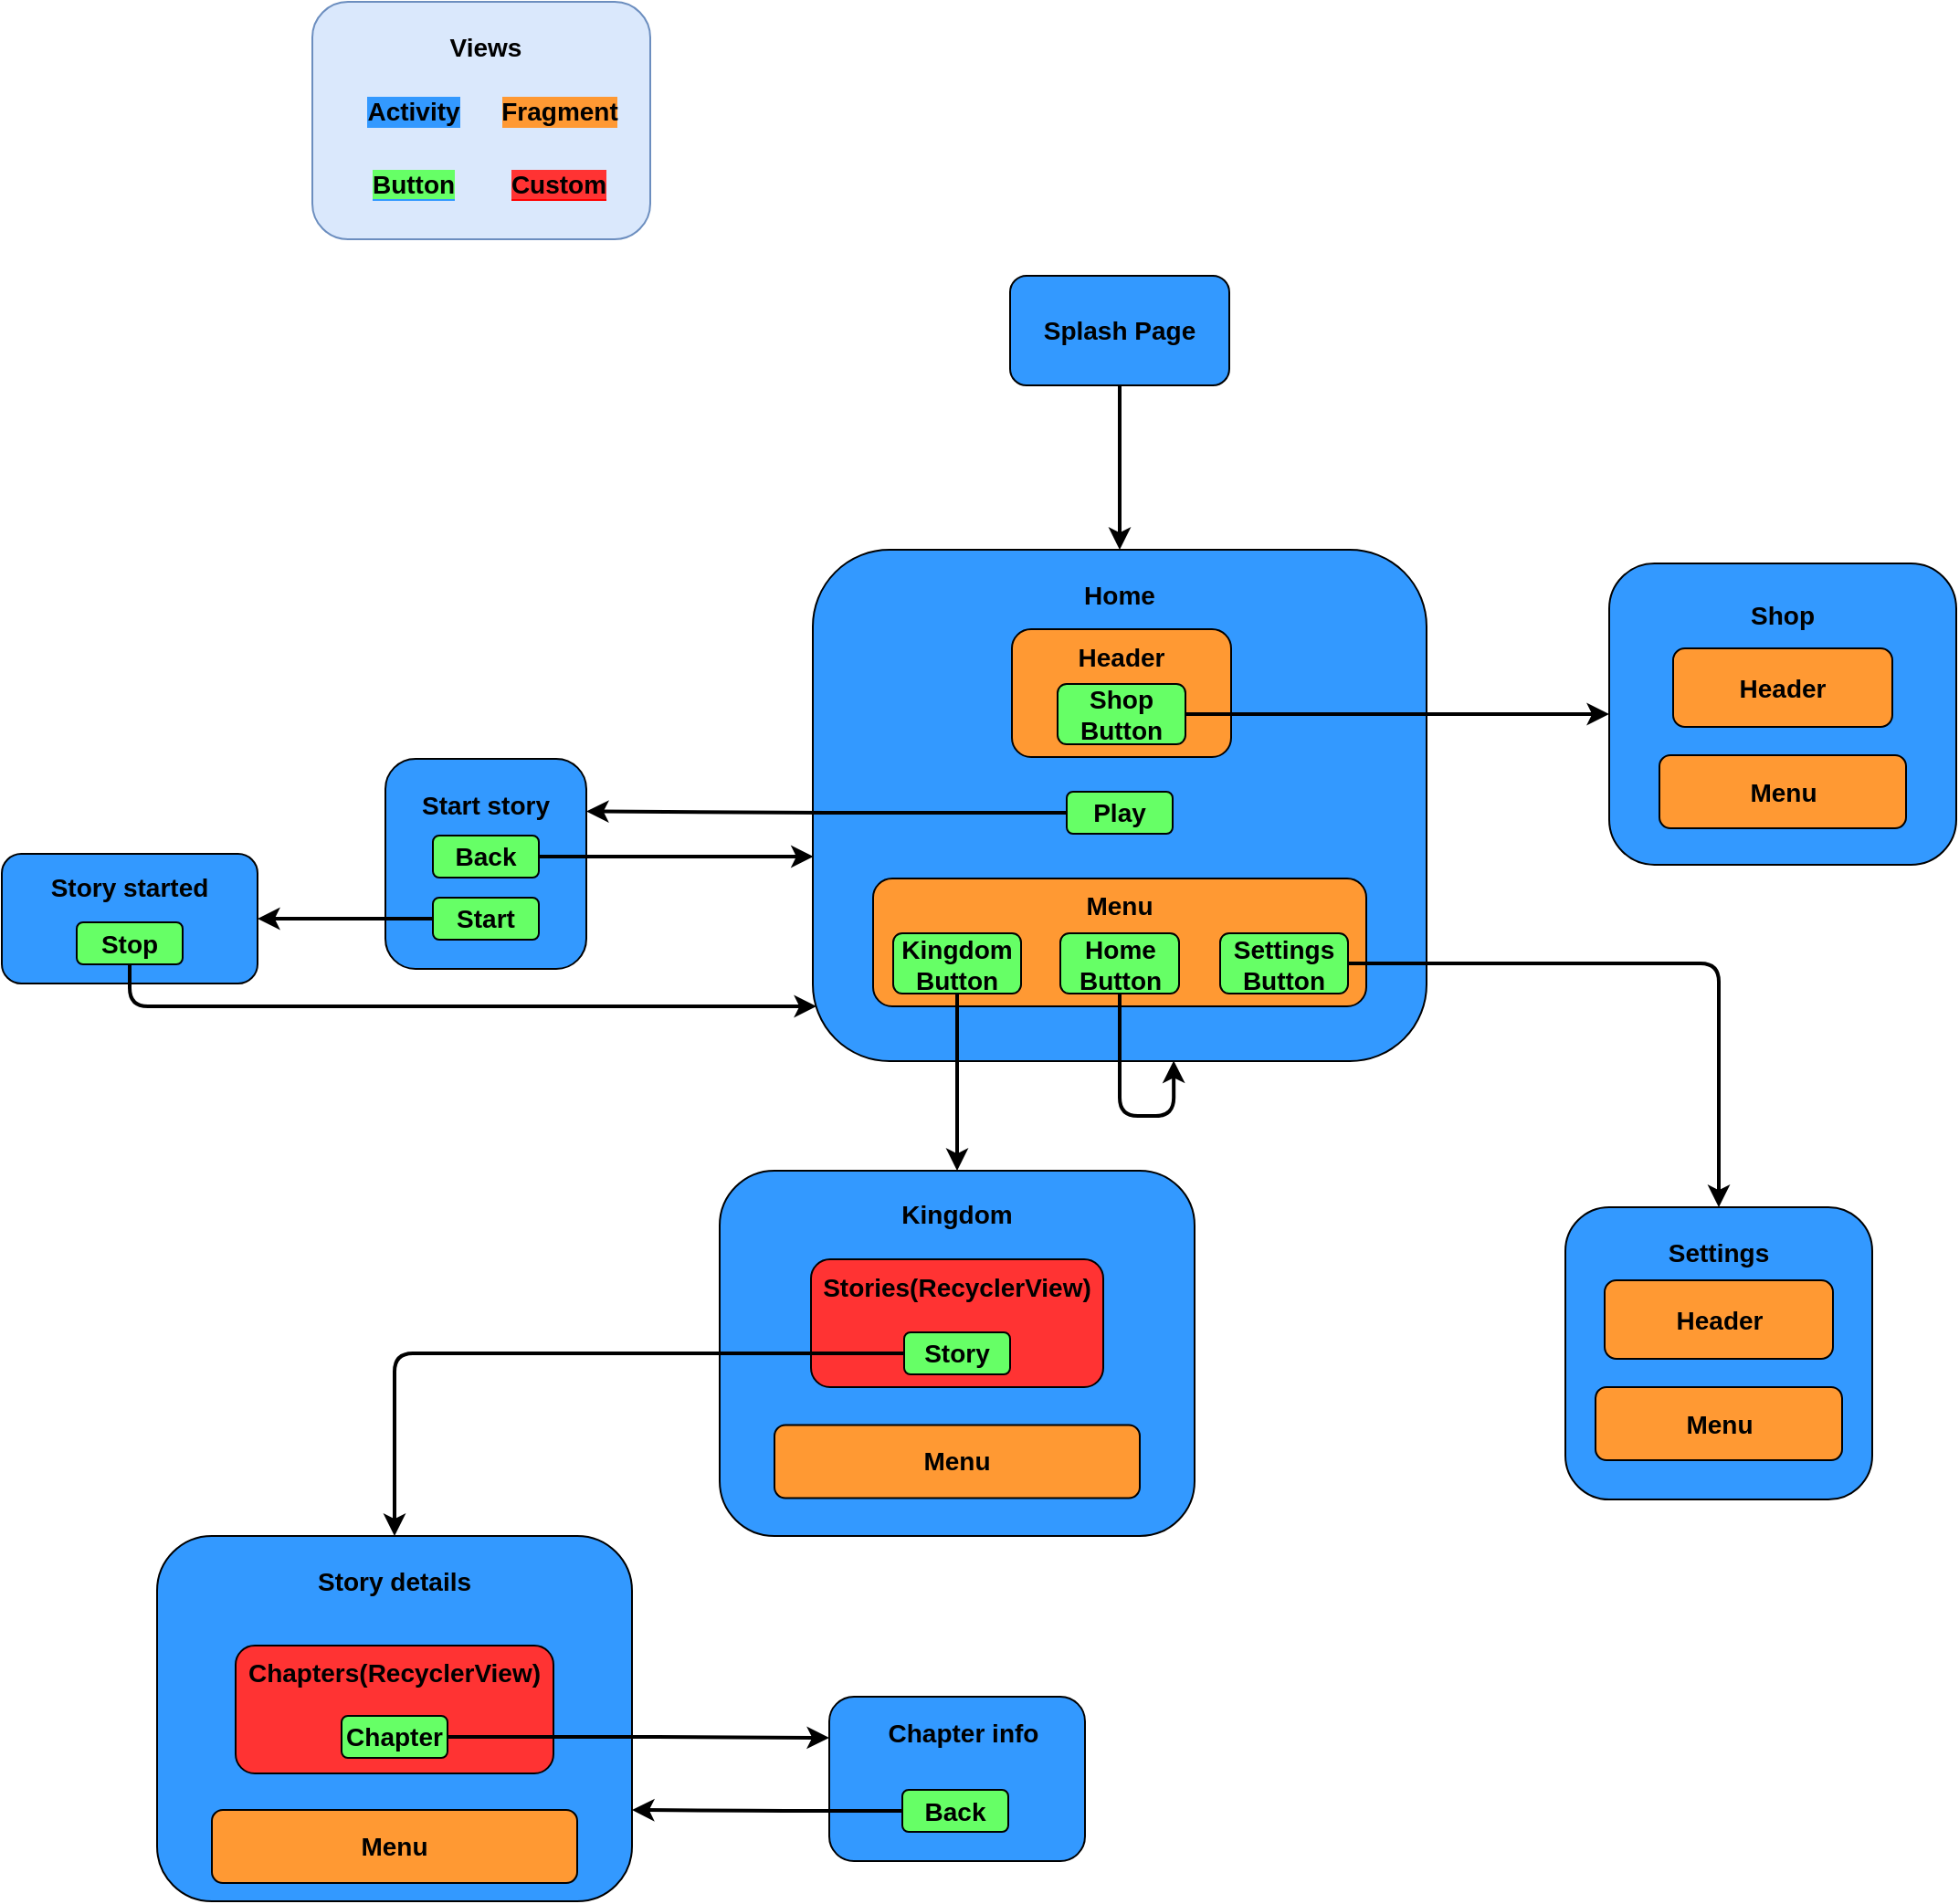 <mxfile version="20.0.4" type="device" pages="7"><diagram id="0wd4mEwK2_5Y1wSBaQF4" name="Approccio Activity"><mxGraphModel dx="2211" dy="761" grid="1" gridSize="10" guides="1" tooltips="1" connect="1" arrows="1" fold="1" page="1" pageScale="1" pageWidth="827" pageHeight="1169" math="0" shadow="0"><root><mxCell id="0"/><mxCell id="1" parent="0"/><mxCell id="izhE2pMiDB3jXf29CKHe-3" value="" style="rounded=1;whiteSpace=wrap;html=1;fontSize=14;fillColor=#dae8fc;strokeColor=#6c8ebf;fontStyle=1" parent="1" vertex="1"><mxGeometry x="50" y="80" width="185" height="130" as="geometry"/></mxCell><mxCell id="izhE2pMiDB3jXf29CKHe-4" value="&lt;span style=&quot;font-size: 14px;&quot;&gt;Activity&lt;/span&gt;" style="text;html=1;align=center;verticalAlign=middle;resizable=0;points=[];autosize=1;strokeColor=none;fillColor=none;fontStyle=1;labelBackgroundColor=#3399FF;fontSize=14;" parent="1" vertex="1"><mxGeometry x="70" y="130" width="70" height="20" as="geometry"/></mxCell><mxCell id="izhE2pMiDB3jXf29CKHe-5" value="Fragment" style="text;html=1;align=center;verticalAlign=middle;resizable=0;points=[];autosize=1;strokeColor=none;fillColor=none;fontStyle=1;labelBackgroundColor=#FF9933;fontSize=14;" parent="1" vertex="1"><mxGeometry x="145" y="130" width="80" height="20" as="geometry"/></mxCell><mxCell id="izhE2pMiDB3jXf29CKHe-8" value="&lt;span style=&quot;font-size: 14px&quot;&gt;Views&lt;/span&gt;" style="text;html=1;strokeColor=none;fillColor=none;align=center;verticalAlign=middle;whiteSpace=wrap;rounded=0;fontSize=14;fontStyle=1" parent="1" vertex="1"><mxGeometry x="115" y="90" width="60" height="30" as="geometry"/></mxCell><mxCell id="izhE2pMiDB3jXf29CKHe-16" style="edgeStyle=orthogonalEdgeStyle;rounded=0;orthogonalLoop=1;jettySize=auto;html=1;entryX=0.5;entryY=0;entryDx=0;entryDy=0;fontSize=14;strokeWidth=2;" parent="1" source="izhE2pMiDB3jXf29CKHe-11" target="izhE2pMiDB3jXf29CKHe-12" edge="1"><mxGeometry relative="1" as="geometry"/></mxCell><mxCell id="izhE2pMiDB3jXf29CKHe-11" value="Splash Page" style="rounded=1;whiteSpace=wrap;html=1;labelBackgroundColor=none;fillColor=#3399FF;fontStyle=1;fontSize=14;" parent="1" vertex="1"><mxGeometry x="432" y="230" width="120" height="60" as="geometry"/></mxCell><mxCell id="izhE2pMiDB3jXf29CKHe-12" value="" style="rounded=1;whiteSpace=wrap;html=1;labelBackgroundColor=none;fillColor=#3399FF;fontStyle=1;fontSize=14;strokeColor=#000000;" parent="1" vertex="1"><mxGeometry x="324" y="380" width="336" height="280" as="geometry"/></mxCell><mxCell id="izhE2pMiDB3jXf29CKHe-13" value="" style="rounded=1;whiteSpace=wrap;html=1;labelBackgroundColor=none;fillColor=#FF9933;fontSize=14;fontStyle=1" parent="1" vertex="1"><mxGeometry x="433" y="423.5" width="120" height="70" as="geometry"/></mxCell><mxCell id="izhE2pMiDB3jXf29CKHe-15" value="" style="rounded=1;whiteSpace=wrap;html=1;labelBackgroundColor=none;fillColor=#FF9933;fontSize=14;fontStyle=1" parent="1" vertex="1"><mxGeometry x="357" y="560" width="270" height="70" as="geometry"/></mxCell><mxCell id="izhE2pMiDB3jXf29CKHe-21" value="&lt;b&gt;Home&lt;/b&gt;" style="text;html=1;strokeColor=none;fillColor=none;align=center;verticalAlign=middle;whiteSpace=wrap;rounded=0;labelBackgroundColor=#3399FF;fontSize=14;" parent="1" vertex="1"><mxGeometry x="465" y="395" width="54" height="20" as="geometry"/></mxCell><mxCell id="izhE2pMiDB3jXf29CKHe-23" value="" style="rounded=1;whiteSpace=wrap;html=1;labelBackgroundColor=none;fillColor=#3399FF;fontStyle=1;fontSize=14;" parent="1" vertex="1"><mxGeometry x="90" y="494.5" width="110" height="115" as="geometry"/></mxCell><mxCell id="izhE2pMiDB3jXf29CKHe-24" value="" style="rounded=1;whiteSpace=wrap;html=1;labelBackgroundColor=none;fillColor=#3399FF;fontStyle=1;fontSize=14;" parent="1" vertex="1"><mxGeometry x="-120" y="546.5" width="140" height="71" as="geometry"/></mxCell><mxCell id="izhE2pMiDB3jXf29CKHe-30" value="&lt;span style=&quot;font-size: 14px ; background-color: rgb(102 , 255 , 102)&quot;&gt;Button&lt;/span&gt;" style="text;html=1;align=center;verticalAlign=middle;resizable=0;points=[];autosize=1;strokeColor=none;fillColor=none;fontStyle=1;labelBackgroundColor=#3399FF;fontSize=14;" parent="1" vertex="1"><mxGeometry x="75" y="170" width="60" height="20" as="geometry"/></mxCell><mxCell id="izhE2pMiDB3jXf29CKHe-42" style="edgeStyle=orthogonalEdgeStyle;rounded=1;orthogonalLoop=1;jettySize=auto;html=1;fontSize=14;strokeWidth=2;entryX=0.588;entryY=0.999;entryDx=0;entryDy=0;entryPerimeter=0;" parent="1" source="izhE2pMiDB3jXf29CKHe-32" target="izhE2pMiDB3jXf29CKHe-12" edge="1"><mxGeometry relative="1" as="geometry"><mxPoint x="490" y="760" as="targetPoint"/><Array as="points"><mxPoint x="492" y="690"/><mxPoint x="522" y="690"/></Array></mxGeometry></mxCell><mxCell id="izhE2pMiDB3jXf29CKHe-32" value="Home&lt;br&gt;Button" style="rounded=1;whiteSpace=wrap;html=1;labelBackgroundColor=none;fillColor=#66FF66;fontSize=14;fontStyle=1" parent="1" vertex="1"><mxGeometry x="459.5" y="590" width="65" height="33" as="geometry"/></mxCell><mxCell id="izhE2pMiDB3jXf29CKHe-54" style="edgeStyle=orthogonalEdgeStyle;rounded=1;orthogonalLoop=1;jettySize=auto;html=1;entryX=0.5;entryY=0;entryDx=0;entryDy=0;fontSize=14;strokeWidth=2;exitX=1;exitY=0.5;exitDx=0;exitDy=0;" parent="1" source="izhE2pMiDB3jXf29CKHe-37" target="izhE2pMiDB3jXf29CKHe-53" edge="1"><mxGeometry relative="1" as="geometry"/></mxCell><mxCell id="izhE2pMiDB3jXf29CKHe-37" value="Settings&lt;br&gt;Button" style="rounded=1;whiteSpace=wrap;html=1;labelBackgroundColor=none;fillColor=#66FF66;fontSize=14;fontStyle=1" parent="1" vertex="1"><mxGeometry x="547" y="590" width="70" height="33" as="geometry"/></mxCell><mxCell id="izhE2pMiDB3jXf29CKHe-47" style="edgeStyle=orthogonalEdgeStyle;rounded=0;orthogonalLoop=1;jettySize=auto;html=1;fontSize=14;strokeWidth=2;exitX=0.5;exitY=1;exitDx=0;exitDy=0;entryX=0.5;entryY=0;entryDx=0;entryDy=0;" parent="1" source="izhE2pMiDB3jXf29CKHe-38" target="izhE2pMiDB3jXf29CKHe-43" edge="1"><mxGeometry relative="1" as="geometry"><mxPoint x="385" y="710" as="targetPoint"/></mxGeometry></mxCell><mxCell id="izhE2pMiDB3jXf29CKHe-38" value="Kingdom&lt;br&gt;Button" style="rounded=1;whiteSpace=wrap;html=1;labelBackgroundColor=none;fillColor=#66FF66;fontSize=14;fontStyle=1" parent="1" vertex="1"><mxGeometry x="368" y="590" width="70" height="33" as="geometry"/></mxCell><mxCell id="izhE2pMiDB3jXf29CKHe-41" value="&lt;b&gt;Menu&lt;/b&gt;" style="text;html=1;strokeColor=none;fillColor=none;align=center;verticalAlign=middle;whiteSpace=wrap;rounded=0;labelBackgroundColor=none;fontSize=14;" parent="1" vertex="1"><mxGeometry x="462" y="560" width="60" height="30" as="geometry"/></mxCell><mxCell id="izhE2pMiDB3jXf29CKHe-43" value="" style="rounded=1;whiteSpace=wrap;html=1;labelBackgroundColor=none;fillColor=#3399FF;fontStyle=1;fontSize=14;" parent="1" vertex="1"><mxGeometry x="273" y="720" width="260" height="200" as="geometry"/></mxCell><mxCell id="izhE2pMiDB3jXf29CKHe-44" value="Menu" style="rounded=1;whiteSpace=wrap;html=1;labelBackgroundColor=none;fillColor=#FF9933;fontSize=14;fontStyle=1" parent="1" vertex="1"><mxGeometry x="303" y="859.25" width="200" height="40" as="geometry"/></mxCell><mxCell id="izhE2pMiDB3jXf29CKHe-46" value="&lt;b&gt;Kingdom&lt;/b&gt;" style="text;html=1;strokeColor=none;fillColor=none;align=center;verticalAlign=middle;whiteSpace=wrap;rounded=0;labelBackgroundColor=none;fontSize=14;" parent="1" vertex="1"><mxGeometry x="373" y="728.5" width="60" height="30" as="geometry"/></mxCell><mxCell id="izhE2pMiDB3jXf29CKHe-52" style="edgeStyle=orthogonalEdgeStyle;rounded=0;orthogonalLoop=1;jettySize=auto;html=1;fontSize=14;strokeWidth=2;entryX=0;entryY=0.5;entryDx=0;entryDy=0;" parent="1" source="izhE2pMiDB3jXf29CKHe-48" target="izhE2pMiDB3jXf29CKHe-51" edge="1"><mxGeometry relative="1" as="geometry"><mxPoint x="700" y="470" as="targetPoint"/></mxGeometry></mxCell><mxCell id="izhE2pMiDB3jXf29CKHe-48" value="Shop&lt;br&gt;Button" style="rounded=1;whiteSpace=wrap;html=1;labelBackgroundColor=none;fillColor=#66FF66;fontSize=14;fontStyle=1" parent="1" vertex="1"><mxGeometry x="458" y="453.5" width="70" height="33" as="geometry"/></mxCell><mxCell id="izhE2pMiDB3jXf29CKHe-50" value="&lt;b&gt;Header&lt;/b&gt;" style="text;html=1;strokeColor=none;fillColor=none;align=center;verticalAlign=middle;whiteSpace=wrap;rounded=0;labelBackgroundColor=none;fontSize=14;" parent="1" vertex="1"><mxGeometry x="463" y="423.5" width="60" height="30" as="geometry"/></mxCell><mxCell id="izhE2pMiDB3jXf29CKHe-51" value="" style="rounded=1;whiteSpace=wrap;html=1;labelBackgroundColor=none;fillColor=#3399FF;fontStyle=1;fontSize=14;" parent="1" vertex="1"><mxGeometry x="760" y="387.5" width="190" height="165" as="geometry"/></mxCell><mxCell id="izhE2pMiDB3jXf29CKHe-53" value="" style="rounded=1;whiteSpace=wrap;html=1;labelBackgroundColor=none;fillColor=#3399FF;fontStyle=1;fontSize=14;" parent="1" vertex="1"><mxGeometry x="736" y="740" width="168" height="160" as="geometry"/></mxCell><mxCell id="K_JtbBfp55DreQ7_7SLK-6" value="Story started" style="text;html=1;strokeColor=none;fillColor=none;align=center;verticalAlign=middle;whiteSpace=wrap;rounded=0;labelBackgroundColor=#3399FF;labelBorderColor=none;fontSize=14;fontColor=none;fontStyle=1" parent="1" vertex="1"><mxGeometry x="-95" y="549.5" width="90" height="30" as="geometry"/></mxCell><mxCell id="K_JtbBfp55DreQ7_7SLK-13" style="edgeStyle=orthogonalEdgeStyle;rounded=0;orthogonalLoop=1;jettySize=auto;html=1;entryX=1;entryY=0.25;entryDx=0;entryDy=0;fontSize=14;fontColor=none;strokeWidth=2;" parent="1" source="K_JtbBfp55DreQ7_7SLK-9" target="izhE2pMiDB3jXf29CKHe-23" edge="1"><mxGeometry relative="1" as="geometry"/></mxCell><mxCell id="K_JtbBfp55DreQ7_7SLK-9" value="Play" style="rounded=1;whiteSpace=wrap;html=1;labelBackgroundColor=none;fillColor=#66FF66;fontSize=14;fontStyle=1" parent="1" vertex="1"><mxGeometry x="463" y="512.5" width="58" height="23" as="geometry"/></mxCell><mxCell id="K_JtbBfp55DreQ7_7SLK-10" value="Start story" style="text;html=1;strokeColor=none;fillColor=none;align=center;verticalAlign=middle;whiteSpace=wrap;rounded=0;labelBackgroundColor=#3399FF;labelBorderColor=none;fontSize=14;fontColor=none;fontStyle=1" parent="1" vertex="1"><mxGeometry x="100" y="504.5" width="90" height="30" as="geometry"/></mxCell><mxCell id="K_JtbBfp55DreQ7_7SLK-14" style="edgeStyle=orthogonalEdgeStyle;rounded=0;orthogonalLoop=1;jettySize=auto;html=1;entryX=0.001;entryY=0.6;entryDx=0;entryDy=0;entryPerimeter=0;fontSize=14;fontColor=none;strokeWidth=2;" parent="1" source="K_JtbBfp55DreQ7_7SLK-11" target="izhE2pMiDB3jXf29CKHe-12" edge="1"><mxGeometry relative="1" as="geometry"><Array as="points"/></mxGeometry></mxCell><mxCell id="K_JtbBfp55DreQ7_7SLK-11" value="Back&lt;span style=&quot;color: rgba(0 , 0 , 0 , 0) ; font-family: monospace ; font-size: 0px ; font-weight: 400&quot;&gt;%3CmxGraphModel%3E%3Croot%3E%3CmxCell%20id%3D%220%22%2F%3E%3CmxCell%20id%3D%221%22%20parent%3D%220%22%2F%3E%3CmxCell%20id%3D%222%22%20value%3D%22Play%22%20style%3D%22rounded%3D1%3BwhiteSpace%3Dwrap%3Bhtml%3D1%3BlabelBackgroundColor%3Dnone%3BfillColor%3D%2366FF66%3BfontSize%3D14%3BfontStyle%3D1%22%20vertex%3D%221%22%20parent%3D%221%22%3E%3CmxGeometry%20x%3D%22463%22%20y%3D%22510%22%20width%3D%2258%22%20height%3D%2223%22%20as%3D%22geometry%22%2F%3E%3C%2FmxCell%3E%3C%2Froot%3E%3C%2FmxGraphModel%3E&lt;/span&gt;" style="rounded=1;whiteSpace=wrap;html=1;labelBackgroundColor=none;fillColor=#66FF66;fontSize=14;fontStyle=1" parent="1" vertex="1"><mxGeometry x="116" y="536.5" width="58" height="23" as="geometry"/></mxCell><mxCell id="K_JtbBfp55DreQ7_7SLK-15" style="edgeStyle=orthogonalEdgeStyle;rounded=0;orthogonalLoop=1;jettySize=auto;html=1;entryX=1;entryY=0.5;entryDx=0;entryDy=0;fontSize=14;fontColor=none;strokeWidth=2;" parent="1" source="K_JtbBfp55DreQ7_7SLK-12" target="izhE2pMiDB3jXf29CKHe-24" edge="1"><mxGeometry relative="1" as="geometry"/></mxCell><mxCell id="K_JtbBfp55DreQ7_7SLK-12" value="Start" style="rounded=1;whiteSpace=wrap;html=1;labelBackgroundColor=none;fillColor=#66FF66;fontSize=14;fontStyle=1" parent="1" vertex="1"><mxGeometry x="116" y="570.5" width="58" height="23" as="geometry"/></mxCell><mxCell id="K_JtbBfp55DreQ7_7SLK-18" style="edgeStyle=orthogonalEdgeStyle;orthogonalLoop=1;jettySize=auto;html=1;fontSize=14;fontColor=none;strokeWidth=2;rounded=1;entryX=0.006;entryY=0.893;entryDx=0;entryDy=0;entryPerimeter=0;" parent="1" source="K_JtbBfp55DreQ7_7SLK-16" target="izhE2pMiDB3jXf29CKHe-12" edge="1"><mxGeometry relative="1" as="geometry"><mxPoint x="150" y="820" as="targetPoint"/><Array as="points"><mxPoint x="-50" y="630"/></Array></mxGeometry></mxCell><mxCell id="K_JtbBfp55DreQ7_7SLK-16" value="Stop" style="rounded=1;whiteSpace=wrap;html=1;labelBackgroundColor=none;fillColor=#66FF66;fontSize=14;fontStyle=1" parent="1" vertex="1"><mxGeometry x="-79" y="584" width="58" height="23" as="geometry"/></mxCell><mxCell id="K_JtbBfp55DreQ7_7SLK-23" value="Settings" style="text;html=1;strokeColor=none;fillColor=none;align=center;verticalAlign=middle;whiteSpace=wrap;rounded=0;labelBackgroundColor=#3399FF;labelBorderColor=none;fontSize=14;fontColor=none;fontStyle=1" parent="1" vertex="1"><mxGeometry x="790" y="750" width="60" height="30" as="geometry"/></mxCell><mxCell id="K_JtbBfp55DreQ7_7SLK-25" value="&lt;span style=&quot;background-color: rgb(255 , 51 , 51)&quot;&gt;Custom&lt;/span&gt;" style="text;html=1;strokeColor=none;fillColor=none;align=center;verticalAlign=middle;whiteSpace=wrap;rounded=0;labelBackgroundColor=#FF0000;labelBorderColor=none;fontSize=14;fontColor=none;fontStyle=1" parent="1" vertex="1"><mxGeometry x="155" y="165" width="60" height="30" as="geometry"/></mxCell><mxCell id="K_JtbBfp55DreQ7_7SLK-27" value="" style="rounded=1;whiteSpace=wrap;html=1;labelBackgroundColor=none;fillColor=#FF3333;fontSize=14;fontStyle=1" parent="1" vertex="1"><mxGeometry x="323" y="768.5" width="160" height="70" as="geometry"/></mxCell><mxCell id="K_JtbBfp55DreQ7_7SLK-28" value="Stories(RecyclerView)" style="text;html=1;strokeColor=none;fillColor=none;align=center;verticalAlign=middle;whiteSpace=wrap;rounded=0;labelBackgroundColor=#FF3333;labelBorderColor=none;fontSize=14;fontColor=none;fontStyle=1" parent="1" vertex="1"><mxGeometry x="326" y="768.5" width="154" height="30" as="geometry"/></mxCell><mxCell id="K_JtbBfp55DreQ7_7SLK-38" style="edgeStyle=orthogonalEdgeStyle;rounded=1;orthogonalLoop=1;jettySize=auto;html=1;entryX=0.5;entryY=0;entryDx=0;entryDy=0;fontSize=14;fontColor=none;strokeWidth=2;" parent="1" source="K_JtbBfp55DreQ7_7SLK-31" target="K_JtbBfp55DreQ7_7SLK-36" edge="1"><mxGeometry relative="1" as="geometry"/></mxCell><mxCell id="K_JtbBfp55DreQ7_7SLK-31" value="Story" style="rounded=1;whiteSpace=wrap;html=1;labelBackgroundColor=none;fillColor=#66FF66;fontSize=14;fontStyle=1" parent="1" vertex="1"><mxGeometry x="374" y="808.5" width="58" height="23" as="geometry"/></mxCell><mxCell id="K_JtbBfp55DreQ7_7SLK-36" value="" style="rounded=1;whiteSpace=wrap;html=1;labelBackgroundColor=none;fillColor=#3399FF;fontStyle=1;fontSize=14;" parent="1" vertex="1"><mxGeometry x="-35" y="920" width="260" height="200" as="geometry"/></mxCell><mxCell id="K_JtbBfp55DreQ7_7SLK-37" value="&lt;b&gt;Story details&lt;/b&gt;" style="text;html=1;strokeColor=none;fillColor=none;align=center;verticalAlign=middle;whiteSpace=wrap;rounded=0;labelBackgroundColor=none;fontSize=14;" parent="1" vertex="1"><mxGeometry x="50" y="930" width="90" height="30" as="geometry"/></mxCell><mxCell id="K_JtbBfp55DreQ7_7SLK-29" value="" style="rounded=1;whiteSpace=wrap;html=1;labelBackgroundColor=none;fillColor=#FF3333;fontSize=14;fontStyle=1" parent="1" vertex="1"><mxGeometry x="8" y="980" width="174" height="70" as="geometry"/></mxCell><mxCell id="K_JtbBfp55DreQ7_7SLK-30" value="Chapters(RecyclerView)" style="text;html=1;strokeColor=none;fillColor=none;align=center;verticalAlign=middle;whiteSpace=wrap;rounded=0;labelBackgroundColor=#FF3333;labelBorderColor=none;fontSize=14;fontColor=none;fontStyle=1" parent="1" vertex="1"><mxGeometry x="13" y="980" width="164" height="30" as="geometry"/></mxCell><mxCell id="K_JtbBfp55DreQ7_7SLK-44" style="edgeStyle=orthogonalEdgeStyle;rounded=1;orthogonalLoop=1;jettySize=auto;html=1;entryX=0;entryY=0.25;entryDx=0;entryDy=0;fontSize=14;fontColor=none;strokeWidth=2;" parent="1" source="K_JtbBfp55DreQ7_7SLK-32" target="K_JtbBfp55DreQ7_7SLK-40" edge="1"><mxGeometry relative="1" as="geometry"/></mxCell><mxCell id="K_JtbBfp55DreQ7_7SLK-32" value="Chapter" style="rounded=1;whiteSpace=wrap;html=1;labelBackgroundColor=none;fillColor=#66FF66;fontSize=14;fontStyle=1" parent="1" vertex="1"><mxGeometry x="66" y="1018.5" width="58" height="23" as="geometry"/></mxCell><mxCell id="K_JtbBfp55DreQ7_7SLK-39" value="Menu" style="rounded=1;whiteSpace=wrap;html=1;labelBackgroundColor=none;fillColor=#FF9933;fontSize=14;fontStyle=1" parent="1" vertex="1"><mxGeometry x="-5" y="1070" width="200" height="40" as="geometry"/></mxCell><mxCell id="K_JtbBfp55DreQ7_7SLK-40" value="" style="rounded=1;whiteSpace=wrap;html=1;labelBackgroundColor=none;fillColor=#3399FF;fontStyle=1;fontSize=14;" parent="1" vertex="1"><mxGeometry x="333" y="1008" width="140" height="90" as="geometry"/></mxCell><mxCell id="K_JtbBfp55DreQ7_7SLK-53" style="edgeStyle=orthogonalEdgeStyle;rounded=1;orthogonalLoop=1;jettySize=auto;html=1;entryX=1;entryY=0.75;entryDx=0;entryDy=0;fontSize=14;fontColor=none;strokeWidth=2;" parent="1" source="K_JtbBfp55DreQ7_7SLK-41" target="K_JtbBfp55DreQ7_7SLK-36" edge="1"><mxGeometry relative="1" as="geometry"/></mxCell><mxCell id="K_JtbBfp55DreQ7_7SLK-41" value="Back" style="rounded=1;whiteSpace=wrap;html=1;labelBackgroundColor=none;fillColor=#66FF66;fontSize=14;fontStyle=1" parent="1" vertex="1"><mxGeometry x="373" y="1059" width="58" height="23" as="geometry"/></mxCell><mxCell id="K_JtbBfp55DreQ7_7SLK-43" value="Chapter info" style="text;html=1;strokeColor=none;fillColor=none;align=center;verticalAlign=middle;whiteSpace=wrap;rounded=0;labelBackgroundColor=#3399FF;labelBorderColor=none;fontSize=14;fontColor=none;fontStyle=1" parent="1" vertex="1"><mxGeometry x="360.5" y="1018" width="91" height="20" as="geometry"/></mxCell><mxCell id="K_JtbBfp55DreQ7_7SLK-46" value="Shop" style="text;html=1;strokeColor=none;fillColor=none;align=center;verticalAlign=middle;whiteSpace=wrap;rounded=0;labelBackgroundColor=#3399FF;labelBorderColor=none;fontSize=14;fontColor=none;fontStyle=1" parent="1" vertex="1"><mxGeometry x="825" y="401" width="60" height="30" as="geometry"/></mxCell><mxCell id="K_JtbBfp55DreQ7_7SLK-48" value="Menu" style="rounded=1;whiteSpace=wrap;html=1;labelBackgroundColor=none;fillColor=#FF9933;fontSize=14;fontStyle=1" parent="1" vertex="1"><mxGeometry x="787.5" y="492.5" width="135" height="40" as="geometry"/></mxCell><mxCell id="K_JtbBfp55DreQ7_7SLK-49" value="Menu" style="rounded=1;whiteSpace=wrap;html=1;labelBackgroundColor=none;fillColor=#FF9933;fontSize=14;fontStyle=1" parent="1" vertex="1"><mxGeometry x="752.5" y="838.5" width="135" height="40" as="geometry"/></mxCell><mxCell id="K_JtbBfp55DreQ7_7SLK-50" value="Header" style="rounded=1;whiteSpace=wrap;html=1;labelBackgroundColor=none;fillColor=#FF9933;fontSize=14;fontStyle=1" parent="1" vertex="1"><mxGeometry x="795" y="434" width="120" height="43" as="geometry"/></mxCell><mxCell id="K_JtbBfp55DreQ7_7SLK-52" value="Header" style="rounded=1;whiteSpace=wrap;html=1;labelBackgroundColor=none;fillColor=#FF9933;fontSize=14;fontStyle=1" parent="1" vertex="1"><mxGeometry x="757.5" y="780" width="125" height="43" as="geometry"/></mxCell></root></mxGraphModel></diagram><diagram id="XGDZWecdxb7qMULY4Kqs" name="Approccio Fragment"><mxGraphModel dx="3134" dy="1269" grid="1" gridSize="10" guides="1" tooltips="1" connect="1" arrows="1" fold="1" page="1" pageScale="1" pageWidth="827" pageHeight="1169" math="0" shadow="0"><root><mxCell id="0"/><mxCell id="1" parent="0"/><mxCell id="bb72t2q929q7mnsLwx6i-1" style="edgeStyle=orthogonalEdgeStyle;rounded=0;orthogonalLoop=1;jettySize=auto;html=1;entryX=0.5;entryY=0;entryDx=0;entryDy=0;fontSize=14;strokeWidth=2;dashed=1;" parent="1" source="bb72t2q929q7mnsLwx6i-2" target="bb72t2q929q7mnsLwx6i-3" edge="1"><mxGeometry relative="1" as="geometry"/></mxCell><mxCell id="bb72t2q929q7mnsLwx6i-2" value="" style="rounded=1;whiteSpace=wrap;html=1;labelBackgroundColor=none;fillColor=#3399FF;fontStyle=1;fontSize=14;" parent="1" vertex="1"><mxGeometry x="417" y="220" width="150" height="100" as="geometry"/></mxCell><mxCell id="bb72t2q929q7mnsLwx6i-3" value="" style="rounded=1;whiteSpace=wrap;html=1;labelBackgroundColor=none;fillColor=#66B2FF;fontStyle=1;fontSize=14;strokeColor=#000000;" parent="1" vertex="1"><mxGeometry x="324" y="380" width="336" height="310" as="geometry"/></mxCell><mxCell id="bb72t2q929q7mnsLwx6i-4" value="" style="rounded=1;whiteSpace=wrap;html=1;labelBackgroundColor=none;fillColor=#FF9933;fontSize=14;fontStyle=1" parent="1" vertex="1"><mxGeometry x="358.75" y="461" width="270" height="36.5" as="geometry"/></mxCell><mxCell id="bb72t2q929q7mnsLwx6i-5" value="" style="rounded=1;whiteSpace=wrap;html=1;labelBackgroundColor=none;fillColor=#FF9933;fontSize=14;fontStyle=1" parent="1" vertex="1"><mxGeometry x="357" y="600" width="270" height="70" as="geometry"/></mxCell><mxCell id="bb72t2q929q7mnsLwx6i-6" value="&lt;b&gt;Main Activity&lt;br&gt;(Home)&lt;/b&gt;" style="text;html=1;strokeColor=none;fillColor=none;align=center;verticalAlign=middle;whiteSpace=wrap;rounded=0;labelBackgroundColor=#66B2FF;fontSize=14;" parent="1" vertex="1"><mxGeometry x="441.25" y="390" width="105" height="41" as="geometry"/></mxCell><mxCell id="bb72t2q929q7mnsLwx6i-7" value="" style="rounded=1;whiteSpace=wrap;html=1;labelBackgroundColor=none;fillColor=#3399FF;fontStyle=1;fontSize=14;" parent="1" vertex="1"><mxGeometry x="85" y="519.75" width="110" height="115" as="geometry"/></mxCell><mxCell id="bb72t2q929q7mnsLwx6i-8" value="" style="rounded=1;whiteSpace=wrap;html=1;labelBackgroundColor=none;fillColor=#3399FF;fontStyle=1;fontSize=14;" parent="1" vertex="1"><mxGeometry x="-125" y="571.75" width="140" height="71" as="geometry"/></mxCell><mxCell id="bb72t2q929q7mnsLwx6i-9" style="edgeStyle=orthogonalEdgeStyle;rounded=1;orthogonalLoop=1;jettySize=auto;html=1;fontSize=14;strokeWidth=2;entryX=0.588;entryY=0.999;entryDx=0;entryDy=0;entryPerimeter=0;dashed=1;" parent="1" source="bb72t2q929q7mnsLwx6i-10" target="bb72t2q929q7mnsLwx6i-3" edge="1"><mxGeometry relative="1" as="geometry"><mxPoint x="490" y="760" as="targetPoint"/><Array as="points"><mxPoint x="492" y="730"/><mxPoint x="522" y="730"/></Array></mxGeometry></mxCell><mxCell id="bb72t2q929q7mnsLwx6i-10" value="Home&lt;br&gt;Button" style="rounded=1;whiteSpace=wrap;html=1;labelBackgroundColor=none;fillColor=#66FF66;fontSize=14;fontStyle=1" parent="1" vertex="1"><mxGeometry x="459.5" y="630" width="65" height="33" as="geometry"/></mxCell><mxCell id="bb72t2q929q7mnsLwx6i-11" style="edgeStyle=orthogonalEdgeStyle;rounded=1;orthogonalLoop=1;jettySize=auto;html=1;entryX=0.5;entryY=0;entryDx=0;entryDy=0;fontSize=14;strokeWidth=2;exitX=1;exitY=0.5;exitDx=0;exitDy=0;dashed=1;" parent="1" source="bb72t2q929q7mnsLwx6i-12" target="jYJ3Mw75g_sXYoSUXQqh-1" edge="1"><mxGeometry relative="1" as="geometry"><mxPoint x="820" y="788" as="targetPoint"/></mxGeometry></mxCell><mxCell id="bb72t2q929q7mnsLwx6i-12" value="Settings&lt;br&gt;Button" style="rounded=1;whiteSpace=wrap;html=1;labelBackgroundColor=none;fillColor=#66FF66;fontSize=14;fontStyle=1" parent="1" vertex="1"><mxGeometry x="547" y="630" width="70" height="33" as="geometry"/></mxCell><mxCell id="bb72t2q929q7mnsLwx6i-13" style="edgeStyle=orthogonalEdgeStyle;rounded=0;orthogonalLoop=1;jettySize=auto;html=1;fontSize=14;strokeWidth=2;exitX=0.5;exitY=1;exitDx=0;exitDy=0;entryX=0.5;entryY=0;entryDx=0;entryDy=0;" parent="1" source="bb72t2q929q7mnsLwx6i-14" target="bb72t2q929q7mnsLwx6i-16" edge="1"><mxGeometry relative="1" as="geometry"><mxPoint x="385" y="710" as="targetPoint"/></mxGeometry></mxCell><mxCell id="bb72t2q929q7mnsLwx6i-14" value="Kingdom&lt;br&gt;Button" style="rounded=1;whiteSpace=wrap;html=1;labelBackgroundColor=none;fillColor=#66FF66;fontSize=14;fontStyle=1" parent="1" vertex="1"><mxGeometry x="368" y="630" width="70" height="33" as="geometry"/></mxCell><mxCell id="bb72t2q929q7mnsLwx6i-15" value="&lt;b&gt;Menu&lt;/b&gt;" style="text;html=1;strokeColor=none;fillColor=none;align=center;verticalAlign=middle;whiteSpace=wrap;rounded=0;labelBackgroundColor=none;fontSize=14;" parent="1" vertex="1"><mxGeometry x="462" y="600" width="60" height="30" as="geometry"/></mxCell><mxCell id="bb72t2q929q7mnsLwx6i-16" value="" style="rounded=1;whiteSpace=wrap;html=1;labelBackgroundColor=none;fillColor=#3399FF;fontStyle=1;fontSize=14;" parent="1" vertex="1"><mxGeometry x="254.5" y="768" width="297" height="272" as="geometry"/></mxCell><mxCell id="bb72t2q929q7mnsLwx6i-18" value="&lt;b&gt;Kingdom&lt;/b&gt;" style="text;html=1;strokeColor=none;fillColor=none;align=center;verticalAlign=middle;whiteSpace=wrap;rounded=0;labelBackgroundColor=none;fontSize=14;" parent="1" vertex="1"><mxGeometry x="375" y="773.5" width="60" height="30" as="geometry"/></mxCell><mxCell id="bb72t2q929q7mnsLwx6i-19" style="edgeStyle=orthogonalEdgeStyle;rounded=0;orthogonalLoop=1;jettySize=auto;html=1;fontSize=14;strokeWidth=2;entryX=0;entryY=0.5;entryDx=0;entryDy=0;dashed=1;exitX=1;exitY=0.5;exitDx=0;exitDy=0;" parent="1" source="jYJ3Mw75g_sXYoSUXQqh-19" target="YLJA6zxck55L68OP5DZH-1" edge="1"><mxGeometry relative="1" as="geometry"><mxPoint x="757.5" y="470" as="targetPoint"/></mxGeometry></mxCell><mxCell id="bb72t2q929q7mnsLwx6i-21" value="&lt;b&gt;Header&lt;/b&gt;" style="text;html=1;strokeColor=none;fillColor=none;align=center;verticalAlign=middle;whiteSpace=wrap;rounded=0;labelBackgroundColor=none;fontSize=14;" parent="1" vertex="1"><mxGeometry x="463.75" y="464.25" width="60" height="30" as="geometry"/></mxCell><mxCell id="bb72t2q929q7mnsLwx6i-24" value="Story started" style="text;html=1;strokeColor=none;fillColor=none;align=center;verticalAlign=middle;whiteSpace=wrap;rounded=0;labelBackgroundColor=#3399FF;labelBorderColor=none;fontSize=14;fontColor=none;fontStyle=1" parent="1" vertex="1"><mxGeometry x="-100" y="574.75" width="90" height="30" as="geometry"/></mxCell><mxCell id="bb72t2q929q7mnsLwx6i-25" style="edgeStyle=orthogonalEdgeStyle;rounded=0;orthogonalLoop=1;jettySize=auto;html=1;entryX=1;entryY=0.25;entryDx=0;entryDy=0;fontSize=14;fontColor=none;strokeWidth=2;exitX=0;exitY=0.5;exitDx=0;exitDy=0;" parent="1" source="-p1TViDvPXfLF6TztJUH-4" target="bb72t2q929q7mnsLwx6i-7" edge="1"><mxGeometry relative="1" as="geometry"><mxPoint x="240" y="390" as="sourcePoint"/></mxGeometry></mxCell><mxCell id="bb72t2q929q7mnsLwx6i-27" value="Start story" style="text;html=1;strokeColor=none;fillColor=none;align=center;verticalAlign=middle;whiteSpace=wrap;rounded=0;labelBackgroundColor=#3399FF;labelBorderColor=none;fontSize=14;fontColor=none;fontStyle=1" parent="1" vertex="1"><mxGeometry x="95" y="529.75" width="90" height="30" as="geometry"/></mxCell><mxCell id="bb72t2q929q7mnsLwx6i-28" style="edgeStyle=orthogonalEdgeStyle;rounded=0;orthogonalLoop=1;jettySize=auto;html=1;fontSize=14;fontColor=none;strokeWidth=2;entryX=-0.001;entryY=0.625;entryDx=0;entryDy=0;entryPerimeter=0;" parent="1" source="bb72t2q929q7mnsLwx6i-29" target="bb72t2q929q7mnsLwx6i-3" edge="1"><mxGeometry relative="1" as="geometry"><Array as="points"/><mxPoint x="300" y="600" as="targetPoint"/></mxGeometry></mxCell><mxCell id="bb72t2q929q7mnsLwx6i-29" value="Back&lt;span style=&quot;color: rgba(0 , 0 , 0 , 0) ; font-family: monospace ; font-size: 0px ; font-weight: 400&quot;&gt;%3CmxGraphModel%3E%3Croot%3E%3CmxCell%20id%3D%220%22%2F%3E%3CmxCell%20id%3D%221%22%20parent%3D%220%22%2F%3E%3CmxCell%20id%3D%222%22%20value%3D%22Play%22%20style%3D%22rounded%3D1%3BwhiteSpace%3Dwrap%3Bhtml%3D1%3BlabelBackgroundColor%3Dnone%3BfillColor%3D%2366FF66%3BfontSize%3D14%3BfontStyle%3D1%22%20vertex%3D%221%22%20parent%3D%221%22%3E%3CmxGeometry%20x%3D%22463%22%20y%3D%22510%22%20width%3D%2258%22%20height%3D%2223%22%20as%3D%22geometry%22%2F%3E%3C%2FmxCell%3E%3C%2Froot%3E%3C%2FmxGraphModel%3E&lt;/span&gt;" style="rounded=1;whiteSpace=wrap;html=1;labelBackgroundColor=none;fillColor=#66FF66;fontSize=14;fontStyle=1" parent="1" vertex="1"><mxGeometry x="111" y="561.75" width="58" height="23" as="geometry"/></mxCell><mxCell id="bb72t2q929q7mnsLwx6i-30" style="edgeStyle=orthogonalEdgeStyle;rounded=0;orthogonalLoop=1;jettySize=auto;html=1;entryX=1;entryY=0.5;entryDx=0;entryDy=0;fontSize=14;fontColor=none;strokeWidth=2;" parent="1" source="bb72t2q929q7mnsLwx6i-31" target="bb72t2q929q7mnsLwx6i-8" edge="1"><mxGeometry relative="1" as="geometry"/></mxCell><mxCell id="bb72t2q929q7mnsLwx6i-31" value="Start" style="rounded=1;whiteSpace=wrap;html=1;labelBackgroundColor=none;fillColor=#66FF66;fontSize=14;fontStyle=1" parent="1" vertex="1"><mxGeometry x="111" y="595.75" width="58" height="23" as="geometry"/></mxCell><mxCell id="bb72t2q929q7mnsLwx6i-32" style="edgeStyle=orthogonalEdgeStyle;orthogonalLoop=1;jettySize=auto;html=1;fontSize=14;fontColor=none;strokeWidth=2;rounded=1;entryX=0.006;entryY=0.893;entryDx=0;entryDy=0;entryPerimeter=0;" parent="1" source="bb72t2q929q7mnsLwx6i-33" target="bb72t2q929q7mnsLwx6i-3" edge="1"><mxGeometry relative="1" as="geometry"><mxPoint x="150" y="820" as="targetPoint"/><Array as="points"><mxPoint x="-50" y="630"/></Array></mxGeometry></mxCell><mxCell id="bb72t2q929q7mnsLwx6i-33" value="Stop" style="rounded=1;whiteSpace=wrap;html=1;labelBackgroundColor=none;fillColor=#66FF66;fontSize=14;fontStyle=1" parent="1" vertex="1"><mxGeometry x="-84" y="609.25" width="58" height="23" as="geometry"/></mxCell><mxCell id="bb72t2q929q7mnsLwx6i-39" value="" style="rounded=1;whiteSpace=wrap;html=1;labelBackgroundColor=none;fillColor=#3399FF;fontStyle=1;fontSize=14;" parent="1" vertex="1"><mxGeometry x="-150" y="968" width="310" height="282" as="geometry"/></mxCell><mxCell id="bb72t2q929q7mnsLwx6i-40" value="&lt;b&gt;Kingdom&lt;br&gt;(Story details)&lt;/b&gt;" style="text;html=1;strokeColor=none;fillColor=none;align=center;verticalAlign=middle;whiteSpace=wrap;rounded=0;labelBackgroundColor=none;fontSize=14;" parent="1" vertex="1"><mxGeometry x="-45" y="981" width="100" height="30" as="geometry"/></mxCell><mxCell id="bb72t2q929q7mnsLwx6i-46" value="" style="rounded=1;whiteSpace=wrap;html=1;labelBackgroundColor=none;fillColor=#3399FF;fontStyle=1;fontSize=14;" parent="1" vertex="1"><mxGeometry x="333" y="1089" width="140" height="90" as="geometry"/></mxCell><mxCell id="bb72t2q929q7mnsLwx6i-47" style="edgeStyle=orthogonalEdgeStyle;rounded=1;orthogonalLoop=1;jettySize=auto;html=1;entryX=0.998;entryY=0.675;entryDx=0;entryDy=0;fontSize=14;fontColor=none;strokeWidth=2;entryPerimeter=0;" parent="1" source="bb72t2q929q7mnsLwx6i-48" target="bb72t2q929q7mnsLwx6i-39" edge="1"><mxGeometry relative="1" as="geometry"/></mxCell><mxCell id="bb72t2q929q7mnsLwx6i-48" value="Back" style="rounded=1;whiteSpace=wrap;html=1;labelBackgroundColor=none;fillColor=#66FF66;fontSize=14;fontStyle=1" parent="1" vertex="1"><mxGeometry x="374" y="1146" width="58" height="23" as="geometry"/></mxCell><mxCell id="bb72t2q929q7mnsLwx6i-49" value="Chapter info" style="text;html=1;strokeColor=none;fillColor=none;align=center;verticalAlign=middle;whiteSpace=wrap;rounded=0;labelBackgroundColor=#3399FF;labelBorderColor=none;fontSize=14;fontColor=none;fontStyle=1" parent="1" vertex="1"><mxGeometry x="358.5" y="1111" width="91" height="20" as="geometry"/></mxCell><mxCell id="HlC8Jf4iBUEhQaF-eXUr-1" value="" style="rounded=1;whiteSpace=wrap;html=1;fontSize=14;fillColor=#dae8fc;strokeColor=#6c8ebf;fontStyle=1" parent="1" vertex="1"><mxGeometry x="148" y="40" width="185" height="120" as="geometry"/></mxCell><mxCell id="HlC8Jf4iBUEhQaF-eXUr-2" value="&lt;span style=&quot;font-size: 14px;&quot;&gt;Activity&lt;/span&gt;" style="text;html=1;align=center;verticalAlign=middle;resizable=0;points=[];autosize=1;strokeColor=none;fillColor=none;fontStyle=1;labelBackgroundColor=#3399FF;fontSize=14;" parent="1" vertex="1"><mxGeometry x="168" y="80" width="70" height="20" as="geometry"/></mxCell><mxCell id="HlC8Jf4iBUEhQaF-eXUr-3" value="Fragment" style="text;html=1;align=center;verticalAlign=middle;resizable=0;points=[];autosize=1;strokeColor=none;fillColor=none;fontStyle=1;labelBackgroundColor=#FF9933;fontSize=14;" parent="1" vertex="1"><mxGeometry x="243" y="80" width="80" height="20" as="geometry"/></mxCell><mxCell id="HlC8Jf4iBUEhQaF-eXUr-4" value="&lt;span style=&quot;font-size: 14px&quot;&gt;Views&lt;/span&gt;" style="text;html=1;strokeColor=none;fillColor=none;align=center;verticalAlign=middle;whiteSpace=wrap;rounded=0;fontSize=14;fontStyle=1" parent="1" vertex="1"><mxGeometry x="213" y="40" width="60" height="30" as="geometry"/></mxCell><mxCell id="HlC8Jf4iBUEhQaF-eXUr-7" value="&lt;span style=&quot;font-size: 14px ; background-color: rgb(102 , 255 , 102)&quot;&gt;Button&lt;/span&gt;" style="text;html=1;align=center;verticalAlign=middle;resizable=0;points=[];autosize=1;strokeColor=none;fillColor=none;fontStyle=1;labelBackgroundColor=#3399FF;fontSize=14;" parent="1" vertex="1"><mxGeometry x="173" y="120" width="60" height="20" as="geometry"/></mxCell><mxCell id="HlC8Jf4iBUEhQaF-eXUr-9" value="&lt;span style=&quot;background-color: rgb(255 , 51 , 51)&quot;&gt;Custom&lt;/span&gt;" style="text;html=1;strokeColor=none;fillColor=none;align=center;verticalAlign=middle;whiteSpace=wrap;rounded=0;labelBackgroundColor=#FF0000;labelBorderColor=none;fontSize=14;fontColor=none;fontStyle=1" parent="1" vertex="1"><mxGeometry x="253" y="115" width="60" height="30" as="geometry"/></mxCell><mxCell id="-p1TViDvPXfLF6TztJUH-1" value="&lt;b&gt;Main Activity&lt;br&gt;(Splash Page)&lt;/b&gt;" style="text;html=1;strokeColor=none;fillColor=none;align=center;verticalAlign=middle;whiteSpace=wrap;rounded=0;labelBackgroundColor=#3399FF;fontSize=14;" parent="1" vertex="1"><mxGeometry x="439.75" y="230" width="106.5" height="40" as="geometry"/></mxCell><mxCell id="-p1TViDvPXfLF6TztJUH-3" value="Splash Page" style="rounded=1;whiteSpace=wrap;html=1;labelBackgroundColor=none;fillColor=#FF9933;fontSize=14;fontStyle=1" parent="1" vertex="1"><mxGeometry x="449.5" y="270" width="87" height="35" as="geometry"/></mxCell><mxCell id="-p1TViDvPXfLF6TztJUH-4" value="" style="rounded=1;whiteSpace=wrap;html=1;labelBackgroundColor=none;fillColor=#FF9933;fontSize=14;fontStyle=1" parent="1" vertex="1"><mxGeometry x="430.5" y="513" width="123" height="70" as="geometry"/></mxCell><mxCell id="-p1TViDvPXfLF6TztJUH-5" value="&lt;b&gt;Frame&lt;/b&gt;" style="text;html=1;strokeColor=none;fillColor=none;align=center;verticalAlign=middle;whiteSpace=wrap;rounded=0;labelBackgroundColor=none;fontSize=14;" parent="1" vertex="1"><mxGeometry x="462" y="513.5" width="60" height="30" as="geometry"/></mxCell><mxCell id="bb72t2q929q7mnsLwx6i-26" value="Play" style="rounded=1;whiteSpace=wrap;html=1;labelBackgroundColor=none;fillColor=#66FF66;fontSize=14;fontStyle=1" parent="1" vertex="1"><mxGeometry x="463" y="547" width="58" height="23" as="geometry"/></mxCell><mxCell id="-p1TViDvPXfLF6TztJUH-9" value="" style="rounded=1;whiteSpace=wrap;html=1;labelBackgroundColor=none;fillColor=#FF9933;fontSize=14;fontStyle=1" parent="1" vertex="1"><mxGeometry x="308" y="806.5" width="190" height="120" as="geometry"/></mxCell><mxCell id="bb72t2q929q7mnsLwx6i-35" value="" style="rounded=1;whiteSpace=wrap;html=1;labelBackgroundColor=none;fillColor=#FF3333;fontSize=14;fontStyle=1" parent="1" vertex="1"><mxGeometry x="320.5" y="841.5" width="160" height="70" as="geometry"/></mxCell><mxCell id="bb72t2q929q7mnsLwx6i-36" value="Stories(RecyclerView)" style="text;html=1;strokeColor=none;fillColor=none;align=center;verticalAlign=middle;whiteSpace=wrap;rounded=0;labelBackgroundColor=#FF3333;labelBorderColor=none;fontSize=14;fontColor=none;fontStyle=1" parent="1" vertex="1"><mxGeometry x="323.5" y="841.5" width="154" height="30" as="geometry"/></mxCell><mxCell id="bb72t2q929q7mnsLwx6i-38" value="Story" style="rounded=1;whiteSpace=wrap;html=1;labelBackgroundColor=none;fillColor=#66FF66;fontSize=14;fontStyle=1" parent="1" vertex="1"><mxGeometry x="371.5" y="881.5" width="58" height="23" as="geometry"/></mxCell><mxCell id="bb72t2q929q7mnsLwx6i-37" style="edgeStyle=orthogonalEdgeStyle;rounded=1;orthogonalLoop=1;jettySize=auto;html=1;entryX=0.5;entryY=0;entryDx=0;entryDy=0;fontSize=14;fontColor=none;strokeWidth=2;dashed=1;" parent="1" source="bb72t2q929q7mnsLwx6i-38" target="bb72t2q929q7mnsLwx6i-39" edge="1"><mxGeometry relative="1" as="geometry"/></mxCell><mxCell id="-p1TViDvPXfLF6TztJUH-12" value="&lt;b&gt;Stories&lt;/b&gt;" style="text;html=1;strokeColor=none;fillColor=none;align=center;verticalAlign=middle;whiteSpace=wrap;rounded=0;labelBackgroundColor=none;fontSize=14;" parent="1" vertex="1"><mxGeometry x="375" y="811.5" width="60" height="30" as="geometry"/></mxCell><mxCell id="-p1TViDvPXfLF6TztJUH-13" value="" style="rounded=1;whiteSpace=wrap;html=1;labelBackgroundColor=none;fillColor=#FF9933;fontSize=14;fontStyle=1" parent="1" vertex="1"><mxGeometry x="-93.5" y="1026" width="197" height="120" as="geometry"/></mxCell><mxCell id="-p1TViDvPXfLF6TztJUH-14" value="&lt;b&gt;Chapters&lt;/b&gt;" style="text;html=1;strokeColor=none;fillColor=none;align=center;verticalAlign=middle;whiteSpace=wrap;rounded=0;labelBackgroundColor=none;fontSize=14;" parent="1" vertex="1"><mxGeometry x="-26.5" y="1031" width="60" height="30" as="geometry"/></mxCell><mxCell id="bb72t2q929q7mnsLwx6i-41" value="" style="rounded=1;whiteSpace=wrap;html=1;labelBackgroundColor=none;fillColor=#FF3333;fontSize=14;fontStyle=1" parent="1" vertex="1"><mxGeometry x="-83.5" y="1061" width="174" height="70" as="geometry"/></mxCell><mxCell id="bb72t2q929q7mnsLwx6i-42" value="Chapters(RecyclerView)" style="text;html=1;strokeColor=none;fillColor=none;align=center;verticalAlign=middle;whiteSpace=wrap;rounded=0;labelBackgroundColor=#FF3333;labelBorderColor=none;fontSize=14;fontColor=none;fontStyle=1" parent="1" vertex="1"><mxGeometry x="-78.5" y="1061" width="164" height="30" as="geometry"/></mxCell><mxCell id="bb72t2q929q7mnsLwx6i-44" value="Chapter" style="rounded=1;whiteSpace=wrap;html=1;labelBackgroundColor=none;fillColor=#66FF66;fontSize=14;fontStyle=1" parent="1" vertex="1"><mxGeometry x="-25.5" y="1099.5" width="58" height="23" as="geometry"/></mxCell><mxCell id="bb72t2q929q7mnsLwx6i-43" style="edgeStyle=orthogonalEdgeStyle;rounded=1;orthogonalLoop=1;jettySize=auto;html=1;entryX=0;entryY=0.25;entryDx=0;entryDy=0;fontSize=14;fontColor=none;strokeWidth=2;" parent="1" source="bb72t2q929q7mnsLwx6i-44" target="bb72t2q929q7mnsLwx6i-46" edge="1"><mxGeometry relative="1" as="geometry"><mxPoint x="238" y="1109" as="targetPoint"/></mxGeometry></mxCell><mxCell id="hKnmiv1xhwbJreO6zywE-1" value="" style="rounded=1;whiteSpace=wrap;html=1;fontSize=14;fillColor=#dae8fc;strokeColor=#6c8ebf;fontStyle=1" parent="1" vertex="1"><mxGeometry x="627" y="40" width="185" height="120" as="geometry"/></mxCell><mxCell id="hKnmiv1xhwbJreO6zywE-2" value="&lt;span style=&quot;font-size: 14px&quot;&gt;Arrows&lt;/span&gt;" style="text;html=1;strokeColor=none;fillColor=none;align=center;verticalAlign=middle;whiteSpace=wrap;rounded=0;fontSize=14;fontStyle=1" parent="1" vertex="1"><mxGeometry x="689.5" y="50" width="60" height="30" as="geometry"/></mxCell><mxCell id="hKnmiv1xhwbJreO6zywE-3" style="edgeStyle=orthogonalEdgeStyle;rounded=0;orthogonalLoop=1;jettySize=auto;html=1;fontSize=14;fontColor=none;strokeWidth=2;" parent="1" edge="1"><mxGeometry relative="1" as="geometry"><Array as="points"><mxPoint x="644.5" y="135.25"/><mxPoint x="799.5" y="135.25"/></Array><mxPoint x="699.5" y="135" as="targetPoint"/><mxPoint x="644.5" y="135.25" as="sourcePoint"/></mxGeometry></mxCell><mxCell id="hKnmiv1xhwbJreO6zywE-4" style="edgeStyle=orthogonalEdgeStyle;rounded=0;orthogonalLoop=1;jettySize=auto;html=1;fontSize=14;fontColor=none;strokeWidth=2;dashed=1;" parent="1" edge="1"><mxGeometry relative="1" as="geometry"><Array as="points"><mxPoint x="739.5" y="135"/><mxPoint x="894.5" y="135"/></Array><mxPoint x="799.5" y="135.0" as="targetPoint"/><mxPoint x="739.5" y="135.0" as="sourcePoint"/></mxGeometry></mxCell><mxCell id="hKnmiv1xhwbJreO6zywE-6" value="&lt;span style=&quot;font-size: 14px&quot;&gt;New Activity&lt;/span&gt;" style="text;html=1;strokeColor=none;fillColor=none;align=center;verticalAlign=middle;whiteSpace=wrap;rounded=0;fontSize=14;fontStyle=0" parent="1" vertex="1"><mxGeometry x="644.5" y="85" width="60" height="30" as="geometry"/></mxCell><mxCell id="hKnmiv1xhwbJreO6zywE-9" value="&lt;span style=&quot;font-size: 14px&quot;&gt;Recycled Activity&lt;/span&gt;" style="text;html=1;strokeColor=none;fillColor=none;align=center;verticalAlign=middle;whiteSpace=wrap;rounded=0;fontSize=14;fontStyle=0" parent="1" vertex="1"><mxGeometry x="739.5" y="85" width="60" height="30" as="geometry"/></mxCell><mxCell id="YLJA6zxck55L68OP5DZH-1" value="" style="rounded=1;whiteSpace=wrap;html=1;labelBackgroundColor=none;fillColor=#3399FF;fontStyle=1;fontSize=14;strokeColor=#000000;" parent="1" vertex="1"><mxGeometry x="870" y="271.5" width="336" height="310" as="geometry"/></mxCell><mxCell id="bb72t2q929q7mnsLwx6i-50" value="Main Activity&lt;br&gt;(Shop)" style="text;html=1;strokeColor=none;fillColor=none;align=center;verticalAlign=middle;whiteSpace=wrap;rounded=0;labelBackgroundColor=#3399FF;labelBorderColor=none;fontSize=14;fontColor=none;fontStyle=1" parent="1" vertex="1"><mxGeometry x="980.5" y="282.25" width="115" height="41" as="geometry"/></mxCell><mxCell id="bb72t2q929q7mnsLwx6i-53" value="Header" style="rounded=1;whiteSpace=wrap;html=1;labelBackgroundColor=none;fillColor=#FF9933;fontSize=14;fontStyle=1" parent="1" vertex="1"><mxGeometry x="910" y="332.5" width="260" height="43" as="geometry"/></mxCell><mxCell id="-p1TViDvPXfLF6TztJUH-7" value="" style="rounded=1;whiteSpace=wrap;html=1;labelBackgroundColor=none;fillColor=#FF9933;fontSize=14;fontStyle=1" parent="1" vertex="1"><mxGeometry x="905.5" y="390" width="270" height="82.5" as="geometry"/></mxCell><mxCell id="YLJA6zxck55L68OP5DZH-6" value="" style="rounded=1;whiteSpace=wrap;html=1;labelBackgroundColor=none;fillColor=#FF9933;fontSize=14;fontStyle=1" parent="1" vertex="1"><mxGeometry x="905.5" y="488" width="270" height="70" as="geometry"/></mxCell><mxCell id="YLJA6zxck55L68OP5DZH-7" value="Home&lt;br&gt;Button" style="rounded=1;whiteSpace=wrap;html=1;labelBackgroundColor=none;fillColor=#66FF66;fontSize=14;fontStyle=1" parent="1" vertex="1"><mxGeometry x="1008" y="518" width="65" height="33" as="geometry"/></mxCell><mxCell id="YLJA6zxck55L68OP5DZH-8" value="Settings&lt;br&gt;Button" style="rounded=1;whiteSpace=wrap;html=1;labelBackgroundColor=none;fillColor=#66FF66;fontSize=14;fontStyle=1" parent="1" vertex="1"><mxGeometry x="1095.5" y="518" width="70" height="33" as="geometry"/></mxCell><mxCell id="YLJA6zxck55L68OP5DZH-9" value="Kingdom&lt;br&gt;Button" style="rounded=1;whiteSpace=wrap;html=1;labelBackgroundColor=none;fillColor=#66FF66;fontSize=14;fontStyle=1" parent="1" vertex="1"><mxGeometry x="916.5" y="518" width="70" height="33" as="geometry"/></mxCell><mxCell id="YLJA6zxck55L68OP5DZH-10" value="&lt;b&gt;Menu&lt;/b&gt;" style="text;html=1;strokeColor=none;fillColor=none;align=center;verticalAlign=middle;whiteSpace=wrap;rounded=0;labelBackgroundColor=none;fontSize=14;" parent="1" vertex="1"><mxGeometry x="1010.5" y="488" width="60" height="30" as="geometry"/></mxCell><mxCell id="jYJ3Mw75g_sXYoSUXQqh-1" value="" style="rounded=1;whiteSpace=wrap;html=1;labelBackgroundColor=none;fillColor=#3399FF;fontStyle=1;fontSize=14;strokeColor=#000000;" parent="1" vertex="1"><mxGeometry x="702" y="724" width="336" height="310" as="geometry"/></mxCell><mxCell id="bb72t2q929q7mnsLwx6i-34" value="Main Activity&lt;br&gt;(Settings)" style="text;html=1;strokeColor=none;fillColor=none;align=center;verticalAlign=middle;whiteSpace=wrap;rounded=0;labelBackgroundColor=#3399FF;labelBorderColor=none;fontSize=14;fontColor=none;fontStyle=1" parent="1" vertex="1"><mxGeometry x="815" y="735.5" width="110" height="38" as="geometry"/></mxCell><mxCell id="jYJ3Mw75g_sXYoSUXQqh-2" value="" style="rounded=1;whiteSpace=wrap;html=1;labelBackgroundColor=none;fillColor=#FF9933;fontSize=14;fontStyle=1" parent="1" vertex="1"><mxGeometry x="736" y="803.5" width="270" height="42.5" as="geometry"/></mxCell><mxCell id="jYJ3Mw75g_sXYoSUXQqh-4" value="&lt;b&gt;Header&lt;/b&gt;" style="text;html=1;strokeColor=none;fillColor=none;align=center;verticalAlign=middle;whiteSpace=wrap;rounded=0;labelBackgroundColor=none;fontSize=14;" parent="1" vertex="1"><mxGeometry x="839" y="809.75" width="60" height="30" as="geometry"/></mxCell><mxCell id="-p1TViDvPXfLF6TztJUH-8" value="Settings content" style="rounded=1;whiteSpace=wrap;html=1;labelBackgroundColor=none;fillColor=#FF9933;fontSize=14;fontStyle=1" parent="1" vertex="1"><mxGeometry x="736" y="868" width="270" height="43" as="geometry"/></mxCell><mxCell id="jYJ3Mw75g_sXYoSUXQqh-5" value="" style="rounded=1;whiteSpace=wrap;html=1;labelBackgroundColor=none;fillColor=#FF9933;fontSize=14;fontStyle=1" parent="1" vertex="1"><mxGeometry x="734" y="929" width="270" height="70" as="geometry"/></mxCell><mxCell id="jYJ3Mw75g_sXYoSUXQqh-6" value="Home&lt;br&gt;Button" style="rounded=1;whiteSpace=wrap;html=1;labelBackgroundColor=none;fillColor=#66FF66;fontSize=14;fontStyle=1" parent="1" vertex="1"><mxGeometry x="750" y="957.5" width="65" height="33" as="geometry"/></mxCell><mxCell id="jYJ3Mw75g_sXYoSUXQqh-7" value="Settings&lt;br&gt;Button" style="rounded=1;whiteSpace=wrap;html=1;labelBackgroundColor=none;fillColor=#66FF66;fontSize=14;fontStyle=1" parent="1" vertex="1"><mxGeometry x="836" y="957.5" width="70" height="33" as="geometry"/></mxCell><mxCell id="jYJ3Mw75g_sXYoSUXQqh-8" value="Kingdom&lt;br&gt;Button" style="rounded=1;whiteSpace=wrap;html=1;labelBackgroundColor=none;fillColor=#66FF66;fontSize=14;fontStyle=1" parent="1" vertex="1"><mxGeometry x="925" y="957.5" width="70" height="33" as="geometry"/></mxCell><mxCell id="jYJ3Mw75g_sXYoSUXQqh-9" value="&lt;b&gt;Menu&lt;/b&gt;" style="text;html=1;strokeColor=none;fillColor=none;align=center;verticalAlign=middle;whiteSpace=wrap;rounded=0;labelBackgroundColor=none;fontSize=14;" parent="1" vertex="1"><mxGeometry x="839" y="929" width="60" height="30" as="geometry"/></mxCell><mxCell id="jYJ3Mw75g_sXYoSUXQqh-10" value="" style="rounded=1;whiteSpace=wrap;html=1;labelBackgroundColor=none;fillColor=#FF9933;fontSize=14;fontStyle=1" parent="1" vertex="1"><mxGeometry x="-130" y="1160" width="270" height="70" as="geometry"/></mxCell><mxCell id="jYJ3Mw75g_sXYoSUXQqh-11" value="Home&lt;br&gt;Button" style="rounded=1;whiteSpace=wrap;html=1;labelBackgroundColor=none;fillColor=#66FF66;fontSize=14;fontStyle=1" parent="1" vertex="1"><mxGeometry x="-114" y="1188.5" width="65" height="33" as="geometry"/></mxCell><mxCell id="jYJ3Mw75g_sXYoSUXQqh-12" value="Settings&lt;br&gt;Button" style="rounded=1;whiteSpace=wrap;html=1;labelBackgroundColor=none;fillColor=#66FF66;fontSize=14;fontStyle=1" parent="1" vertex="1"><mxGeometry x="56.5" y="1190" width="70" height="33" as="geometry"/></mxCell><mxCell id="jYJ3Mw75g_sXYoSUXQqh-13" value="Kingdom&lt;br&gt;Button" style="rounded=1;whiteSpace=wrap;html=1;labelBackgroundColor=none;fillColor=#66FF66;fontSize=14;fontStyle=1" parent="1" vertex="1"><mxGeometry x="-30" y="1190" width="70" height="33" as="geometry"/></mxCell><mxCell id="jYJ3Mw75g_sXYoSUXQqh-14" value="&lt;b&gt;Menu&lt;/b&gt;" style="text;html=1;strokeColor=none;fillColor=none;align=center;verticalAlign=middle;whiteSpace=wrap;rounded=0;labelBackgroundColor=none;fontSize=14;" parent="1" vertex="1"><mxGeometry x="-25" y="1160" width="60" height="30" as="geometry"/></mxCell><mxCell id="jYJ3Mw75g_sXYoSUXQqh-17" value="&lt;b&gt;Nota:&lt;/b&gt;&lt;br&gt;Le azioni relative ai bottoni all'interno del fragment &quot;menu&quot; vengono esplicitate&lt;br&gt;esclusivamente all'interno dell'activity &quot;Main Activity(Home)&quot; per garantire la&lt;br&gt;leggibilità del diagramma" style="text;html=1;align=center;verticalAlign=middle;resizable=0;points=[];autosize=1;strokeColor=none;fillColor=none;fontSize=20;" parent="1" vertex="1"><mxGeometry x="-670" y="200" width="710" height="100" as="geometry"/></mxCell><mxCell id="jYJ3Mw75g_sXYoSUXQqh-19" value="Shop&lt;br&gt;Button" style="rounded=1;whiteSpace=wrap;html=1;labelBackgroundColor=none;fillColor=#66FF66;fontSize=14;fontStyle=1" parent="1" vertex="1"><mxGeometry x="558.75" y="410" width="70" height="33" as="geometry"/></mxCell><mxCell id="jYJ3Mw75g_sXYoSUXQqh-28" value="" style="rounded=1;whiteSpace=wrap;html=1;labelBackgroundColor=none;fillColor=#FF9933;fontSize=14;fontStyle=1" parent="1" vertex="1"><mxGeometry x="268" y="947" width="270" height="70" as="geometry"/></mxCell><mxCell id="jYJ3Mw75g_sXYoSUXQqh-29" value="Home&lt;br&gt;Button" style="rounded=1;whiteSpace=wrap;html=1;labelBackgroundColor=none;fillColor=#66FF66;fontSize=14;fontStyle=1" parent="1" vertex="1"><mxGeometry x="284" y="975.5" width="65" height="33" as="geometry"/></mxCell><mxCell id="jYJ3Mw75g_sXYoSUXQqh-30" value="Settings&lt;br&gt;Button" style="rounded=1;whiteSpace=wrap;html=1;labelBackgroundColor=none;fillColor=#66FF66;fontSize=14;fontStyle=1" parent="1" vertex="1"><mxGeometry x="454.5" y="977" width="70" height="33" as="geometry"/></mxCell><mxCell id="jYJ3Mw75g_sXYoSUXQqh-31" value="Kingdom&lt;br&gt;Button" style="rounded=1;whiteSpace=wrap;html=1;labelBackgroundColor=none;fillColor=#66FF66;fontSize=14;fontStyle=1" parent="1" vertex="1"><mxGeometry x="368" y="977" width="70" height="33" as="geometry"/></mxCell><mxCell id="jYJ3Mw75g_sXYoSUXQqh-32" value="&lt;b&gt;Menu&lt;/b&gt;" style="text;html=1;strokeColor=none;fillColor=none;align=center;verticalAlign=middle;whiteSpace=wrap;rounded=0;labelBackgroundColor=none;fontSize=14;" parent="1" vertex="1"><mxGeometry x="373" y="947" width="60" height="30" as="geometry"/></mxCell><mxCell id="ImNgnlSEJQhhb0_MVYU7-1" value="&lt;span style=&quot;font-weight: 700;&quot;&gt;Shop content&lt;/span&gt;" style="text;html=1;strokeColor=none;fillColor=none;align=center;verticalAlign=middle;whiteSpace=wrap;rounded=0;labelBackgroundColor=none;fontSize=14;" parent="1" vertex="1"><mxGeometry x="990.5" y="395.5" width="95" height="30" as="geometry"/></mxCell><mxCell id="ImNgnlSEJQhhb0_MVYU7-18" style="edgeStyle=orthogonalEdgeStyle;orthogonalLoop=1;jettySize=auto;html=1;entryX=0;entryY=0.5;entryDx=0;entryDy=0;fontSize=35;dashed=1;rounded=1;strokeWidth=2;" parent="1" source="ImNgnlSEJQhhb0_MVYU7-2" target="ImNgnlSEJQhhb0_MVYU7-5" edge="1"><mxGeometry relative="1" as="geometry"><Array as="points"><mxPoint x="1038" y="480"/><mxPoint x="1310" y="480"/></Array></mxGeometry></mxCell><mxCell id="ImNgnlSEJQhhb0_MVYU7-2" value="Item Button" style="rounded=1;whiteSpace=wrap;html=1;labelBackgroundColor=none;fillColor=#66FF66;fontSize=14;fontStyle=1" parent="1" vertex="1"><mxGeometry x="1005.5" y="428" width="65" height="33" as="geometry"/></mxCell><mxCell id="ImNgnlSEJQhhb0_MVYU7-3" value="&lt;span style=&quot;font-size: 35px;&quot;&gt;...&lt;/span&gt;" style="text;html=1;strokeColor=none;fillColor=none;align=center;verticalAlign=bottom;whiteSpace=wrap;rounded=0;labelBackgroundColor=none;fontSize=35;fontStyle=0;labelPosition=center;verticalLabelPosition=middle;horizontal=1;" parent="1" vertex="1"><mxGeometry x="939" y="431.75" width="56" height="25.5" as="geometry"/></mxCell><mxCell id="ImNgnlSEJQhhb0_MVYU7-4" value="&lt;span style=&quot;font-size: 35px;&quot;&gt;...&lt;/span&gt;" style="text;html=1;strokeColor=none;fillColor=none;align=center;verticalAlign=bottom;whiteSpace=wrap;rounded=0;labelBackgroundColor=none;fontSize=35;fontStyle=0;labelPosition=center;verticalLabelPosition=middle;horizontal=1;" parent="1" vertex="1"><mxGeometry x="1085.5" y="431.75" width="56" height="25.5" as="geometry"/></mxCell><mxCell id="ImNgnlSEJQhhb0_MVYU7-5" value="" style="rounded=1;whiteSpace=wrap;html=1;labelBackgroundColor=none;fillColor=#3399FF;fontStyle=1;fontSize=14;strokeColor=#000000;" parent="1" vertex="1"><mxGeometry x="1330" y="334.25" width="336" height="290" as="geometry"/></mxCell><mxCell id="ImNgnlSEJQhhb0_MVYU7-6" value="Main Activity&lt;br&gt;(Shop item)" style="text;html=1;strokeColor=none;fillColor=none;align=center;verticalAlign=middle;whiteSpace=wrap;rounded=0;labelBackgroundColor=#3399FF;labelBorderColor=none;fontSize=14;fontColor=none;fontStyle=1" parent="1" vertex="1"><mxGeometry x="1440.5" y="345" width="115" height="41" as="geometry"/></mxCell><mxCell id="ImNgnlSEJQhhb0_MVYU7-7" value="Header" style="rounded=1;whiteSpace=wrap;html=1;labelBackgroundColor=none;fillColor=#FF9933;fontSize=14;fontStyle=1" parent="1" vertex="1"><mxGeometry x="1370" y="395.25" width="260" height="43" as="geometry"/></mxCell><mxCell id="ImNgnlSEJQhhb0_MVYU7-8" value="&lt;span style=&quot;&quot;&gt;Shop item content&lt;/span&gt;" style="rounded=1;whiteSpace=wrap;html=1;labelBackgroundColor=none;fillColor=#FF9933;fontSize=14;fontStyle=1" parent="1" vertex="1"><mxGeometry x="1365.5" y="465.75" width="264.5" height="41.5" as="geometry"/></mxCell><mxCell id="ImNgnlSEJQhhb0_MVYU7-9" value="" style="rounded=1;whiteSpace=wrap;html=1;labelBackgroundColor=none;fillColor=#FF9933;fontSize=14;fontStyle=1" parent="1" vertex="1"><mxGeometry x="1365.5" y="532.75" width="270" height="70" as="geometry"/></mxCell><mxCell id="ImNgnlSEJQhhb0_MVYU7-10" value="Home&lt;br&gt;Button" style="rounded=1;whiteSpace=wrap;html=1;labelBackgroundColor=none;fillColor=#66FF66;fontSize=14;fontStyle=1" parent="1" vertex="1"><mxGeometry x="1468" y="562.75" width="65" height="33" as="geometry"/></mxCell><mxCell id="ImNgnlSEJQhhb0_MVYU7-11" value="Settings&lt;br&gt;Button" style="rounded=1;whiteSpace=wrap;html=1;labelBackgroundColor=none;fillColor=#66FF66;fontSize=14;fontStyle=1" parent="1" vertex="1"><mxGeometry x="1555.5" y="562.75" width="70" height="33" as="geometry"/></mxCell><mxCell id="ImNgnlSEJQhhb0_MVYU7-12" value="Kingdom&lt;br&gt;Button" style="rounded=1;whiteSpace=wrap;html=1;labelBackgroundColor=none;fillColor=#66FF66;fontSize=14;fontStyle=1" parent="1" vertex="1"><mxGeometry x="1376.5" y="562.75" width="70" height="33" as="geometry"/></mxCell><mxCell id="ImNgnlSEJQhhb0_MVYU7-13" value="&lt;b&gt;Menu&lt;/b&gt;" style="text;html=1;strokeColor=none;fillColor=none;align=center;verticalAlign=middle;whiteSpace=wrap;rounded=0;labelBackgroundColor=none;fontSize=14;" parent="1" vertex="1"><mxGeometry x="1470.5" y="532.75" width="60" height="30" as="geometry"/></mxCell></root></mxGraphModel></diagram><diagram id="t2P4OyUYPclLn3hduMqr" name="|| Legenda"><mxGraphModel dx="3460" dy="1903" grid="1" gridSize="10" guides="1" tooltips="1" connect="1" arrows="1" fold="1" page="1" pageScale="1" pageWidth="827" pageHeight="1169" background="#ffffff" math="0" shadow="0"><root><mxCell id="0"/><mxCell id="1" parent="0"/><mxCell id="Zl3jFgtXPxBGIs3wLi_I-1" value="&lt;b&gt;Legenda&lt;/b&gt;" style="shape=umlFrame;whiteSpace=wrap;html=1;fontFamily=Garamond;fontSize=13;width=70;height=30;fillColor=#dae8fc;strokeColor=#6c8ebf;" vertex="1" parent="1"><mxGeometry x="10" y="10" width="730" height="270" as="geometry"/></mxCell><mxCell id="Zl3jFgtXPxBGIs3wLi_I-2" value="View" style="html=1;fontFamily=Garamond;fontSize=13;fillColor=#d5e8d4;strokeColor=#82b366;" vertex="1" parent="1"><mxGeometry x="140" y="70" width="110" height="50" as="geometry"/></mxCell><mxCell id="Zl3jFgtXPxBGIs3wLi_I-3" value="ViewModel" style="html=1;fontFamily=Garamond;fontSize=13;fillColor=#ffe6cc;strokeColor=#d79b00;" vertex="1" parent="1"><mxGeometry x="260" y="70" width="110" height="50" as="geometry"/></mxCell><mxCell id="Zl3jFgtXPxBGIs3wLi_I-4" value="Model" style="html=1;fontFamily=Garamond;fontSize=13;fillColor=#e1d5e7;strokeColor=#9673a6;" vertex="1" parent="1"><mxGeometry x="20" y="70" width="110" height="50" as="geometry"/></mxCell><mxCell id="Zl3jFgtXPxBGIs3wLi_I-5" value="XML" style="html=1;fontFamily=Garamond;fontSize=13;fillColor=#f8cecc;strokeColor=#b85450;" vertex="1" parent="1"><mxGeometry x="380" y="70" width="110" height="50" as="geometry"/></mxCell><mxCell id="Zl3jFgtXPxBGIs3wLi_I-6" style="edgeStyle=orthogonalEdgeStyle;rounded=0;orthogonalLoop=1;jettySize=auto;html=1;fontFamily=Garamond;fontSize=13;fillColor=#d5e8d4;strokeColor=#82b366;" edge="1" parent="1"><mxGeometry relative="1" as="geometry"><mxPoint x="215" y="190" as="sourcePoint"/><mxPoint x="215" y="222" as="targetPoint"/></mxGeometry></mxCell><mxCell id="Zl3jFgtXPxBGIs3wLi_I-7" value="&amp;lt;Transaction&amp;gt;" style="text;html=1;strokeColor=none;fillColor=none;align=center;verticalAlign=middle;whiteSpace=wrap;rounded=0;fontFamily=Garamond;fontSize=13;" vertex="1" parent="1"><mxGeometry x="175" y="220" width="80" height="30" as="geometry"/></mxCell><mxCell id="Zl3jFgtXPxBGIs3wLi_I-8" style="edgeStyle=orthogonalEdgeStyle;rounded=0;orthogonalLoop=1;jettySize=auto;html=1;fontFamily=Garamond;fontSize=13;fillColor=#f8cecc;strokeColor=#b85450;" edge="1" parent="1"><mxGeometry relative="1" as="geometry"><mxPoint x="295" y="190" as="sourcePoint"/><mxPoint x="295" y="222" as="targetPoint"/></mxGeometry></mxCell><mxCell id="Zl3jFgtXPxBGIs3wLi_I-9" value="&amp;lt;Inflate&amp;gt;" style="text;html=1;strokeColor=none;fillColor=none;align=center;verticalAlign=middle;whiteSpace=wrap;rounded=0;fontFamily=Garamond;fontSize=13;" vertex="1" parent="1"><mxGeometry x="255" y="220" width="80" height="30" as="geometry"/></mxCell><mxCell id="Zl3jFgtXPxBGIs3wLi_I-10" style="edgeStyle=orthogonalEdgeStyle;rounded=0;orthogonalLoop=1;jettySize=auto;html=1;fontFamily=Garamond;fontSize=13;fillColor=#dae8fc;strokeColor=#6c8ebf;" edge="1" parent="1"><mxGeometry relative="1" as="geometry"><mxPoint x="375.0" y="190" as="sourcePoint"/><mxPoint x="375.0" y="222" as="targetPoint"/></mxGeometry></mxCell><mxCell id="Zl3jFgtXPxBGIs3wLi_I-11" value="&amp;lt;Intent&amp;gt;" style="text;html=1;strokeColor=none;fillColor=none;align=center;verticalAlign=middle;whiteSpace=wrap;rounded=0;fontFamily=Garamond;fontSize=13;" vertex="1" parent="1"><mxGeometry x="335" y="220" width="80" height="30" as="geometry"/></mxCell><mxCell id="Zl3jFgtXPxBGIs3wLi_I-12" style="edgeStyle=orthogonalEdgeStyle;rounded=0;orthogonalLoop=1;jettySize=auto;html=1;fontFamily=Garamond;fontSize=13;fillColor=#ffe6cc;strokeColor=#d79b00;" edge="1" parent="1"><mxGeometry relative="1" as="geometry"><mxPoint x="454.87" y="190" as="sourcePoint"/><mxPoint x="454.87" y="222" as="targetPoint"/></mxGeometry></mxCell><mxCell id="Zl3jFgtXPxBGIs3wLi_I-13" value="&amp;lt;ViewModel&lt;br&gt;instance&amp;gt;" style="text;html=1;strokeColor=none;fillColor=none;align=center;verticalAlign=middle;whiteSpace=wrap;rounded=0;fontFamily=Garamond;fontSize=13;" vertex="1" parent="1"><mxGeometry x="415" y="223" width="80" height="40" as="geometry"/></mxCell><mxCell id="Zl3jFgtXPxBGIs3wLi_I-14" style="edgeStyle=orthogonalEdgeStyle;rounded=0;orthogonalLoop=1;jettySize=auto;html=1;fontFamily=Garamond;fontSize=13;fillColor=#e1d5e7;strokeColor=#9673a6;" edge="1" parent="1"><mxGeometry relative="1" as="geometry"><mxPoint x="534.9" y="190" as="sourcePoint"/><mxPoint x="534.9" y="222" as="targetPoint"/></mxGeometry></mxCell><mxCell id="Zl3jFgtXPxBGIs3wLi_I-15" value="&amp;lt;Dialog&lt;br&gt;instance&amp;gt;" style="text;html=1;strokeColor=none;fillColor=none;align=center;verticalAlign=middle;whiteSpace=wrap;rounded=0;fontFamily=Garamond;fontSize=13;" vertex="1" parent="1"><mxGeometry x="495" y="223" width="80" height="37" as="geometry"/></mxCell><mxCell id="Zl3jFgtXPxBGIs3wLi_I-16" value="DAO" style="html=1;fontFamily=Garamond;fontSize=13;fillColor=#fff2cc;strokeColor=#d6b656;" vertex="1" parent="1"><mxGeometry x="500" y="70" width="110" height="50" as="geometry"/></mxCell><mxCell id="Zl3jFgtXPxBGIs3wLi_I-17" value="&lt;font size=&quot;1&quot; style=&quot;&quot;&gt;&lt;b style=&quot;font-size: 18px;&quot;&gt;Tipologia moduli&lt;/b&gt;&lt;/font&gt;" style="text;html=1;align=center;verticalAlign=middle;whiteSpace=wrap;rounded=0;fontFamily=Garamond;fontSize=8;" vertex="1" parent="1"><mxGeometry x="305" y="30" width="140" height="30" as="geometry"/></mxCell><mxCell id="Zl3jFgtXPxBGIs3wLi_I-18" value="&lt;font size=&quot;1&quot; style=&quot;&quot;&gt;&lt;b style=&quot;font-size: 18px;&quot;&gt;Tipologia relazione tra moduli&lt;/b&gt;&lt;/font&gt;" style="text;html=1;align=center;verticalAlign=middle;whiteSpace=wrap;rounded=0;fontFamily=Garamond;fontSize=8;" vertex="1" parent="1"><mxGeometry x="255" y="150" width="240" height="30" as="geometry"/></mxCell><mxCell id="b7tG0dy_8RzdxGMBc6UN-1" value="Support class" style="html=1;fontFamily=Garamond;fontSize=13;" vertex="1" parent="1"><mxGeometry x="620" y="70" width="110" height="50" as="geometry"/></mxCell></root></mxGraphModel></diagram><diagram id="Z665UhpxIzLEsK8W3YXF" name="Database"><mxGraphModel dx="814" dy="655" grid="1" gridSize="10" guides="1" tooltips="1" connect="1" arrows="1" fold="1" page="1" pageScale="1" pageWidth="827" pageHeight="1169" background="#ffffff" math="0" shadow="0"><root><mxCell id="0"/><mxCell id="1" parent="0"/><mxCell id="RNYw7M--yKrV3QxfX_vt-1" value="&lt;b&gt;Database&lt;/b&gt;" style="shape=umlFrame;whiteSpace=wrap;html=1;fontFamily=Garamond;fontSize=13;width=90;height=30;fillColor=#d5e8d4;strokeColor=#82b366;" vertex="1" parent="1"><mxGeometry width="610" height="340" as="geometry"/></mxCell><mxCell id="RNYw7M--yKrV3QxfX_vt-33" value="Chapter" style="html=1;fontFamily=Garamond;fontSize=13;fillColor=#e1d5e7;strokeColor=#9673a6;" vertex="1" parent="1"><mxGeometry x="10" y="40" width="110" height="50" as="geometry"/></mxCell><mxCell id="RNYw7M--yKrV3QxfX_vt-34" value="ShopElement" style="html=1;fontFamily=Garamond;fontSize=13;fillColor=#e1d5e7;strokeColor=#9673a6;" vertex="1" parent="1"><mxGeometry x="130" y="40" width="110" height="50" as="geometry"/></mxCell><mxCell id="RNYw7M--yKrV3QxfX_vt-35" value="Shopped" style="html=1;fontFamily=Garamond;fontSize=13;fillColor=#e1d5e7;strokeColor=#9673a6;" vertex="1" parent="1"><mxGeometry x="250" y="40" width="110" height="50" as="geometry"/></mxCell><mxCell id="RNYw7M--yKrV3QxfX_vt-36" value="Story" style="html=1;fontFamily=Garamond;fontSize=13;fillColor=#e1d5e7;strokeColor=#9673a6;" vertex="1" parent="1"><mxGeometry x="370" y="40" width="110" height="50" as="geometry"/></mxCell><mxCell id="RNYw7M--yKrV3QxfX_vt-37" value="User" style="html=1;fontFamily=Garamond;fontSize=13;fillColor=#e1d5e7;strokeColor=#9673a6;" vertex="1" parent="1"><mxGeometry x="490" y="40" width="110" height="50" as="geometry"/></mxCell><mxCell id="KPzoX3msh39E7oUWEaX7-2" style="edgeStyle=orthogonalEdgeStyle;rounded=0;orthogonalLoop=1;jettySize=auto;html=1;exitX=0.5;exitY=0;exitDx=0;exitDy=0;entryX=0.5;entryY=1;entryDx=0;entryDy=0;fontFamily=Garamond;fontSize=8;startArrow=none;startFill=0;endArrow=classic;endFill=1;" edge="1" parent="1" source="RNYw7M--yKrV3QxfX_vt-49" target="RNYw7M--yKrV3QxfX_vt-33"><mxGeometry relative="1" as="geometry"/></mxCell><mxCell id="RNYw7M--yKrV3QxfX_vt-49" value="ChapterDao" style="html=1;fontFamily=Garamond;fontSize=13;fillColor=#fff2cc;strokeColor=#d6b656;" vertex="1" parent="1"><mxGeometry x="10" y="150" width="110" height="50" as="geometry"/></mxCell><mxCell id="KPzoX3msh39E7oUWEaX7-3" style="edgeStyle=orthogonalEdgeStyle;rounded=0;orthogonalLoop=1;jettySize=auto;html=1;exitX=0.5;exitY=0;exitDx=0;exitDy=0;entryX=0.5;entryY=1;entryDx=0;entryDy=0;fontFamily=Garamond;fontSize=8;startArrow=none;startFill=0;endArrow=classic;endFill=1;" edge="1" parent="1" source="RNYw7M--yKrV3QxfX_vt-50" target="RNYw7M--yKrV3QxfX_vt-34"><mxGeometry relative="1" as="geometry"/></mxCell><mxCell id="RNYw7M--yKrV3QxfX_vt-50" value="ShopElementDao" style="html=1;fontFamily=Garamond;fontSize=13;fillColor=#fff2cc;strokeColor=#d6b656;" vertex="1" parent="1"><mxGeometry x="130" y="150" width="110" height="50" as="geometry"/></mxCell><mxCell id="KPzoX3msh39E7oUWEaX7-4" style="edgeStyle=orthogonalEdgeStyle;rounded=0;orthogonalLoop=1;jettySize=auto;html=1;exitX=0.5;exitY=0;exitDx=0;exitDy=0;entryX=0.5;entryY=1;entryDx=0;entryDy=0;fontFamily=Garamond;fontSize=8;startArrow=none;startFill=0;endArrow=classic;endFill=1;" edge="1" parent="1" source="RNYw7M--yKrV3QxfX_vt-51" target="RNYw7M--yKrV3QxfX_vt-35"><mxGeometry relative="1" as="geometry"/></mxCell><mxCell id="RNYw7M--yKrV3QxfX_vt-51" value="ShoppedDao" style="html=1;fontFamily=Garamond;fontSize=13;fillColor=#fff2cc;strokeColor=#d6b656;" vertex="1" parent="1"><mxGeometry x="250" y="150" width="110" height="50" as="geometry"/></mxCell><mxCell id="KPzoX3msh39E7oUWEaX7-5" style="edgeStyle=orthogonalEdgeStyle;rounded=0;orthogonalLoop=1;jettySize=auto;html=1;exitX=0.5;exitY=0;exitDx=0;exitDy=0;entryX=0.5;entryY=1;entryDx=0;entryDy=0;fontFamily=Garamond;fontSize=8;startArrow=none;startFill=0;endArrow=classic;endFill=1;" edge="1" parent="1" source="RNYw7M--yKrV3QxfX_vt-52" target="RNYw7M--yKrV3QxfX_vt-36"><mxGeometry relative="1" as="geometry"/></mxCell><mxCell id="RNYw7M--yKrV3QxfX_vt-52" value="StoryDao" style="html=1;fontFamily=Garamond;fontSize=13;fillColor=#fff2cc;strokeColor=#d6b656;" vertex="1" parent="1"><mxGeometry x="370" y="150" width="110" height="50" as="geometry"/></mxCell><mxCell id="KPzoX3msh39E7oUWEaX7-6" style="edgeStyle=orthogonalEdgeStyle;rounded=0;orthogonalLoop=1;jettySize=auto;html=1;exitX=0.5;exitY=0;exitDx=0;exitDy=0;entryX=0.5;entryY=1;entryDx=0;entryDy=0;fontFamily=Garamond;fontSize=8;startArrow=none;startFill=0;endArrow=classic;endFill=1;" edge="1" parent="1" source="RNYw7M--yKrV3QxfX_vt-53" target="RNYw7M--yKrV3QxfX_vt-37"><mxGeometry relative="1" as="geometry"/></mxCell><mxCell id="RNYw7M--yKrV3QxfX_vt-53" value="UserDao" style="html=1;fontFamily=Garamond;fontSize=13;fillColor=#fff2cc;strokeColor=#d6b656;" vertex="1" parent="1"><mxGeometry x="490" y="150" width="110" height="50" as="geometry"/></mxCell><mxCell id="KPzoX3msh39E7oUWEaX7-8" style="edgeStyle=orthogonalEdgeStyle;rounded=0;orthogonalLoop=1;jettySize=auto;html=1;exitX=0.5;exitY=0;exitDx=0;exitDy=0;entryX=0.5;entryY=1;entryDx=0;entryDy=0;fontFamily=Garamond;fontSize=8;startArrow=none;startFill=0;endArrow=classic;endFill=1;" edge="1" parent="1" source="KPzoX3msh39E7oUWEaX7-7" target="RNYw7M--yKrV3QxfX_vt-51"><mxGeometry relative="1" as="geometry"/></mxCell><mxCell id="KPzoX3msh39E7oUWEaX7-9" style="edgeStyle=orthogonalEdgeStyle;rounded=0;orthogonalLoop=1;jettySize=auto;html=1;exitX=0.25;exitY=0;exitDx=0;exitDy=0;entryX=0.5;entryY=1;entryDx=0;entryDy=0;fontFamily=Garamond;fontSize=8;startArrow=none;startFill=0;endArrow=classic;endFill=1;" edge="1" parent="1" source="KPzoX3msh39E7oUWEaX7-7" target="RNYw7M--yKrV3QxfX_vt-50"><mxGeometry relative="1" as="geometry"/></mxCell><mxCell id="KPzoX3msh39E7oUWEaX7-10" style="edgeStyle=orthogonalEdgeStyle;rounded=0;orthogonalLoop=1;jettySize=auto;html=1;exitX=0.75;exitY=0;exitDx=0;exitDy=0;entryX=0.5;entryY=1;entryDx=0;entryDy=0;fontFamily=Garamond;fontSize=8;startArrow=none;startFill=0;endArrow=classic;endFill=1;" edge="1" parent="1" source="KPzoX3msh39E7oUWEaX7-7" target="RNYw7M--yKrV3QxfX_vt-52"><mxGeometry relative="1" as="geometry"/></mxCell><mxCell id="KPzoX3msh39E7oUWEaX7-11" style="edgeStyle=orthogonalEdgeStyle;rounded=0;orthogonalLoop=1;jettySize=auto;html=1;exitX=1;exitY=0.5;exitDx=0;exitDy=0;entryX=0.5;entryY=1;entryDx=0;entryDy=0;fontFamily=Garamond;fontSize=8;startArrow=none;startFill=0;endArrow=classic;endFill=1;" edge="1" parent="1" source="KPzoX3msh39E7oUWEaX7-7" target="RNYw7M--yKrV3QxfX_vt-53"><mxGeometry relative="1" as="geometry"/></mxCell><mxCell id="KPzoX3msh39E7oUWEaX7-12" style="edgeStyle=orthogonalEdgeStyle;rounded=0;orthogonalLoop=1;jettySize=auto;html=1;exitX=0;exitY=0.5;exitDx=0;exitDy=0;entryX=0.5;entryY=1;entryDx=0;entryDy=0;fontFamily=Garamond;fontSize=8;startArrow=none;startFill=0;endArrow=classic;endFill=1;" edge="1" parent="1" source="KPzoX3msh39E7oUWEaX7-7" target="RNYw7M--yKrV3QxfX_vt-49"><mxGeometry relative="1" as="geometry"/></mxCell><mxCell id="KPzoX3msh39E7oUWEaX7-7" value="WIPDatabase" style="html=1;fontFamily=Garamond;fontSize=13;fillColor=#f5f5f5;strokeColor=#666666;fontColor=#333333;" vertex="1" parent="1"><mxGeometry x="250" y="280" width="110" height="50" as="geometry"/></mxCell></root></mxGraphModel></diagram><diagram id="Pkr4pmCN3EqmKQWt0ogn" name="Architettura globale"><mxGraphModel dx="1977" dy="1429" grid="1" gridSize="10" guides="1" tooltips="1" connect="1" arrows="1" fold="1" page="1" pageScale="1" pageWidth="827" pageHeight="1169" background="#ffffff" math="0" shadow="0"><root><mxCell id="0"/><mxCell id="1" parent="0"/><mxCell id="0wF7wAkOaGJYtattF3Km-16" style="edgeStyle=orthogonalEdgeStyle;rounded=0;orthogonalLoop=1;jettySize=auto;html=1;exitX=0.75;exitY=0;exitDx=0;exitDy=0;entryX=0.5;entryY=1;entryDx=0;entryDy=0;fontFamily=Garamond;fontSize=13;fillColor=#ffe6cc;strokeColor=#d79b00;" edge="1" parent="1" source="pzSE4ER1OPzZhB6Q4TEV-9" target="pzSE4ER1OPzZhB6Q4TEV-35"><mxGeometry relative="1" as="geometry"/></mxCell><mxCell id="0wF7wAkOaGJYtattF3Km-17" style="edgeStyle=orthogonalEdgeStyle;rounded=0;orthogonalLoop=1;jettySize=auto;html=1;exitX=0;exitY=0.5;exitDx=0;exitDy=0;entryX=1;entryY=0.5;entryDx=0;entryDy=0;fontFamily=Garamond;fontSize=13;fillColor=#f8cecc;strokeColor=#b85450;" edge="1" parent="1" source="pzSE4ER1OPzZhB6Q4TEV-9" target="pzSE4ER1OPzZhB6Q4TEV-47"><mxGeometry relative="1" as="geometry"/></mxCell><mxCell id="jqMTZncV1ENtHSpLrzZn-94" style="edgeStyle=orthogonalEdgeStyle;rounded=0;orthogonalLoop=1;jettySize=auto;html=1;exitX=0;exitY=0.75;exitDx=0;exitDy=0;entryX=1;entryY=0.5;entryDx=0;entryDy=0;fontFamily=Garamond;fontSize=13;fillColor=#e1d5e7;strokeColor=#9673a6;" edge="1" parent="1" source="pzSE4ER1OPzZhB6Q4TEV-9" target="jqMTZncV1ENtHSpLrzZn-93"><mxGeometry relative="1" as="geometry"/></mxCell><mxCell id="jqMTZncV1ENtHSpLrzZn-95" style="edgeStyle=orthogonalEdgeStyle;rounded=0;orthogonalLoop=1;jettySize=auto;html=1;exitX=0;exitY=0.25;exitDx=0;exitDy=0;entryX=1;entryY=0.5;entryDx=0;entryDy=0;fontFamily=Garamond;fontSize=13;" edge="1" parent="1" source="pzSE4ER1OPzZhB6Q4TEV-9" target="jqMTZncV1ENtHSpLrzZn-25"><mxGeometry relative="1" as="geometry"/></mxCell><mxCell id="jqMTZncV1ENtHSpLrzZn-96" style="edgeStyle=orthogonalEdgeStyle;rounded=0;orthogonalLoop=1;jettySize=auto;html=1;exitX=1;exitY=0.25;exitDx=0;exitDy=0;entryX=0.25;entryY=0;entryDx=0;entryDy=0;fontFamily=Garamond;fontSize=13;fillColor=#dae8fc;strokeColor=#6c8ebf;" edge="1" parent="1" source="pzSE4ER1OPzZhB6Q4TEV-9" target="pzSE4ER1OPzZhB6Q4TEV-12"><mxGeometry relative="1" as="geometry"/></mxCell><mxCell id="jqMTZncV1ENtHSpLrzZn-97" style="edgeStyle=orthogonalEdgeStyle;rounded=0;orthogonalLoop=1;jettySize=auto;html=1;exitX=0.25;exitY=0;exitDx=0;exitDy=0;entryX=0.5;entryY=1;entryDx=0;entryDy=0;fontFamily=Garamond;fontSize=13;fillColor=#dae8fc;strokeColor=#6c8ebf;" edge="1" parent="1" source="pzSE4ER1OPzZhB6Q4TEV-9" target="jqMTZncV1ENtHSpLrzZn-10"><mxGeometry relative="1" as="geometry"/></mxCell><mxCell id="pzSE4ER1OPzZhB6Q4TEV-9" value="StartStoryActivity" style="html=1;fontFamily=Garamond;fontSize=13;fillColor=#d5e8d4;strokeColor=#82b366;" vertex="1" parent="1"><mxGeometry x="479" y="425" width="110" height="50" as="geometry"/></mxCell><mxCell id="0wF7wAkOaGJYtattF3Km-7" style="edgeStyle=orthogonalEdgeStyle;rounded=0;orthogonalLoop=1;jettySize=auto;html=1;exitX=0;exitY=0.25;exitDx=0;exitDy=0;entryX=1;entryY=0.75;entryDx=0;entryDy=0;fontFamily=Garamond;fontSize=13;fillColor=#dae8fc;strokeColor=#6c8ebf;" edge="1" parent="1" source="pzSE4ER1OPzZhB6Q4TEV-12" target="pzSE4ER1OPzZhB6Q4TEV-9"><mxGeometry relative="1" as="geometry"/></mxCell><mxCell id="jqMTZncV1ENtHSpLrzZn-124" style="edgeStyle=orthogonalEdgeStyle;rounded=0;orthogonalLoop=1;jettySize=auto;html=1;exitX=0;exitY=0.75;exitDx=0;exitDy=0;entryX=1;entryY=0.5;entryDx=0;entryDy=0;fontFamily=Garamond;fontSize=8;endArrow=classic;endFill=1;fillColor=#f8cecc;strokeColor=#b85450;" edge="1" parent="1" source="pzSE4ER1OPzZhB6Q4TEV-12" target="pzSE4ER1OPzZhB6Q4TEV-57"><mxGeometry relative="1" as="geometry"/></mxCell><mxCell id="pzSE4ER1OPzZhB6Q4TEV-12" value="FrameFragment" style="html=1;fontFamily=Garamond;fontSize=13;fillColor=#d5e8d4;strokeColor=#82b366;" vertex="1" parent="1"><mxGeometry x="669" y="460" width="110" height="50" as="geometry"/></mxCell><mxCell id="aqh04KDvyRaWdVAE6glL-54" style="edgeStyle=orthogonalEdgeStyle;rounded=0;orthogonalLoop=1;jettySize=auto;html=1;exitX=0.5;exitY=1;exitDx=0;exitDy=0;entryX=0.5;entryY=0;entryDx=0;entryDy=0;fontFamily=Garamond;fontSize=13;fillColor=#f8cecc;strokeColor=#b85450;" edge="1" parent="1" source="pzSE4ER1OPzZhB6Q4TEV-13" target="pzSE4ER1OPzZhB6Q4TEV-58"><mxGeometry relative="1" as="geometry"/></mxCell><mxCell id="pzSE4ER1OPzZhB6Q4TEV-13" value="HeaderFragment" style="html=1;fontFamily=Garamond;fontSize=13;fillColor=#d5e8d4;strokeColor=#82b366;" vertex="1" parent="1"><mxGeometry x="790" y="460" width="110" height="50" as="geometry"/></mxCell><mxCell id="aqh04KDvyRaWdVAE6glL-56" style="edgeStyle=orthogonalEdgeStyle;rounded=0;orthogonalLoop=1;jettySize=auto;html=1;exitX=0.5;exitY=1;exitDx=0;exitDy=0;entryX=0.5;entryY=0;entryDx=0;entryDy=0;fontFamily=Garamond;fontSize=13;fillColor=#f8cecc;strokeColor=#b85450;" edge="1" parent="1" source="pzSE4ER1OPzZhB6Q4TEV-14" target="pzSE4ER1OPzZhB6Q4TEV-59"><mxGeometry relative="1" as="geometry"/></mxCell><mxCell id="0wF7wAkOaGJYtattF3Km-9" style="edgeStyle=orthogonalEdgeStyle;rounded=0;orthogonalLoop=1;jettySize=auto;html=1;exitX=0.75;exitY=0;exitDx=0;exitDy=0;entryX=1;entryY=0.75;entryDx=0;entryDy=0;fontFamily=Garamond;fontSize=13;fillColor=#dae8fc;strokeColor=#6c8ebf;" edge="1" parent="1" source="pzSE4ER1OPzZhB6Q4TEV-14" target="pzSE4ER1OPzZhB6Q4TEV-29"><mxGeometry relative="1" as="geometry"/></mxCell><mxCell id="0wF7wAkOaGJYtattF3Km-12" style="edgeStyle=orthogonalEdgeStyle;rounded=0;orthogonalLoop=1;jettySize=auto;html=1;exitX=1;exitY=0.5;exitDx=0;exitDy=0;entryX=0;entryY=0.75;entryDx=0;entryDy=0;fontFamily=Garamond;fontSize=13;fillColor=#dae8fc;strokeColor=#6c8ebf;" edge="1" parent="1" source="pzSE4ER1OPzZhB6Q4TEV-14" target="0wF7wAkOaGJYtattF3Km-10"><mxGeometry relative="1" as="geometry"/></mxCell><mxCell id="0wF7wAkOaGJYtattF3Km-13" style="edgeStyle=orthogonalEdgeStyle;rounded=0;orthogonalLoop=1;jettySize=auto;html=1;exitX=1;exitY=0.75;exitDx=0;exitDy=0;entryX=0;entryY=0.5;entryDx=0;entryDy=0;fontFamily=Garamond;fontSize=13;fillColor=#dae8fc;strokeColor=#6c8ebf;" edge="1" parent="1" source="pzSE4ER1OPzZhB6Q4TEV-14" target="0wF7wAkOaGJYtattF3Km-11"><mxGeometry relative="1" as="geometry"/></mxCell><mxCell id="pzSE4ER1OPzZhB6Q4TEV-14" value="MenuFragment" style="html=1;fontFamily=Garamond;fontSize=13;fillColor=#d5e8d4;strokeColor=#82b366;" vertex="1" parent="1"><mxGeometry x="910" y="460" width="110" height="50" as="geometry"/></mxCell><mxCell id="aqh04KDvyRaWdVAE6glL-49" style="edgeStyle=orthogonalEdgeStyle;rounded=0;orthogonalLoop=1;jettySize=auto;html=1;exitX=0;exitY=0.5;exitDx=0;exitDy=0;entryX=1;entryY=0.5;entryDx=0;entryDy=0;fontFamily=Garamond;fontSize=13;fillColor=#f8cecc;strokeColor=#b85450;" edge="1" parent="1" source="pzSE4ER1OPzZhB6Q4TEV-29" target="pzSE4ER1OPzZhB6Q4TEV-45"><mxGeometry relative="1" as="geometry"/></mxCell><mxCell id="aqh04KDvyRaWdVAE6glL-51" style="edgeStyle=orthogonalEdgeStyle;rounded=0;orthogonalLoop=1;jettySize=auto;html=1;exitX=0.5;exitY=1;exitDx=0;exitDy=0;entryX=0.5;entryY=0;entryDx=0;entryDy=0;fontFamily=Garamond;fontSize=13;fillColor=#d5e8d4;strokeColor=#82b366;" edge="1" parent="1" source="pzSE4ER1OPzZhB6Q4TEV-29" target="pzSE4ER1OPzZhB6Q4TEV-13"><mxGeometry relative="1" as="geometry"/></mxCell><mxCell id="aqh04KDvyRaWdVAE6glL-52" style="edgeStyle=orthogonalEdgeStyle;rounded=0;orthogonalLoop=1;jettySize=auto;html=1;exitX=0.25;exitY=1;exitDx=0;exitDy=0;entryX=0.5;entryY=0;entryDx=0;entryDy=0;fontFamily=Garamond;fontSize=13;fillColor=#d5e8d4;strokeColor=#82b366;" edge="1" parent="1" source="pzSE4ER1OPzZhB6Q4TEV-29" target="pzSE4ER1OPzZhB6Q4TEV-12"><mxGeometry relative="1" as="geometry"/></mxCell><mxCell id="aqh04KDvyRaWdVAE6glL-53" style="edgeStyle=orthogonalEdgeStyle;rounded=0;orthogonalLoop=1;jettySize=auto;html=1;exitX=0.75;exitY=1;exitDx=0;exitDy=0;entryX=0.5;entryY=0;entryDx=0;entryDy=0;fontFamily=Garamond;fontSize=13;fillColor=#d5e8d4;strokeColor=#82b366;" edge="1" parent="1" source="pzSE4ER1OPzZhB6Q4TEV-29" target="pzSE4ER1OPzZhB6Q4TEV-14"><mxGeometry relative="1" as="geometry"/></mxCell><mxCell id="aqh04KDvyRaWdVAE6glL-58" style="edgeStyle=orthogonalEdgeStyle;rounded=0;orthogonalLoop=1;jettySize=auto;html=1;exitX=0.25;exitY=0;exitDx=0;exitDy=0;entryX=0.5;entryY=1;entryDx=0;entryDy=0;fontFamily=Garamond;fontSize=13;" edge="1" parent="1" source="pzSE4ER1OPzZhB6Q4TEV-29" target="aqh04KDvyRaWdVAE6glL-57"><mxGeometry relative="1" as="geometry"/></mxCell><mxCell id="30CufOylHUoI4Fl2StB8-1" style="edgeStyle=orthogonalEdgeStyle;rounded=0;orthogonalLoop=1;jettySize=auto;html=1;exitX=0.5;exitY=0;exitDx=0;exitDy=0;entryX=0.5;entryY=1;entryDx=0;entryDy=0;fontFamily=Garamond;fontSize=8;startArrow=none;startFill=0;endArrow=classic;endFill=1;" edge="1" parent="1" source="pzSE4ER1OPzZhB6Q4TEV-29" target="jqMTZncV1ENtHSpLrzZn-28"><mxGeometry relative="1" as="geometry"/></mxCell><mxCell id="pzSE4ER1OPzZhB6Q4TEV-29" value="MainActivity" style="html=1;fontFamily=Garamond;fontSize=13;fillColor=#d5e8d4;strokeColor=#82b366;" vertex="1" parent="1"><mxGeometry x="790" y="370" width="110" height="50" as="geometry"/></mxCell><mxCell id="jqMTZncV1ENtHSpLrzZn-98" style="edgeStyle=orthogonalEdgeStyle;rounded=0;orthogonalLoop=1;jettySize=auto;html=1;exitX=1;exitY=0.5;exitDx=0;exitDy=0;entryX=0;entryY=0.5;entryDx=0;entryDy=0;fontFamily=Garamond;fontSize=13;" edge="1" parent="1" source="pzSE4ER1OPzZhB6Q4TEV-35" target="aqh04KDvyRaWdVAE6glL-57"><mxGeometry relative="1" as="geometry"/></mxCell><mxCell id="pzSE4ER1OPzZhB6Q4TEV-35" value="StartStory&lt;br&gt;ViewModel" style="html=1;fontFamily=Garamond;fontSize=13;fillColor=#ffe6cc;strokeColor=#d79b00;" vertex="1" parent="1"><mxGeometry x="539" y="280" width="110" height="50" as="geometry"/></mxCell><mxCell id="pzSE4ER1OPzZhB6Q4TEV-45" value="activity_main" style="html=1;fontFamily=Garamond;fontSize=13;fillColor=#f8cecc;strokeColor=#b85450;" vertex="1" parent="1"><mxGeometry x="630" y="370" width="110" height="50" as="geometry"/></mxCell><mxCell id="pzSE4ER1OPzZhB6Q4TEV-47" value="activity_start_story" style="html=1;fontFamily=Garamond;fontSize=13;fillColor=#f8cecc;strokeColor=#b85450;" vertex="1" parent="1"><mxGeometry x="300" y="424.5" width="110" height="50" as="geometry"/></mxCell><mxCell id="pzSE4ER1OPzZhB6Q4TEV-57" value="fragment_frame" style="html=1;fontFamily=Garamond;fontSize=13;fillColor=#f8cecc;strokeColor=#b85450;" vertex="1" parent="1"><mxGeometry x="479" y="483.5" width="110" height="50" as="geometry"/></mxCell><mxCell id="pzSE4ER1OPzZhB6Q4TEV-58" value="fragment_header" style="html=1;fontFamily=Garamond;fontSize=13;fillColor=#f8cecc;strokeColor=#b85450;" vertex="1" parent="1"><mxGeometry x="790" y="560" width="110" height="50" as="geometry"/></mxCell><mxCell id="pzSE4ER1OPzZhB6Q4TEV-59" value="fragment_menu" style="html=1;fontFamily=Garamond;fontSize=13;fillColor=#f8cecc;strokeColor=#b85450;" vertex="1" parent="1"><mxGeometry x="910" y="560" width="110" height="50" as="geometry"/></mxCell><mxCell id="aqh04KDvyRaWdVAE6glL-57" value="WIPDatabase" style="html=1;fontFamily=Garamond;fontSize=13;fillColor=#f5f5f5;fontColor=#333333;strokeColor=#666666;" vertex="1" parent="1"><mxGeometry x="669" y="279.5" width="110" height="50" as="geometry"/></mxCell><mxCell id="jqMTZncV1ENtHSpLrzZn-153" style="edgeStyle=orthogonalEdgeStyle;rounded=0;orthogonalLoop=1;jettySize=auto;html=1;exitX=0.5;exitY=0;exitDx=0;exitDy=0;entryX=0.5;entryY=1;entryDx=0;entryDy=0;fontFamily=Garamond;fontSize=8;endArrow=classic;endFill=1;fillColor=#ffe6cc;strokeColor=#d79b00;" edge="1" parent="1" source="0wF7wAkOaGJYtattF3Km-10" target="jqMTZncV1ENtHSpLrzZn-32"><mxGeometry relative="1" as="geometry"/></mxCell><mxCell id="jqMTZncV1ENtHSpLrzZn-154" style="edgeStyle=orthogonalEdgeStyle;rounded=0;orthogonalLoop=1;jettySize=auto;html=1;exitX=0.25;exitY=0;exitDx=0;exitDy=0;entryX=0.5;entryY=1;entryDx=0;entryDy=0;fontFamily=Garamond;fontSize=8;endArrow=classic;endFill=1;fillColor=#f8cecc;strokeColor=#b85450;" edge="1" parent="1" source="0wF7wAkOaGJYtattF3Km-10" target="jqMTZncV1ENtHSpLrzZn-44"><mxGeometry relative="1" as="geometry"/></mxCell><mxCell id="jqMTZncV1ENtHSpLrzZn-156" style="edgeStyle=orthogonalEdgeStyle;rounded=0;orthogonalLoop=1;jettySize=auto;html=1;exitX=1;exitY=0.25;exitDx=0;exitDy=0;entryX=0;entryY=0.5;entryDx=0;entryDy=0;fontFamily=Garamond;fontSize=8;endArrow=classic;endFill=1;fillColor=#dae8fc;strokeColor=#6c8ebf;startArrow=classic;startFill=1;" edge="1" parent="1" source="0wF7wAkOaGJYtattF3Km-10" target="jqMTZncV1ENtHSpLrzZn-11"><mxGeometry relative="1" as="geometry"><Array as="points"><mxPoint x="1280" y="438"/><mxPoint x="1280" y="405"/></Array></mxGeometry></mxCell><mxCell id="jqMTZncV1ENtHSpLrzZn-157" style="edgeStyle=orthogonalEdgeStyle;rounded=0;orthogonalLoop=1;jettySize=auto;html=1;exitX=0;exitY=0.25;exitDx=0;exitDy=0;entryX=1;entryY=0.25;entryDx=0;entryDy=0;fontFamily=Garamond;fontSize=8;endArrow=classic;endFill=1;fillColor=#d5e8d4;strokeColor=#82b366;" edge="1" parent="1" source="0wF7wAkOaGJYtattF3Km-10" target="pzSE4ER1OPzZhB6Q4TEV-14"><mxGeometry relative="1" as="geometry"><Array as="points"><mxPoint x="1040" y="438"/><mxPoint x="1040" y="473"/></Array></mxGeometry></mxCell><mxCell id="jqMTZncV1ENtHSpLrzZn-174" style="edgeStyle=orthogonalEdgeStyle;rounded=0;orthogonalLoop=1;jettySize=auto;html=1;exitX=1;exitY=0.75;exitDx=0;exitDy=0;entryX=0;entryY=0.5;entryDx=0;entryDy=0;fontFamily=Garamond;fontSize=8;endArrow=classic;endFill=1;" edge="1" parent="1" source="0wF7wAkOaGJYtattF3Km-10" target="jqMTZncV1ENtHSpLrzZn-167"><mxGeometry relative="1" as="geometry"/></mxCell><mxCell id="0wF7wAkOaGJYtattF3Km-10" value="KingdomActivity" style="html=1;fontFamily=Garamond;fontSize=13;fillColor=#d5e8d4;strokeColor=#82b366;" vertex="1" parent="1"><mxGeometry x="1100" y="425" width="110" height="50" as="geometry"/></mxCell><mxCell id="jqMTZncV1ENtHSpLrzZn-198" style="edgeStyle=orthogonalEdgeStyle;rounded=0;orthogonalLoop=1;jettySize=auto;html=1;exitX=1;exitY=0.5;exitDx=0;exitDy=0;entryX=0;entryY=0.5;entryDx=0;entryDy=0;fontFamily=Garamond;fontSize=8;startArrow=none;startFill=0;endArrow=classic;endFill=1;fillColor=#f8cecc;strokeColor=#b85450;" edge="1" parent="1" source="0wF7wAkOaGJYtattF3Km-11" target="jqMTZncV1ENtHSpLrzZn-46"><mxGeometry relative="1" as="geometry"/></mxCell><mxCell id="jqMTZncV1ENtHSpLrzZn-199" style="edgeStyle=orthogonalEdgeStyle;rounded=0;orthogonalLoop=1;jettySize=auto;html=1;exitX=1;exitY=0.75;exitDx=0;exitDy=0;entryX=0;entryY=0.5;entryDx=0;entryDy=0;fontFamily=Garamond;fontSize=8;startArrow=none;startFill=0;endArrow=classic;endFill=1;fillColor=#ffe6cc;strokeColor=#d79b00;" edge="1" parent="1" source="0wF7wAkOaGJYtattF3Km-11" target="jqMTZncV1ENtHSpLrzZn-33"><mxGeometry relative="1" as="geometry"/></mxCell><mxCell id="jqMTZncV1ENtHSpLrzZn-200" style="edgeStyle=orthogonalEdgeStyle;rounded=0;orthogonalLoop=1;jettySize=auto;html=1;exitX=0.25;exitY=1;exitDx=0;exitDy=0;entryX=0.5;entryY=0;entryDx=0;entryDy=0;fontFamily=Garamond;fontSize=8;startArrow=none;startFill=0;endArrow=classic;endFill=1;fillColor=#d5e8d4;strokeColor=#82b366;" edge="1" parent="1" source="0wF7wAkOaGJYtattF3Km-11" target="jqMTZncV1ENtHSpLrzZn-196"><mxGeometry relative="1" as="geometry"/></mxCell><mxCell id="jqMTZncV1ENtHSpLrzZn-201" style="edgeStyle=orthogonalEdgeStyle;rounded=0;orthogonalLoop=1;jettySize=auto;html=1;exitX=0.75;exitY=1;exitDx=0;exitDy=0;entryX=0.5;entryY=0;entryDx=0;entryDy=0;fontFamily=Garamond;fontSize=8;startArrow=none;startFill=0;endArrow=classic;endFill=1;fillColor=#d5e8d4;strokeColor=#82b366;" edge="1" parent="1" source="0wF7wAkOaGJYtattF3Km-11" target="jqMTZncV1ENtHSpLrzZn-197"><mxGeometry relative="1" as="geometry"/></mxCell><mxCell id="jqMTZncV1ENtHSpLrzZn-202" style="edgeStyle=orthogonalEdgeStyle;rounded=0;orthogonalLoop=1;jettySize=auto;html=1;exitX=0.5;exitY=1;exitDx=0;exitDy=0;entryX=0.5;entryY=0;entryDx=0;entryDy=0;fontFamily=Garamond;fontSize=8;startArrow=none;startFill=0;endArrow=classic;endFill=1;fillColor=#e1d5e7;strokeColor=#9673a6;" edge="1" parent="1" source="0wF7wAkOaGJYtattF3Km-11" target="jqMTZncV1ENtHSpLrzZn-23"><mxGeometry relative="1" as="geometry"/></mxCell><mxCell id="0wF7wAkOaGJYtattF3Km-11" value="SettingsActivity" style="html=1;fontFamily=Garamond;fontSize=13;fillColor=#d5e8d4;strokeColor=#82b366;" vertex="1" parent="1"><mxGeometry x="1100" y="495" width="110" height="50" as="geometry"/></mxCell><mxCell id="jqMTZncV1ENtHSpLrzZn-187" style="edgeStyle=orthogonalEdgeStyle;rounded=0;orthogonalLoop=1;jettySize=auto;html=1;exitX=1;exitY=0.75;exitDx=0;exitDy=0;entryX=0;entryY=0.5;entryDx=0;entryDy=0;fontFamily=Garamond;fontSize=8;startArrow=none;startFill=0;endArrow=classic;endFill=1;fillColor=#ffe6cc;strokeColor=#d79b00;" edge="1" parent="1" source="jqMTZncV1ENtHSpLrzZn-6" target="jqMTZncV1ENtHSpLrzZn-30"><mxGeometry relative="1" as="geometry"/></mxCell><mxCell id="jqMTZncV1ENtHSpLrzZn-188" style="edgeStyle=orthogonalEdgeStyle;rounded=0;orthogonalLoop=1;jettySize=auto;html=1;exitX=1;exitY=0.25;exitDx=0;exitDy=0;entryX=0;entryY=0.5;entryDx=0;entryDy=0;fontFamily=Garamond;fontSize=8;startArrow=none;startFill=0;endArrow=classic;endFill=1;fillColor=#f8cecc;strokeColor=#b85450;" edge="1" parent="1" source="jqMTZncV1ENtHSpLrzZn-6" target="jqMTZncV1ENtHSpLrzZn-43"><mxGeometry relative="1" as="geometry"/></mxCell><mxCell id="jqMTZncV1ENtHSpLrzZn-195" style="edgeStyle=orthogonalEdgeStyle;rounded=0;orthogonalLoop=1;jettySize=auto;html=1;exitX=0.5;exitY=0;exitDx=0;exitDy=0;entryX=0.5;entryY=1;entryDx=0;entryDy=0;fontFamily=Garamond;fontSize=8;startArrow=none;startFill=0;endArrow=classic;endFill=1;" edge="1" parent="1" source="jqMTZncV1ENtHSpLrzZn-6" target="jqMTZncV1ENtHSpLrzZn-193"><mxGeometry relative="1" as="geometry"/></mxCell><mxCell id="jqMTZncV1ENtHSpLrzZn-6" value="ChapterInfoActivity" style="html=1;fontFamily=Garamond;fontSize=13;fillColor=#d5e8d4;strokeColor=#82b366;" vertex="1" parent="1"><mxGeometry x="1490" y="268" width="110" height="50" as="geometry"/></mxCell><mxCell id="jqMTZncV1ENtHSpLrzZn-101" style="edgeStyle=orthogonalEdgeStyle;rounded=0;orthogonalLoop=1;jettySize=auto;html=1;exitX=0.75;exitY=0;exitDx=0;exitDy=0;entryX=0.5;entryY=1;entryDx=0;entryDy=0;fontFamily=Garamond;fontSize=13;fillColor=#ffe6cc;strokeColor=#d79b00;" edge="1" parent="1" source="jqMTZncV1ENtHSpLrzZn-10" target="jqMTZncV1ENtHSpLrzZn-36"><mxGeometry relative="1" as="geometry"/></mxCell><mxCell id="jqMTZncV1ENtHSpLrzZn-102" style="edgeStyle=orthogonalEdgeStyle;rounded=0;orthogonalLoop=1;jettySize=auto;html=1;exitX=0.5;exitY=0;exitDx=0;exitDy=0;entryX=0.5;entryY=1;entryDx=0;entryDy=0;fontFamily=Garamond;fontSize=13;fillColor=#f8cecc;strokeColor=#b85450;" edge="1" parent="1" source="jqMTZncV1ENtHSpLrzZn-10" target="jqMTZncV1ENtHSpLrzZn-48"><mxGeometry relative="1" as="geometry"/></mxCell><mxCell id="jqMTZncV1ENtHSpLrzZn-103" style="edgeStyle=orthogonalEdgeStyle;rounded=0;orthogonalLoop=1;jettySize=auto;html=1;exitX=0;exitY=0.75;exitDx=0;exitDy=0;entryX=0.5;entryY=0;entryDx=0;entryDy=0;fontFamily=Garamond;fontSize=13;" edge="1" parent="1" source="jqMTZncV1ENtHSpLrzZn-10" target="jqMTZncV1ENtHSpLrzZn-25"><mxGeometry relative="1" as="geometry"/></mxCell><mxCell id="jqMTZncV1ENtHSpLrzZn-104" style="edgeStyle=orthogonalEdgeStyle;rounded=0;orthogonalLoop=1;jettySize=auto;html=1;exitX=0;exitY=0.5;exitDx=0;exitDy=0;entryX=1;entryY=0.5;entryDx=0;entryDy=0;fontFamily=Garamond;fontSize=13;" edge="1" parent="1" source="jqMTZncV1ENtHSpLrzZn-10" target="jqMTZncV1ENtHSpLrzZn-27"><mxGeometry relative="1" as="geometry"/></mxCell><mxCell id="jqMTZncV1ENtHSpLrzZn-106" style="edgeStyle=orthogonalEdgeStyle;rounded=0;orthogonalLoop=1;jettySize=auto;html=1;exitX=0;exitY=0.25;exitDx=0;exitDy=0;entryX=1;entryY=0.5;entryDx=0;entryDy=0;fontFamily=Garamond;fontSize=13;fillColor=#e1d5e7;strokeColor=#9673a6;" edge="1" parent="1" target="jqMTZncV1ENtHSpLrzZn-18"><mxGeometry relative="1" as="geometry"><mxPoint x="424" y="292.5" as="sourcePoint"/><mxPoint x="325" y="245" as="targetPoint"/><Array as="points"><mxPoint x="355" y="293"/><mxPoint x="355" y="245"/></Array></mxGeometry></mxCell><mxCell id="jqMTZncV1ENtHSpLrzZn-107" style="edgeStyle=orthogonalEdgeStyle;rounded=0;orthogonalLoop=1;jettySize=auto;html=1;exitX=0.25;exitY=0;exitDx=0;exitDy=0;entryX=0.5;entryY=1;entryDx=0;entryDy=0;fontFamily=Garamond;fontSize=13;fillColor=#e1d5e7;strokeColor=#9673a6;" edge="1" parent="1" source="jqMTZncV1ENtHSpLrzZn-10" target="jqMTZncV1ENtHSpLrzZn-20"><mxGeometry relative="1" as="geometry"/></mxCell><mxCell id="jqMTZncV1ENtHSpLrzZn-10" value="StoryStartedActivity" style="html=1;fontFamily=Garamond;fontSize=13;fillColor=#d5e8d4;strokeColor=#82b366;" vertex="1" parent="1"><mxGeometry x="419" y="280" width="110" height="50" as="geometry"/></mxCell><mxCell id="jqMTZncV1ENtHSpLrzZn-165" style="edgeStyle=orthogonalEdgeStyle;rounded=0;orthogonalLoop=1;jettySize=auto;html=1;exitX=1;exitY=0.5;exitDx=0;exitDy=0;entryX=0;entryY=0.5;entryDx=0;entryDy=0;fontFamily=Garamond;fontSize=8;endArrow=classic;endFill=1;fillColor=#ffe6cc;strokeColor=#d79b00;" edge="1" parent="1" source="jqMTZncV1ENtHSpLrzZn-11" target="jqMTZncV1ENtHSpLrzZn-37"><mxGeometry relative="1" as="geometry"/></mxCell><mxCell id="jqMTZncV1ENtHSpLrzZn-175" style="edgeStyle=orthogonalEdgeStyle;rounded=0;orthogonalLoop=1;jettySize=auto;html=1;exitX=1;exitY=0.25;exitDx=0;exitDy=0;entryX=0;entryY=0.5;entryDx=0;entryDy=0;fontFamily=Garamond;fontSize=8;endArrow=classic;endFill=1;fillColor=#f8cecc;strokeColor=#b85450;" edge="1" parent="1" source="jqMTZncV1ENtHSpLrzZn-11" target="jqMTZncV1ENtHSpLrzZn-49"><mxGeometry relative="1" as="geometry"/></mxCell><mxCell id="jqMTZncV1ENtHSpLrzZn-178" style="edgeStyle=orthogonalEdgeStyle;rounded=0;orthogonalLoop=1;jettySize=auto;html=1;exitX=0.25;exitY=0;exitDx=0;exitDy=0;entryX=1;entryY=0.5;entryDx=0;entryDy=0;fontFamily=Garamond;fontSize=8;endArrow=classic;endFill=1;" edge="1" parent="1" source="jqMTZncV1ENtHSpLrzZn-11" target="jqMTZncV1ENtHSpLrzZn-177"><mxGeometry relative="1" as="geometry"><mxPoint x="1330" y="288.5" as="targetPoint"/></mxGeometry></mxCell><mxCell id="jqMTZncV1ENtHSpLrzZn-179" style="edgeStyle=orthogonalEdgeStyle;rounded=0;orthogonalLoop=1;jettySize=auto;html=1;exitX=1;exitY=0.75;exitDx=0;exitDy=0;entryX=1;entryY=0.25;entryDx=0;entryDy=0;fontFamily=Garamond;fontSize=8;endArrow=classic;endFill=1;" edge="1" parent="1" source="jqMTZncV1ENtHSpLrzZn-11" target="jqMTZncV1ENtHSpLrzZn-167"><mxGeometry relative="1" as="geometry"><Array as="points"><mxPoint x="1470" y="418"/><mxPoint x="1470" y="450"/></Array></mxGeometry></mxCell><mxCell id="jqMTZncV1ENtHSpLrzZn-180" style="edgeStyle=orthogonalEdgeStyle;rounded=0;orthogonalLoop=1;jettySize=auto;html=1;exitX=0.75;exitY=0;exitDx=0;exitDy=0;entryX=0;entryY=0.5;entryDx=0;entryDy=0;fontFamily=Garamond;fontSize=8;endArrow=classic;endFill=1;fillColor=#dae8fc;strokeColor=#6c8ebf;startArrow=classic;startFill=1;" edge="1" parent="1" source="jqMTZncV1ENtHSpLrzZn-11" target="jqMTZncV1ENtHSpLrzZn-6"><mxGeometry relative="1" as="geometry"/></mxCell><mxCell id="jqMTZncV1ENtHSpLrzZn-182" style="edgeStyle=orthogonalEdgeStyle;rounded=0;orthogonalLoop=1;jettySize=auto;html=1;exitX=0.5;exitY=0;exitDx=0;exitDy=0;entryX=0.5;entryY=1;entryDx=0;entryDy=0;fontFamily=Garamond;fontSize=8;endArrow=classic;endFill=1;fillColor=#d5e8d4;strokeColor=#82b366;" edge="1" parent="1" source="jqMTZncV1ENtHSpLrzZn-11" target="jqMTZncV1ENtHSpLrzZn-181"><mxGeometry relative="1" as="geometry"/></mxCell><mxCell id="jqMTZncV1ENtHSpLrzZn-11" value="StoryDetailActivity" style="html=1;fontFamily=Garamond;fontSize=13;fillColor=#d5e8d4;strokeColor=#82b366;" vertex="1" parent="1"><mxGeometry x="1340" y="380.19" width="110" height="50" as="geometry"/></mxCell><mxCell id="jqMTZncV1ENtHSpLrzZn-137" style="edgeStyle=orthogonalEdgeStyle;rounded=0;orthogonalLoop=1;jettySize=auto;html=1;exitX=0;exitY=0.5;exitDx=0;exitDy=0;entryX=1;entryY=0.5;entryDx=0;entryDy=0;fontFamily=Garamond;fontSize=8;endArrow=classic;endFill=1;fillColor=#f8cecc;strokeColor=#b85450;" edge="1" parent="1" source="jqMTZncV1ENtHSpLrzZn-15" target="jqMTZncV1ENtHSpLrzZn-60"><mxGeometry relative="1" as="geometry"/></mxCell><mxCell id="jqMTZncV1ENtHSpLrzZn-138" style="edgeStyle=orthogonalEdgeStyle;rounded=0;orthogonalLoop=1;jettySize=auto;html=1;exitX=0.75;exitY=1;exitDx=0;exitDy=0;entryX=0.25;entryY=0;entryDx=0;entryDy=0;fontFamily=Garamond;fontSize=8;endArrow=classic;endFill=1;" edge="1" parent="1" source="jqMTZncV1ENtHSpLrzZn-15" target="jqMTZncV1ENtHSpLrzZn-132"><mxGeometry relative="1" as="geometry"/></mxCell><mxCell id="jqMTZncV1ENtHSpLrzZn-139" style="edgeStyle=orthogonalEdgeStyle;rounded=0;orthogonalLoop=1;jettySize=auto;html=1;exitX=1;exitY=0.75;exitDx=0;exitDy=0;entryX=0;entryY=0.75;entryDx=0;entryDy=0;fontFamily=Garamond;fontSize=8;endArrow=classic;endFill=1;fillColor=#d5e8d4;strokeColor=#82b366;" edge="1" parent="1" source="jqMTZncV1ENtHSpLrzZn-15" target="jqMTZncV1ENtHSpLrzZn-129"><mxGeometry relative="1" as="geometry"/></mxCell><mxCell id="jqMTZncV1ENtHSpLrzZn-140" style="edgeStyle=orthogonalEdgeStyle;rounded=0;orthogonalLoop=1;jettySize=auto;html=1;exitX=0.5;exitY=1;exitDx=0;exitDy=0;fontFamily=Garamond;fontSize=8;endArrow=classic;endFill=1;fillColor=#e1d5e7;strokeColor=#9673a6;" edge="1" parent="1" source="jqMTZncV1ENtHSpLrzZn-15" target="jqMTZncV1ENtHSpLrzZn-21"><mxGeometry relative="1" as="geometry"/></mxCell><mxCell id="jqMTZncV1ENtHSpLrzZn-141" style="edgeStyle=orthogonalEdgeStyle;rounded=0;orthogonalLoop=1;jettySize=auto;html=1;exitX=0.25;exitY=1;exitDx=0;exitDy=0;entryX=0.5;entryY=0;entryDx=0;entryDy=0;fontFamily=Garamond;fontSize=8;endArrow=classic;endFill=1;fillColor=#e1d5e7;strokeColor=#9673a6;" edge="1" parent="1" source="jqMTZncV1ENtHSpLrzZn-15" target="jqMTZncV1ENtHSpLrzZn-19"><mxGeometry relative="1" as="geometry"/></mxCell><mxCell id="jqMTZncV1ENtHSpLrzZn-15" value="OrderDetailFragment" style="html=1;fontFamily=Garamond;fontSize=13;fillColor=#d5e8d4;strokeColor=#82b366;" vertex="1" parent="1"><mxGeometry x="428.25" y="560" width="110" height="50" as="geometry"/></mxCell><mxCell id="jqMTZncV1ENtHSpLrzZn-110" style="edgeStyle=orthogonalEdgeStyle;rounded=0;orthogonalLoop=1;jettySize=auto;html=1;exitX=0;exitY=0.75;exitDx=0;exitDy=0;entryX=1;entryY=0.5;entryDx=0;entryDy=0;fontFamily=Garamond;fontSize=13;fillColor=#f8cecc;strokeColor=#b85450;" edge="1" parent="1" source="jqMTZncV1ENtHSpLrzZn-18" target="jqMTZncV1ENtHSpLrzZn-51"><mxGeometry relative="1" as="geometry"/></mxCell><mxCell id="jqMTZncV1ENtHSpLrzZn-115" style="edgeStyle=orthogonalEdgeStyle;rounded=0;orthogonalLoop=1;jettySize=auto;html=1;exitX=0;exitY=0.25;exitDx=0;exitDy=0;entryX=1;entryY=0.5;entryDx=0;entryDy=0;fontFamily=Garamond;fontSize=20;endArrow=classic;endFill=1;fillColor=#dae8fc;strokeColor=#6c8ebf;" edge="1" parent="1" source="jqMTZncV1ENtHSpLrzZn-18" target="jqMTZncV1ENtHSpLrzZn-114"><mxGeometry relative="1" as="geometry"/></mxCell><mxCell id="jqMTZncV1ENtHSpLrzZn-18" value="DialogCoins" style="html=1;fontFamily=Garamond;fontSize=13;fillColor=#d5e8d4;strokeColor=#82b366;" vertex="1" parent="1"><mxGeometry x="210" y="220" width="110" height="50" as="geometry"/></mxCell><mxCell id="jqMTZncV1ENtHSpLrzZn-143" style="edgeStyle=orthogonalEdgeStyle;rounded=0;orthogonalLoop=1;jettySize=auto;html=1;exitX=0;exitY=0.25;exitDx=0;exitDy=0;entryX=1;entryY=0.5;entryDx=0;entryDy=0;fontFamily=Garamond;fontSize=8;endArrow=classic;endFill=1;fillColor=#ffe6cc;strokeColor=#d79b00;" edge="1" parent="1" source="jqMTZncV1ENtHSpLrzZn-19" target="jqMTZncV1ENtHSpLrzZn-31"><mxGeometry relative="1" as="geometry"/></mxCell><mxCell id="jqMTZncV1ENtHSpLrzZn-144" style="edgeStyle=orthogonalEdgeStyle;rounded=0;orthogonalLoop=1;jettySize=auto;html=1;exitX=0.5;exitY=1;exitDx=0;exitDy=0;entryX=0.5;entryY=0;entryDx=0;entryDy=0;fontFamily=Garamond;fontSize=8;endArrow=classic;endFill=1;fillColor=#f8cecc;strokeColor=#b85450;" edge="1" parent="1" source="jqMTZncV1ENtHSpLrzZn-19" target="jqMTZncV1ENtHSpLrzZn-52"><mxGeometry relative="1" as="geometry"/></mxCell><mxCell id="jqMTZncV1ENtHSpLrzZn-145" style="edgeStyle=orthogonalEdgeStyle;rounded=0;orthogonalLoop=1;jettySize=auto;html=1;exitX=0;exitY=0.75;exitDx=0;exitDy=0;entryX=1;entryY=0.5;entryDx=0;entryDy=0;fontFamily=Garamond;fontSize=8;endArrow=classic;endFill=1;fillColor=#d5e8d4;strokeColor=#82b366;" edge="1" parent="1" source="jqMTZncV1ENtHSpLrzZn-19" target="jqMTZncV1ENtHSpLrzZn-22"><mxGeometry relative="1" as="geometry"/></mxCell><mxCell id="jqMTZncV1ENtHSpLrzZn-19" value="DialogFragment&lt;br&gt;OrderDetail" style="html=1;fontFamily=Garamond;fontSize=13;fillColor=#d5e8d4;strokeColor=#82b366;" vertex="1" parent="1"><mxGeometry x="308.25" y="670" width="110" height="50" as="geometry"/></mxCell><mxCell id="jqMTZncV1ENtHSpLrzZn-116" style="edgeStyle=orthogonalEdgeStyle;rounded=0;orthogonalLoop=1;jettySize=auto;html=1;exitX=0.5;exitY=0;exitDx=0;exitDy=0;entryX=0.5;entryY=1;entryDx=0;entryDy=0;fontFamily=Garamond;fontSize=8;endArrow=classic;endFill=1;fillColor=#f8cecc;strokeColor=#b85450;" edge="1" parent="1" source="jqMTZncV1ENtHSpLrzZn-20" target="jqMTZncV1ENtHSpLrzZn-53"><mxGeometry relative="1" as="geometry"/></mxCell><mxCell id="jqMTZncV1ENtHSpLrzZn-117" style="edgeStyle=orthogonalEdgeStyle;rounded=0;orthogonalLoop=1;jettySize=auto;html=1;exitX=0;exitY=0.5;exitDx=0;exitDy=0;entryX=0.5;entryY=0;entryDx=0;entryDy=0;fontFamily=Garamond;fontSize=8;endArrow=classic;endFill=1;fillColor=#dae8fc;strokeColor=#6c8ebf;" edge="1" parent="1" source="jqMTZncV1ENtHSpLrzZn-20" target="jqMTZncV1ENtHSpLrzZn-114"><mxGeometry relative="1" as="geometry"/></mxCell><mxCell id="jqMTZncV1ENtHSpLrzZn-20" value="DialogHardcore&lt;br&gt;Mode" style="html=1;fontFamily=Garamond;fontSize=13;fillColor=#d5e8d4;strokeColor=#82b366;" vertex="1" parent="1"><mxGeometry x="299.75" y="100" width="110" height="50" as="geometry"/></mxCell><mxCell id="jqMTZncV1ENtHSpLrzZn-142" style="edgeStyle=orthogonalEdgeStyle;rounded=0;orthogonalLoop=1;jettySize=auto;html=1;exitX=0.5;exitY=1;exitDx=0;exitDy=0;entryX=0.5;entryY=0;entryDx=0;entryDy=0;fontFamily=Garamond;fontSize=8;endArrow=classic;endFill=1;fillColor=#f8cecc;strokeColor=#b85450;" edge="1" parent="1" source="jqMTZncV1ENtHSpLrzZn-21" target="jqMTZncV1ENtHSpLrzZn-54"><mxGeometry relative="1" as="geometry"/></mxCell><mxCell id="jqMTZncV1ENtHSpLrzZn-21" value="DialogInfo" style="html=1;fontFamily=Garamond;fontSize=13;fillColor=#d5e8d4;strokeColor=#82b366;" vertex="1" parent="1"><mxGeometry x="428.25" y="670" width="110" height="50" as="geometry"/></mxCell><mxCell id="jqMTZncV1ENtHSpLrzZn-149" style="edgeStyle=orthogonalEdgeStyle;rounded=0;orthogonalLoop=1;jettySize=auto;html=1;exitX=0;exitY=0.5;exitDx=0;exitDy=0;entryX=1;entryY=0.5;entryDx=0;entryDy=0;fontFamily=Garamond;fontSize=8;endArrow=classic;endFill=1;fillColor=#f8cecc;strokeColor=#b85450;" edge="1" parent="1" source="jqMTZncV1ENtHSpLrzZn-22" target="jqMTZncV1ENtHSpLrzZn-55"><mxGeometry relative="1" as="geometry"/></mxCell><mxCell id="jqMTZncV1ENtHSpLrzZn-151" style="edgeStyle=orthogonalEdgeStyle;rounded=0;orthogonalLoop=1;jettySize=auto;html=1;exitX=0.5;exitY=1;exitDx=0;exitDy=0;fontFamily=Garamond;fontSize=8;endArrow=classic;endFill=1;fillColor=#d5e8d4;strokeColor=#82b366;" edge="1" parent="1" source="jqMTZncV1ENtHSpLrzZn-22" target="jqMTZncV1ENtHSpLrzZn-150"><mxGeometry relative="1" as="geometry"/></mxCell><mxCell id="jqMTZncV1ENtHSpLrzZn-22" value="DialogOutcome" style="html=1;fontFamily=Garamond;fontSize=13;fillColor=#d5e8d4;strokeColor=#82b366;" vertex="1" parent="1"><mxGeometry x="158.25" y="700" width="110" height="50" as="geometry"/></mxCell><mxCell id="jqMTZncV1ENtHSpLrzZn-205" style="edgeStyle=orthogonalEdgeStyle;rounded=0;orthogonalLoop=1;jettySize=auto;html=1;exitX=0.5;exitY=1;exitDx=0;exitDy=0;entryX=0.5;entryY=0;entryDx=0;entryDy=0;fontFamily=Garamond;fontSize=8;startArrow=none;startFill=0;endArrow=classic;endFill=1;fillColor=#f8cecc;strokeColor=#b85450;" edge="1" parent="1" source="jqMTZncV1ENtHSpLrzZn-23" target="jqMTZncV1ENtHSpLrzZn-56"><mxGeometry relative="1" as="geometry"/></mxCell><mxCell id="jqMTZncV1ENtHSpLrzZn-23" value="DialogSettings" style="html=1;fontFamily=Garamond;fontSize=13;fillColor=#d5e8d4;strokeColor=#82b366;" vertex="1" parent="1"><mxGeometry x="1100" y="670" width="110" height="50" as="geometry"/></mxCell><mxCell id="jqMTZncV1ENtHSpLrzZn-25" value="ResourceHelper&lt;span style=&quot;color: rgba(0, 0, 0, 0); font-family: monospace; font-size: 0px; text-align: start;&quot;&gt;%3CmxGraphModel%3E%3Croot%3E%3CmxCell%20id%3D%220%22%2F%3E%3CmxCell%20id%3D%221%22%20parent%3D%220%22%2F%3E%3CmxCell%20id%3D%222%22%20value%3D%22KingdomList%26lt%3Bbr%26gt%3BAdapter%22%20style%3D%22html%3D1%3BfontFamily%3DGaramond%3BfontSize%3D13%3B%22%20vertex%3D%221%22%20parent%3D%221%22%3E%3CmxGeometry%20x%3D%22360%22%20y%3D%22570%22%20width%3D%22110%22%20height%3D%2250%22%20as%3D%22geometry%22%2F%3E%3C%2FmxCell%3E%3C%2Froot%3E%3C%2FmxGraphModel%3E&lt;/span&gt;&lt;span style=&quot;color: rgba(0, 0, 0, 0); font-family: monospace; font-size: 0px; text-align: start;&quot;&gt;%3CmxGraphModel%3E%3Croot%3E%3CmxCell%20id%3D%220%22%2F%3E%3CmxCell%20id%3D%221%22%20parent%3D%220%22%2F%3E%3CmxCell%20id%3D%222%22%20value%3D%22KingdomList%26lt%3Bbr%26gt%3BAdapter%22%20style%3D%22html%3D1%3BfontFamily%3DGaramond%3BfontSize%3D13%3B%22%20vertex%3D%221%22%20parent%3D%221%22%3E%3CmxGeometry%20x%3D%22360%22%20y%3D%22570%22%20width%3D%22110%22%20height%3D%2250%22%20as%3D%22geometry%22%2F%3E%3C%2FmxCell%3E%3C%2Froot%3E%3C%2FmxGraphModel%3E&lt;/span&gt;&lt;span style=&quot;color: rgba(0, 0, 0, 0); font-family: monospace; font-size: 0px; text-align: start;&quot;&gt;%3CmxGraphModel%3E%3Croot%3E%3CmxCell%20id%3D%220%22%2F%3E%3CmxCell%20id%3D%221%22%20parent%3D%220%22%2F%3E%3CmxCell%20id%3D%222%22%20value%3D%22KingdomList%26lt%3Bbr%26gt%3BAdapter%22%20style%3D%22html%3D1%3BfontFamily%3DGaramond%3BfontSize%3D13%3B%22%20vertex%3D%221%22%20parent%3D%221%22%3E%3CmxGeometry%20x%3D%22360%22%20y%3D%22570%22%20width%3D%22110%22%20height%3D%2250%22%20as%3D%22geometry%22%2F%3E%3C%2FmxCell%3E%3C%2Froot%3E%3C%2FmxGraphModel%3E&lt;/span&gt;" style="html=1;fontFamily=Garamond;fontSize=13;" vertex="1" parent="1"><mxGeometry x="300" y="364.5" width="110" height="50" as="geometry"/></mxCell><mxCell id="jqMTZncV1ENtHSpLrzZn-26" value="ScreenOffDetector" style="html=1;fontFamily=Garamond;fontSize=13;" vertex="1" parent="1"><mxGeometry x="538.25" y="7" width="110" height="50" as="geometry"/></mxCell><mxCell id="jqMTZncV1ENtHSpLrzZn-105" style="edgeStyle=orthogonalEdgeStyle;rounded=0;orthogonalLoop=1;jettySize=auto;html=1;exitX=0.5;exitY=1;exitDx=0;exitDy=0;entryX=0;entryY=0.5;entryDx=0;entryDy=0;fontFamily=Garamond;fontSize=13;" edge="1" parent="1" source="jqMTZncV1ENtHSpLrzZn-27" target="jqMTZncV1ENtHSpLrzZn-25"><mxGeometry relative="1" as="geometry"/></mxCell><mxCell id="jqMTZncV1ENtHSpLrzZn-27" value="ScreenStateReceiver" style="html=1;fontFamily=Garamond;fontSize=13;" vertex="1" parent="1"><mxGeometry x="210" y="280" width="110" height="50" as="geometry"/></mxCell><mxCell id="jqMTZncV1ENtHSpLrzZn-28" value="Seeder" style="html=1;fontFamily=Garamond;fontSize=13;" vertex="1" parent="1"><mxGeometry x="790" y="280" width="110" height="50" as="geometry"/></mxCell><mxCell id="jqMTZncV1ENtHSpLrzZn-194" style="edgeStyle=orthogonalEdgeStyle;rounded=0;orthogonalLoop=1;jettySize=auto;html=1;exitX=0.5;exitY=1;exitDx=0;exitDy=0;entryX=0.5;entryY=0;entryDx=0;entryDy=0;fontFamily=Garamond;fontSize=8;startArrow=none;startFill=0;endArrow=classic;endFill=1;" edge="1" parent="1" source="jqMTZncV1ENtHSpLrzZn-30" target="jqMTZncV1ENtHSpLrzZn-185"><mxGeometry relative="1" as="geometry"/></mxCell><mxCell id="jqMTZncV1ENtHSpLrzZn-30" value="ChapterInfo&lt;br&gt;ViewModel" style="html=1;fontFamily=Garamond;fontSize=13;fillColor=#ffe6cc;strokeColor=#d79b00;" vertex="1" parent="1"><mxGeometry x="1640" y="296" width="110" height="50" as="geometry"/></mxCell><mxCell id="jqMTZncV1ENtHSpLrzZn-148" style="edgeStyle=orthogonalEdgeStyle;rounded=0;orthogonalLoop=1;jettySize=auto;html=1;exitX=0;exitY=0.5;exitDx=0;exitDy=0;entryX=1;entryY=0.5;entryDx=0;entryDy=0;fontFamily=Garamond;fontSize=8;endArrow=classic;endFill=1;" edge="1" parent="1" source="jqMTZncV1ENtHSpLrzZn-31" target="jqMTZncV1ENtHSpLrzZn-146"><mxGeometry relative="1" as="geometry"/></mxCell><mxCell id="jqMTZncV1ENtHSpLrzZn-31" value="DialogOrderDetail&lt;br&gt;ViewModel" style="html=1;fontFamily=Garamond;fontSize=13;fillColor=#ffe6cc;strokeColor=#d79b00;" vertex="1" parent="1"><mxGeometry x="158.25" y="640" width="110" height="50" as="geometry"/></mxCell><mxCell id="jqMTZncV1ENtHSpLrzZn-161" style="edgeStyle=orthogonalEdgeStyle;rounded=0;orthogonalLoop=1;jettySize=auto;html=1;exitX=0.5;exitY=0;exitDx=0;exitDy=0;entryX=0.5;entryY=1;entryDx=0;entryDy=0;fontFamily=Garamond;fontSize=8;endArrow=classic;endFill=1;" edge="1" parent="1" source="jqMTZncV1ENtHSpLrzZn-32" target="jqMTZncV1ENtHSpLrzZn-160"><mxGeometry relative="1" as="geometry"/></mxCell><mxCell id="jqMTZncV1ENtHSpLrzZn-32" value="Kingdom&lt;br&gt;ViewModel" style="html=1;fontFamily=Garamond;fontSize=13;fillColor=#ffe6cc;strokeColor=#d79b00;" vertex="1" parent="1"><mxGeometry x="1100" y="280" width="110" height="50" as="geometry"/></mxCell><mxCell id="jqMTZncV1ENtHSpLrzZn-204" style="edgeStyle=orthogonalEdgeStyle;rounded=0;orthogonalLoop=1;jettySize=auto;html=1;exitX=0.5;exitY=1;exitDx=0;exitDy=0;entryX=0.5;entryY=0;entryDx=0;entryDy=0;fontFamily=Garamond;fontSize=8;startArrow=none;startFill=0;endArrow=classic;endFill=1;" edge="1" parent="1" source="jqMTZncV1ENtHSpLrzZn-33" target="jqMTZncV1ENtHSpLrzZn-203"><mxGeometry relative="1" as="geometry"/></mxCell><mxCell id="jqMTZncV1ENtHSpLrzZn-33" value="Settings&lt;br&gt;ViewModel" style="html=1;fontFamily=Garamond;fontSize=13;fillColor=#ffe6cc;strokeColor=#d79b00;" vertex="1" parent="1"><mxGeometry x="1340" y="550" width="110" height="50" as="geometry"/></mxCell><mxCell id="jqMTZncV1ENtHSpLrzZn-108" style="edgeStyle=orthogonalEdgeStyle;rounded=0;orthogonalLoop=1;jettySize=auto;html=1;exitX=0.5;exitY=0;exitDx=0;exitDy=0;entryX=0.5;entryY=1;entryDx=0;entryDy=0;fontFamily=Garamond;fontSize=13;" edge="1" parent="1" source="jqMTZncV1ENtHSpLrzZn-36" target="jqMTZncV1ENtHSpLrzZn-26"><mxGeometry relative="1" as="geometry"/></mxCell><mxCell id="jqMTZncV1ENtHSpLrzZn-109" style="edgeStyle=orthogonalEdgeStyle;rounded=0;orthogonalLoop=1;jettySize=auto;html=1;exitX=1;exitY=0.5;exitDx=0;exitDy=0;entryX=0.5;entryY=0;entryDx=0;entryDy=0;fontFamily=Garamond;fontSize=13;" edge="1" parent="1" source="jqMTZncV1ENtHSpLrzZn-36" target="aqh04KDvyRaWdVAE6glL-57"><mxGeometry relative="1" as="geometry"/></mxCell><mxCell id="jqMTZncV1ENtHSpLrzZn-36" value="StoryStarted&lt;br&gt;ViewModel" style="html=1;fontFamily=Garamond;fontSize=13;fillColor=#ffe6cc;strokeColor=#d79b00;" vertex="1" parent="1"><mxGeometry x="538.25" y="100" width="110" height="50" as="geometry"/></mxCell><mxCell id="jqMTZncV1ENtHSpLrzZn-186" style="edgeStyle=orthogonalEdgeStyle;rounded=0;orthogonalLoop=1;jettySize=auto;html=1;exitX=1;exitY=0.5;exitDx=0;exitDy=0;entryX=0;entryY=0.5;entryDx=0;entryDy=0;fontFamily=Garamond;fontSize=8;startArrow=none;startFill=0;endArrow=classic;endFill=1;" edge="1" parent="1" source="jqMTZncV1ENtHSpLrzZn-37" target="jqMTZncV1ENtHSpLrzZn-185"><mxGeometry relative="1" as="geometry"/></mxCell><mxCell id="jqMTZncV1ENtHSpLrzZn-37" value="StoryDetail&lt;br&gt;ViewModel" style="html=1;fontFamily=Garamond;fontSize=13;fillColor=#ffe6cc;strokeColor=#d79b00;" vertex="1" parent="1"><mxGeometry x="1490" y="380.07" width="110" height="50" as="geometry"/></mxCell><mxCell id="jqMTZncV1ENtHSpLrzZn-43" value="activity_chapter_info" style="html=1;fontFamily=Garamond;fontSize=13;fillColor=#f8cecc;strokeColor=#b85450;" vertex="1" parent="1"><mxGeometry x="1640" y="240" width="110" height="50" as="geometry"/></mxCell><mxCell id="jqMTZncV1ENtHSpLrzZn-44" value="activity_kingdom" style="html=1;fontFamily=Garamond;fontSize=13;fillColor=#f8cecc;strokeColor=#b85450;" vertex="1" parent="1"><mxGeometry x="980" y="280" width="110" height="50" as="geometry"/></mxCell><mxCell id="jqMTZncV1ENtHSpLrzZn-46" value="activity_settings" style="html=1;fontFamily=Garamond;fontSize=13;fillColor=#f8cecc;strokeColor=#b85450;" vertex="1" parent="1"><mxGeometry x="1340" y="495" width="110" height="50" as="geometry"/></mxCell><mxCell id="jqMTZncV1ENtHSpLrzZn-48" value="activity_story_started" style="html=1;fontFamily=Garamond;fontSize=13;fillColor=#f8cecc;strokeColor=#b85450;" vertex="1" parent="1"><mxGeometry x="419.25" y="100" width="110" height="50" as="geometry"/></mxCell><mxCell id="jqMTZncV1ENtHSpLrzZn-49" value="activity_story_detail" style="html=1;fontFamily=Garamond;fontSize=13;fillColor=#f8cecc;strokeColor=#b85450;" vertex="1" parent="1"><mxGeometry x="1490" y="324" width="110" height="50" as="geometry"/></mxCell><mxCell id="jqMTZncV1ENtHSpLrzZn-50" value="dialog_activity&lt;br&gt;_story_started" style="html=1;fontFamily=Garamond;fontSize=13;fillColor=#f8cecc;strokeColor=#b85450;" vertex="1" parent="1"><mxGeometry x="140" y="484.5" width="110" height="50" as="geometry"/></mxCell><mxCell id="jqMTZncV1ENtHSpLrzZn-51" value="dialog_coins" style="html=1;fontFamily=Garamond;fontSize=13;fillColor=#f8cecc;strokeColor=#b85450;" vertex="1" parent="1"><mxGeometry x="40" y="250" width="110" height="50" as="geometry"/></mxCell><mxCell id="jqMTZncV1ENtHSpLrzZn-52" value="dialog_fragment&lt;br&gt;_order_detail" style="html=1;fontFamily=Garamond;fontSize=13;fillColor=#f8cecc;strokeColor=#b85450;" vertex="1" parent="1"><mxGeometry x="307.75" y="790" width="110" height="50" as="geometry"/></mxCell><mxCell id="jqMTZncV1ENtHSpLrzZn-53" value="dialog_hardcore&lt;br&gt;_mode" style="html=1;fontFamily=Garamond;fontSize=13;fillColor=#f8cecc;strokeColor=#b85450;" vertex="1" parent="1"><mxGeometry x="300" y="10" width="110" height="50" as="geometry"/></mxCell><mxCell id="jqMTZncV1ENtHSpLrzZn-54" value="dialog_info" style="html=1;fontFamily=Garamond;fontSize=13;fillColor=#f8cecc;strokeColor=#b85450;" vertex="1" parent="1"><mxGeometry x="428.5" y="790" width="110" height="50" as="geometry"/></mxCell><mxCell id="jqMTZncV1ENtHSpLrzZn-55" value="dialog_outcome" style="html=1;fontFamily=Garamond;fontSize=13;fillColor=#f8cecc;strokeColor=#b85450;" vertex="1" parent="1"><mxGeometry x="10" y="700" width="110" height="50" as="geometry"/></mxCell><mxCell id="jqMTZncV1ENtHSpLrzZn-56" value="dialog_settings" style="html=1;fontFamily=Garamond;fontSize=13;fillColor=#f8cecc;strokeColor=#b85450;" vertex="1" parent="1"><mxGeometry x="1100" y="790" width="110" height="50" as="geometry"/></mxCell><mxCell id="jqMTZncV1ENtHSpLrzZn-60" value="fragment_order&lt;br&gt;_detail" style="html=1;fontFamily=Garamond;fontSize=13;fillColor=#f8cecc;strokeColor=#b85450;" vertex="1" parent="1"><mxGeometry x="268.25" y="560" width="110" height="50" as="geometry"/></mxCell><mxCell id="jqMTZncV1ENtHSpLrzZn-80" value="activity_splash&lt;br&gt;_page" style="html=1;fontFamily=Garamond;fontSize=13;fillColor=#f8cecc;strokeColor=#b85450;" vertex="1" parent="1"><mxGeometry x="885" y="100" width="110" height="50" as="geometry"/></mxCell><mxCell id="jqMTZncV1ENtHSpLrzZn-82" style="edgeStyle=orthogonalEdgeStyle;rounded=0;orthogonalLoop=1;jettySize=auto;html=1;exitX=0.5;exitY=1;exitDx=0;exitDy=0;entryX=1;entryY=0.25;entryDx=0;entryDy=0;fontFamily=Garamond;fontSize=13;fillColor=#dae8fc;strokeColor=#6c8ebf;" edge="1" parent="1" source="jqMTZncV1ENtHSpLrzZn-83" target="pzSE4ER1OPzZhB6Q4TEV-29"><mxGeometry relative="1" as="geometry"><mxPoint x="1100" y="225" as="targetPoint"/></mxGeometry></mxCell><mxCell id="jqMTZncV1ENtHSpLrzZn-84" style="edgeStyle=orthogonalEdgeStyle;rounded=0;orthogonalLoop=1;jettySize=auto;html=1;exitX=0.5;exitY=0;exitDx=0;exitDy=0;entryX=0.5;entryY=1;entryDx=0;entryDy=0;fontFamily=Garamond;fontSize=13;fillColor=#f8cecc;strokeColor=#b85450;" edge="1" parent="1" source="jqMTZncV1ENtHSpLrzZn-83" target="jqMTZncV1ENtHSpLrzZn-80"><mxGeometry relative="1" as="geometry"/></mxCell><mxCell id="jqMTZncV1ENtHSpLrzZn-83" value="SplashPageActivity" style="html=1;fontFamily=Garamond;fontSize=13;fillColor=#d5e8d4;strokeColor=#82b366;" vertex="1" parent="1"><mxGeometry x="885" y="190" width="110" height="50" as="geometry"/></mxCell><mxCell id="jqMTZncV1ENtHSpLrzZn-99" style="edgeStyle=orthogonalEdgeStyle;rounded=0;orthogonalLoop=1;jettySize=auto;html=1;exitX=0;exitY=0.5;exitDx=0;exitDy=0;entryX=1;entryY=0.5;entryDx=0;entryDy=0;fontFamily=Garamond;fontSize=13;fillColor=#f8cecc;strokeColor=#b85450;" edge="1" parent="1" source="jqMTZncV1ENtHSpLrzZn-93" target="jqMTZncV1ENtHSpLrzZn-50"><mxGeometry relative="1" as="geometry"/></mxCell><mxCell id="jqMTZncV1ENtHSpLrzZn-93" value="DialogActivityStory&lt;br&gt;Started" style="html=1;fontFamily=Garamond;fontSize=13;fillColor=#d5e8d4;strokeColor=#82b366;" vertex="1" parent="1"><mxGeometry x="300" y="484.5" width="110" height="50" as="geometry"/></mxCell><mxCell id="jqMTZncV1ENtHSpLrzZn-114" value="MainActivity&lt;br&gt;&lt;font style=&quot;font-size: 8px;&quot;&gt;&amp;lt;Riferimento grafico &lt;br&gt;all'activity in verde&amp;gt;&lt;/font&gt;" style="html=1;fontFamily=Garamond;fontSize=13;dashed=1;" vertex="1" parent="1"><mxGeometry x="40" y="190" width="110" height="50" as="geometry"/></mxCell><mxCell id="jqMTZncV1ENtHSpLrzZn-125" style="edgeStyle=orthogonalEdgeStyle;rounded=0;orthogonalLoop=1;jettySize=auto;html=1;exitX=0.5;exitY=1;exitDx=0;exitDy=0;entryX=0.5;entryY=0;entryDx=0;entryDy=0;fontFamily=Garamond;fontSize=13;fillColor=#d5e8d4;strokeColor=#82b366;" edge="1" parent="1" target="jqMTZncV1ENtHSpLrzZn-129" source="pzSE4ER1OPzZhB6Q4TEV-12"><mxGeometry relative="1" as="geometry"><mxPoint x="739.5" y="603" as="sourcePoint"/></mxGeometry></mxCell><mxCell id="jqMTZncV1ENtHSpLrzZn-126" style="edgeStyle=orthogonalEdgeStyle;rounded=0;orthogonalLoop=1;jettySize=auto;html=1;exitX=0.75;exitY=1;exitDx=0;exitDy=0;entryX=0.5;entryY=0;entryDx=0;entryDy=0;fontFamily=Garamond;fontSize=8;endArrow=classic;endFill=1;fillColor=#ffe6cc;strokeColor=#d79b00;" edge="1" parent="1" source="jqMTZncV1ENtHSpLrzZn-129" target="jqMTZncV1ENtHSpLrzZn-130"><mxGeometry relative="1" as="geometry"/></mxCell><mxCell id="jqMTZncV1ENtHSpLrzZn-127" style="edgeStyle=orthogonalEdgeStyle;rounded=0;orthogonalLoop=1;jettySize=auto;html=1;exitX=0.5;exitY=1;exitDx=0;exitDy=0;entryX=0.5;entryY=0;entryDx=0;entryDy=0;fontFamily=Garamond;fontSize=8;endArrow=classic;endFill=1;fillColor=#f8cecc;strokeColor=#b85450;" edge="1" parent="1" source="jqMTZncV1ENtHSpLrzZn-129" target="jqMTZncV1ENtHSpLrzZn-131"><mxGeometry relative="1" as="geometry"/></mxCell><mxCell id="jqMTZncV1ENtHSpLrzZn-128" style="edgeStyle=orthogonalEdgeStyle;rounded=0;orthogonalLoop=1;jettySize=auto;html=1;exitX=0.25;exitY=1;exitDx=0;exitDy=0;entryX=0.75;entryY=0;entryDx=0;entryDy=0;fontFamily=Garamond;fontSize=8;endArrow=classic;endFill=1;" edge="1" parent="1" source="jqMTZncV1ENtHSpLrzZn-129" target="jqMTZncV1ENtHSpLrzZn-132"><mxGeometry relative="1" as="geometry"/></mxCell><mxCell id="jqMTZncV1ENtHSpLrzZn-133" style="edgeStyle=orthogonalEdgeStyle;rounded=0;orthogonalLoop=1;jettySize=auto;html=1;exitX=0;exitY=0.25;exitDx=0;exitDy=0;entryX=1;entryY=0.25;entryDx=0;entryDy=0;fontFamily=Garamond;fontSize=8;endArrow=classic;endFill=1;fillColor=#d5e8d4;strokeColor=#82b366;" edge="1" parent="1" source="jqMTZncV1ENtHSpLrzZn-129" target="jqMTZncV1ENtHSpLrzZn-15"><mxGeometry relative="1" as="geometry"/></mxCell><mxCell id="jqMTZncV1ENtHSpLrzZn-129" value="ShopFragment" style="html=1;fontFamily=Garamond;fontSize=13;fillColor=#d5e8d4;strokeColor=#82b366;" vertex="1" parent="1"><mxGeometry x="669" y="560" width="110" height="50" as="geometry"/></mxCell><mxCell id="jqMTZncV1ENtHSpLrzZn-136" style="edgeStyle=orthogonalEdgeStyle;rounded=0;orthogonalLoop=1;jettySize=auto;html=1;exitX=0.5;exitY=1;exitDx=0;exitDy=0;entryX=0.5;entryY=0;entryDx=0;entryDy=0;fontFamily=Garamond;fontSize=8;endArrow=classic;endFill=1;" edge="1" parent="1" source="jqMTZncV1ENtHSpLrzZn-130" target="jqMTZncV1ENtHSpLrzZn-134"><mxGeometry relative="1" as="geometry"/></mxCell><mxCell id="jqMTZncV1ENtHSpLrzZn-130" value="Shop&lt;br&gt;ViewModel" style="html=1;fontFamily=Garamond;fontSize=13;fillColor=#ffe6cc;strokeColor=#d79b00;" vertex="1" parent="1"><mxGeometry x="788.5" y="670" width="110" height="50" as="geometry"/></mxCell><mxCell id="jqMTZncV1ENtHSpLrzZn-131" value="fragment_shop" style="html=1;fontFamily=Garamond;fontSize=13;fillColor=#f8cecc;strokeColor=#b85450;" vertex="1" parent="1"><mxGeometry x="669.5" y="670" width="110" height="50" as="geometry"/></mxCell><mxCell id="jqMTZncV1ENtHSpLrzZn-132" value="ResourceHelper&lt;br&gt;&lt;span style=&quot;font-size: 8px;&quot;&gt;&amp;lt;Riferimento grafico&lt;/span&gt;&lt;br style=&quot;font-size: 8px;&quot;&gt;&lt;span style=&quot;font-size: 8px;&quot;&gt;all'omonimo componente&amp;gt;&lt;/span&gt;&lt;span style=&quot;color: rgba(0, 0, 0, 0); font-family: monospace; font-size: 0px; text-align: start;&quot;&gt;%3CmxGraphModel%3E%3Croot%3E%3CmxCell%20id%3D%220%22%2F%3E%3CmxCell%20id%3D%221%22%20parent%3D%220%22%2F%3E%3CmxCell%20id%3D%222%22%20value%3D%22KingdomList%26lt%3Bbr%26gt%3BAdapter%22%20style%3D%22html%3D1%3BfontFamily%3DGaramond%3BfontSize%3D13%3B%22%20vertex%3D%221%22%20parent%3D%221%22%3E%3CmxGeometry%20x%3D%22360%22%20y%3D%22570%22%20width%3D%22110%22%20height%3D%2250%22%20as%3D%22geometry%22%2F%3E%3C%2FmxCell%3E%3C%2Froot%3E%3C%2FmxGraphModel%3E&lt;/span&gt;&lt;span style=&quot;color: rgba(0, 0, 0, 0); font-family: monospace; font-size: 0px; text-align: start;&quot;&gt;%3CmxGraphModel%3E%3Croot%3E%3CmxCell%20id%3D%220%22%2F%3E%3CmxCell%20id%3D%221%22%20parent%3D%220%22%2F%3E%3CmxCell%20id%3D%222%22%20value%3D%22KingdomList%26lt%3Bbr%26gt%3BAdapter%22%20style%3D%22html%3D1%3BfontFamily%3DGaramond%3BfontSize%3D13%3B%22%20vertex%3D%221%22%20parent%3D%221%22%3E%3CmxGeometry%20x%3D%22360%22%20y%3D%22570%22%20width%3D%22110%22%20height%3D%2250%22%20as%3D%22geometry%22%2F%3E%3C%2FmxCell%3E%3C%2Froot%3E%3C%2FmxGraphModel%3E&lt;/span&gt;&lt;span style=&quot;color: rgba(0, 0, 0, 0); font-family: monospace; font-size: 0px; text-align: start;&quot;&gt;%3CmxGraphModel%3E%3Croot%3E%3CmxCell%20id%3D%220%22%2F%3E%3CmxCell%20id%3D%221%22%20parent%3D%220%22%2F%3E%3CmxCell%20id%3D%222%22%20value%3D%22KingdomList%26lt%3Bbr%26gt%3BAdapter%22%20style%3D%22html%3D1%3BfontFamily%3DGaramond%3BfontSize%3D13%3B%22%20vertex%3D%221%22%20parent%3D%221%22%3E%3CmxGeometry%20x%3D%22360%22%20y%3D%22570%22%20width%3D%22110%22%20height%3D%2250%22%20as%3D%22geometry%22%2F%3E%3C%2FmxCell%3E%3C%2Froot%3E%3C%2FmxGraphModel%3E&lt;/span&gt;" style="html=1;fontFamily=Garamond;fontSize=13;dashed=1;" vertex="1" parent="1"><mxGeometry x="549.5" y="670" width="110" height="50" as="geometry"/></mxCell><mxCell id="jqMTZncV1ENtHSpLrzZn-134" value="WIPDatabase&lt;br&gt;&lt;span style=&quot;color: rgb(0, 0, 0); font-size: 8px;&quot;&gt;&amp;lt;Riferimento grafico&lt;/span&gt;&lt;br style=&quot;color: rgb(0, 0, 0); font-size: 8px;&quot;&gt;&lt;span style=&quot;color: rgb(0, 0, 0); font-size: 8px;&quot;&gt;al database in grigio&amp;gt;&lt;/span&gt;" style="html=1;fontFamily=Garamond;fontSize=13;dashed=1;" vertex="1" parent="1"><mxGeometry x="788.5" y="790" width="110" height="50" as="geometry"/></mxCell><mxCell id="jqMTZncV1ENtHSpLrzZn-146" value="WIPDatabase&lt;br&gt;&lt;span style=&quot;color: rgb(0, 0, 0); font-size: 8px;&quot;&gt;&amp;lt;Riferimento grafico&lt;/span&gt;&lt;br style=&quot;color: rgb(0, 0, 0); font-size: 8px;&quot;&gt;&lt;span style=&quot;color: rgb(0, 0, 0); font-size: 8px;&quot;&gt;al database in grigio&amp;gt;&lt;/span&gt;" style="html=1;fontFamily=Garamond;fontSize=13;dashed=1;" vertex="1" parent="1"><mxGeometry x="10" y="640" width="110" height="50" as="geometry"/></mxCell><mxCell id="jqMTZncV1ENtHSpLrzZn-150" value="ShopFragment&lt;br&gt;&lt;span style=&quot;font-size: 8px;&quot;&gt;&amp;lt;Riferimento grafico&lt;/span&gt;&lt;br style=&quot;font-size: 8px;&quot;&gt;&lt;span style=&quot;font-size: 8px;&quot;&gt;all'activity in verde&amp;gt;&lt;/span&gt;" style="html=1;fontFamily=Garamond;fontSize=13;dashed=1;" vertex="1" parent="1"><mxGeometry x="158.25" y="790" width="110" height="50" as="geometry"/></mxCell><mxCell id="jqMTZncV1ENtHSpLrzZn-160" value="WIPDatabase&lt;br&gt;&lt;span style=&quot;color: rgb(0, 0, 0); font-size: 8px;&quot;&gt;&amp;lt;Riferimento grafico&lt;/span&gt;&lt;br style=&quot;color: rgb(0, 0, 0); font-size: 8px;&quot;&gt;&lt;span style=&quot;color: rgb(0, 0, 0); font-size: 8px;&quot;&gt;al database in grigio&amp;gt;&lt;/span&gt;" style="html=1;fontFamily=Garamond;fontSize=13;dashed=1;" vertex="1" parent="1"><mxGeometry x="1100" y="190" width="110" height="50" as="geometry"/></mxCell><mxCell id="jqMTZncV1ENtHSpLrzZn-166" style="edgeStyle=orthogonalEdgeStyle;rounded=0;orthogonalLoop=1;jettySize=auto;html=1;exitX=1;exitY=0.75;exitDx=0;exitDy=0;entryX=0.5;entryY=0;entryDx=0;entryDy=0;fontFamily=Garamond;fontSize=8;endArrow=classic;endFill=1;fillColor=#f8cecc;strokeColor=#b85450;" edge="1" parent="1" source="jqMTZncV1ENtHSpLrzZn-167" target="jqMTZncV1ENtHSpLrzZn-173"><mxGeometry relative="1" as="geometry"/></mxCell><mxCell id="jqMTZncV1ENtHSpLrzZn-167" value="KingdomList&lt;br&gt;Adapter" style="html=1;fontFamily=Garamond;fontSize=13;" vertex="1" parent="1"><mxGeometry x="1340" y="437.94" width="110" height="50" as="geometry"/></mxCell><mxCell id="jqMTZncV1ENtHSpLrzZn-168" value="item_kingdom&lt;br&gt;_chapter_left" style="html=1;fontFamily=Garamond;fontSize=13;fillColor=#f8cecc;strokeColor=#b85450;" vertex="1" parent="1"><mxGeometry x="1510" y="637.5" width="110" height="50" as="geometry"/></mxCell><mxCell id="jqMTZncV1ENtHSpLrzZn-169" value="item_kingdom&lt;br&gt;_chapter_right" style="html=1;fontFamily=Garamond;fontSize=13;fillColor=#f8cecc;strokeColor=#b85450;" vertex="1" parent="1"><mxGeometry x="1630" y="637.5" width="110" height="50" as="geometry"/></mxCell><mxCell id="jqMTZncV1ENtHSpLrzZn-170" value="item_kingdom&lt;br&gt;_header" style="html=1;fontFamily=Garamond;fontSize=13;fillColor=#f8cecc;strokeColor=#b85450;" vertex="1" parent="1"><mxGeometry x="1570" y="513" width="110" height="50" as="geometry"/></mxCell><mxCell id="jqMTZncV1ENtHSpLrzZn-171" value="item_kingdom&lt;br&gt;_story_left" style="html=1;fontFamily=Garamond;fontSize=13;fillColor=#f8cecc;strokeColor=#b85450;" vertex="1" parent="1"><mxGeometry x="1510" y="572" width="110" height="50" as="geometry"/></mxCell><mxCell id="jqMTZncV1ENtHSpLrzZn-172" value="item_kingdom&lt;br&gt;_story_right" style="html=1;fontFamily=Garamond;fontSize=13;fillColor=#f8cecc;strokeColor=#b85450;" vertex="1" parent="1"><mxGeometry x="1630" y="572" width="110" height="50" as="geometry"/></mxCell><mxCell id="jqMTZncV1ENtHSpLrzZn-173" value="" style="rounded=0;whiteSpace=wrap;html=1;fontFamily=Garamond;fontSize=8;fillColor=none;strokeColor=#b85450;" vertex="1" parent="1"><mxGeometry x="1500" y="503" width="250" height="190" as="geometry"/></mxCell><mxCell id="jqMTZncV1ENtHSpLrzZn-176" style="edgeStyle=orthogonalEdgeStyle;rounded=0;orthogonalLoop=1;jettySize=auto;html=1;exitX=0.75;exitY=0;exitDx=0;exitDy=0;entryX=0.5;entryY=1;entryDx=0;entryDy=0;fontFamily=Garamond;fontSize=8;endArrow=classic;endFill=1;" edge="1" parent="1" target="jqMTZncV1ENtHSpLrzZn-177" source="0wF7wAkOaGJYtattF3Km-10"><mxGeometry relative="1" as="geometry"><mxPoint x="1275" y="424.5" as="sourcePoint"/></mxGeometry></mxCell><mxCell id="jqMTZncV1ENtHSpLrzZn-177" value="DataKingdom" style="html=1;fontFamily=Garamond;fontSize=13;" vertex="1" parent="1"><mxGeometry x="1220" y="279.5" width="110" height="50" as="geometry"/></mxCell><mxCell id="jqMTZncV1ENtHSpLrzZn-181" value="MenuFragment&lt;br&gt;&lt;span style=&quot;color: rgb(0, 0, 0); font-size: 8px;&quot;&gt;&amp;lt;Riferimento grafico&lt;/span&gt;&lt;br style=&quot;color: rgb(0, 0, 0); font-size: 8px;&quot;&gt;&lt;span style=&quot;color: rgb(0, 0, 0); font-size: 8px;&quot;&gt;al fragment in verde&amp;gt;&lt;/span&gt;" style="html=1;fontFamily=Garamond;fontSize=13;dashed=1;" vertex="1" parent="1"><mxGeometry x="1340" y="190" width="110" height="50" as="geometry"/></mxCell><mxCell id="jqMTZncV1ENtHSpLrzZn-185" value="WIPDatabase&lt;br&gt;&lt;span style=&quot;color: rgb(0, 0, 0); font-size: 8px;&quot;&gt;&amp;lt;Riferimento grafico&lt;/span&gt;&lt;br style=&quot;color: rgb(0, 0, 0); font-size: 8px;&quot;&gt;&lt;span style=&quot;color: rgb(0, 0, 0); font-size: 8px;&quot;&gt;al database in grigio&amp;gt;&lt;/span&gt;" style="html=1;fontFamily=Garamond;fontSize=13;dashed=1;" vertex="1" parent="1"><mxGeometry x="1640" y="380.07" width="110" height="50" as="geometry"/></mxCell><mxCell id="jqMTZncV1ENtHSpLrzZn-193" value="ResourceHelper&lt;br&gt;&lt;span style=&quot;font-size: 8px;&quot;&gt;&amp;lt;Riferimento grafico&lt;/span&gt;&lt;br style=&quot;font-size: 8px;&quot;&gt;&lt;span style=&quot;font-size: 8px;&quot;&gt;all'omonimo componente&amp;gt;&lt;/span&gt;&lt;span style=&quot;color: rgba(0, 0, 0, 0); font-family: monospace; font-size: 0px; text-align: start;&quot;&gt;%3CmxGraphModel%3E%3Croot%3E%3CmxCell%20id%3D%220%22%2F%3E%3CmxCell%20id%3D%221%22%20parent%3D%220%22%2F%3E%3CmxCell%20id%3D%222%22%20value%3D%22KingdomList%26lt%3Bbr%26gt%3BAdapter%22%20style%3D%22html%3D1%3BfontFamily%3DGaramond%3BfontSize%3D13%3B%22%20vertex%3D%221%22%20parent%3D%221%22%3E%3CmxGeometry%20x%3D%22360%22%20y%3D%22570%22%20width%3D%22110%22%20height%3D%2250%22%20as%3D%22geometry%22%2F%3E%3C%2FmxCell%3E%3C%2Froot%3E%3C%2FmxGraphModel%3E&lt;/span&gt;&lt;span style=&quot;color: rgba(0, 0, 0, 0); font-family: monospace; font-size: 0px; text-align: start;&quot;&gt;%3CmxGraphModel%3E%3Croot%3E%3CmxCell%20id%3D%220%22%2F%3E%3CmxCell%20id%3D%221%22%20parent%3D%220%22%2F%3E%3CmxCell%20id%3D%222%22%20value%3D%22KingdomList%26lt%3Bbr%26gt%3BAdapter%22%20style%3D%22html%3D1%3BfontFamily%3DGaramond%3BfontSize%3D13%3B%22%20vertex%3D%221%22%20parent%3D%221%22%3E%3CmxGeometry%20x%3D%22360%22%20y%3D%22570%22%20width%3D%22110%22%20height%3D%2250%22%20as%3D%22geometry%22%2F%3E%3C%2FmxCell%3E%3C%2Froot%3E%3C%2FmxGraphModel%3E&lt;/span&gt;&lt;span style=&quot;color: rgba(0, 0, 0, 0); font-family: monospace; font-size: 0px; text-align: start;&quot;&gt;%3CmxGraphModel%3E%3Croot%3E%3CmxCell%20id%3D%220%22%2F%3E%3CmxCell%20id%3D%221%22%20parent%3D%220%22%2F%3E%3CmxCell%20id%3D%222%22%20value%3D%22KingdomList%26lt%3Bbr%26gt%3BAdapter%22%20style%3D%22html%3D1%3BfontFamily%3DGaramond%3BfontSize%3D13%3B%22%20vertex%3D%221%22%20parent%3D%221%22%3E%3CmxGeometry%20x%3D%22360%22%20y%3D%22570%22%20width%3D%22110%22%20height%3D%2250%22%20as%3D%22geometry%22%2F%3E%3C%2FmxCell%3E%3C%2Froot%3E%3C%2FmxGraphModel%3E&lt;/span&gt;" style="html=1;fontFamily=Garamond;fontSize=13;dashed=1;" vertex="1" parent="1"><mxGeometry x="1490" y="190" width="110" height="50" as="geometry"/></mxCell><mxCell id="jqMTZncV1ENtHSpLrzZn-196" value="MenuFragment&lt;br&gt;&lt;span style=&quot;color: rgb(0, 0, 0); font-size: 8px;&quot;&gt;&amp;lt;Riferimento grafico&lt;/span&gt;&lt;br style=&quot;color: rgb(0, 0, 0); font-size: 8px;&quot;&gt;&lt;span style=&quot;color: rgb(0, 0, 0); font-size: 8px;&quot;&gt;al fragment in verde&amp;gt;&lt;/span&gt;" style="html=1;fontFamily=Garamond;fontSize=13;dashed=1;" vertex="1" parent="1"><mxGeometry x="984" y="670" width="110" height="50" as="geometry"/></mxCell><mxCell id="jqMTZncV1ENtHSpLrzZn-197" value="HeaderFragment&lt;br&gt;&lt;span style=&quot;color: rgb(0, 0, 0); font-size: 8px;&quot;&gt;&amp;lt;Riferimento grafico&lt;/span&gt;&lt;br style=&quot;color: rgb(0, 0, 0); font-size: 8px;&quot;&gt;&lt;span style=&quot;color: rgb(0, 0, 0); font-size: 8px;&quot;&gt;al fragment in verde&amp;gt;&lt;/span&gt;" style="html=1;fontFamily=Garamond;fontSize=13;dashed=1;" vertex="1" parent="1"><mxGeometry x="1220" y="670" width="110" height="50" as="geometry"/></mxCell><mxCell id="jqMTZncV1ENtHSpLrzZn-203" value="WIPDatabase&lt;br&gt;&lt;span style=&quot;color: rgb(0, 0, 0); font-size: 8px;&quot;&gt;&amp;lt;Riferimento grafico&lt;/span&gt;&lt;br style=&quot;color: rgb(0, 0, 0); font-size: 8px;&quot;&gt;&lt;span style=&quot;color: rgb(0, 0, 0); font-size: 8px;&quot;&gt;al database in grigio&amp;gt;&lt;/span&gt;" style="html=1;fontFamily=Garamond;fontSize=13;dashed=1;" vertex="1" parent="1"><mxGeometry x="1340" y="670" width="110" height="50" as="geometry"/></mxCell><mxCell id="52Ys0LaLf5VBaTKsTUoM-1" value="&lt;b&gt;Architettura&lt;/b&gt;" style="shape=umlFrame;whiteSpace=wrap;html=1;fontFamily=Garamond;fontSize=13;width=80;height=30;fillColor=#dae8fc;strokeColor=#6c8ebf;" vertex="1" parent="1"><mxGeometry width="1760" height="850" as="geometry"/></mxCell></root></mxGraphModel></diagram><diagram id="7kNpGPpkG4zBN5oaXAKS" name="aree funzionali"><mxGraphModel dx="1887" dy="1038" grid="1" gridSize="10" guides="1" tooltips="1" connect="1" arrows="1" fold="1" page="1" pageScale="1" pageWidth="827" pageHeight="1169" background="#ffffff" math="0" shadow="0"><root><mxCell id="0"/><mxCell id="1" parent="0"/><mxCell id="9PDonbXBF5-Yj8BLYX9E-9" style="edgeStyle=orthogonalEdgeStyle;rounded=0;orthogonalLoop=1;jettySize=auto;html=1;exitX=0.5;exitY=1;exitDx=0;exitDy=0;entryX=0.5;entryY=0;entryDx=0;entryDy=0;fontFamily=Garamond;fontSize=8;endArrow=classic;endFill=1;fillColor=#f8cecc;strokeColor=#b85450;" edge="1" parent="1" source="9PDonbXBF5-Yj8BLYX9E-10" target="9PDonbXBF5-Yj8BLYX9E-29"><mxGeometry relative="1" as="geometry"/></mxCell><mxCell id="9PDonbXBF5-Yj8BLYX9E-10" value="FrameFragment" style="html=1;fontFamily=Garamond;fontSize=13;fillColor=#d5e8d4;strokeColor=#82b366;" vertex="1" parent="1"><mxGeometry x="39" y="280" width="110" height="50" as="geometry"/></mxCell><mxCell id="9PDonbXBF5-Yj8BLYX9E-11" style="edgeStyle=orthogonalEdgeStyle;rounded=0;orthogonalLoop=1;jettySize=auto;html=1;exitX=0.5;exitY=1;exitDx=0;exitDy=0;entryX=0.5;entryY=0;entryDx=0;entryDy=0;fontFamily=Garamond;fontSize=13;fillColor=#f8cecc;strokeColor=#b85450;" edge="1" parent="1" source="9PDonbXBF5-Yj8BLYX9E-12" target="9PDonbXBF5-Yj8BLYX9E-30"><mxGeometry relative="1" as="geometry"/></mxCell><mxCell id="9PDonbXBF5-Yj8BLYX9E-12" value="HeaderFragment" style="html=1;fontFamily=Garamond;fontSize=13;fillColor=#d5e8d4;strokeColor=#82b366;" vertex="1" parent="1"><mxGeometry x="160" y="280" width="110" height="50" as="geometry"/></mxCell><mxCell id="9PDonbXBF5-Yj8BLYX9E-13" style="edgeStyle=orthogonalEdgeStyle;rounded=0;orthogonalLoop=1;jettySize=auto;html=1;exitX=0.5;exitY=1;exitDx=0;exitDy=0;entryX=0.5;entryY=0;entryDx=0;entryDy=0;fontFamily=Garamond;fontSize=13;fillColor=#f8cecc;strokeColor=#b85450;" edge="1" parent="1" source="9PDonbXBF5-Yj8BLYX9E-17" target="9PDonbXBF5-Yj8BLYX9E-31"><mxGeometry relative="1" as="geometry"/></mxCell><mxCell id="9PDonbXBF5-Yj8BLYX9E-17" value="MenuFragment" style="html=1;fontFamily=Garamond;fontSize=13;fillColor=#d5e8d4;strokeColor=#82b366;" vertex="1" parent="1"><mxGeometry x="280" y="280" width="110" height="50" as="geometry"/></mxCell><mxCell id="9PDonbXBF5-Yj8BLYX9E-18" style="edgeStyle=orthogonalEdgeStyle;rounded=0;orthogonalLoop=1;jettySize=auto;html=1;exitX=0;exitY=0.5;exitDx=0;exitDy=0;entryX=1;entryY=0.5;entryDx=0;entryDy=0;fontFamily=Garamond;fontSize=13;fillColor=#f8cecc;strokeColor=#b85450;" edge="1" parent="1" source="9PDonbXBF5-Yj8BLYX9E-24" target="9PDonbXBF5-Yj8BLYX9E-27"><mxGeometry relative="1" as="geometry"/></mxCell><mxCell id="9PDonbXBF5-Yj8BLYX9E-19" style="edgeStyle=orthogonalEdgeStyle;rounded=0;orthogonalLoop=1;jettySize=auto;html=1;exitX=0.5;exitY=1;exitDx=0;exitDy=0;entryX=0.5;entryY=0;entryDx=0;entryDy=0;fontFamily=Garamond;fontSize=13;fillColor=#d5e8d4;strokeColor=#82b366;" edge="1" parent="1" source="9PDonbXBF5-Yj8BLYX9E-24" target="9PDonbXBF5-Yj8BLYX9E-12"><mxGeometry relative="1" as="geometry"/></mxCell><mxCell id="9PDonbXBF5-Yj8BLYX9E-20" style="edgeStyle=orthogonalEdgeStyle;rounded=0;orthogonalLoop=1;jettySize=auto;html=1;exitX=0.25;exitY=1;exitDx=0;exitDy=0;entryX=0.5;entryY=0;entryDx=0;entryDy=0;fontFamily=Garamond;fontSize=13;fillColor=#d5e8d4;strokeColor=#82b366;" edge="1" parent="1" source="9PDonbXBF5-Yj8BLYX9E-24" target="9PDonbXBF5-Yj8BLYX9E-10"><mxGeometry relative="1" as="geometry"/></mxCell><mxCell id="9PDonbXBF5-Yj8BLYX9E-21" style="edgeStyle=orthogonalEdgeStyle;rounded=0;orthogonalLoop=1;jettySize=auto;html=1;exitX=0.75;exitY=1;exitDx=0;exitDy=0;entryX=0.5;entryY=0;entryDx=0;entryDy=0;fontFamily=Garamond;fontSize=13;fillColor=#d5e8d4;strokeColor=#82b366;" edge="1" parent="1" source="9PDonbXBF5-Yj8BLYX9E-24" target="9PDonbXBF5-Yj8BLYX9E-17"><mxGeometry relative="1" as="geometry"/></mxCell><mxCell id="9PDonbXBF5-Yj8BLYX9E-22" style="edgeStyle=orthogonalEdgeStyle;rounded=0;orthogonalLoop=1;jettySize=auto;html=1;exitX=0.25;exitY=0;exitDx=0;exitDy=0;entryX=0.5;entryY=1;entryDx=0;entryDy=0;fontFamily=Garamond;fontSize=13;" edge="1" parent="1" source="9PDonbXBF5-Yj8BLYX9E-24" target="9PDonbXBF5-Yj8BLYX9E-32"><mxGeometry relative="1" as="geometry"/></mxCell><mxCell id="9PDonbXBF5-Yj8BLYX9E-23" style="edgeStyle=orthogonalEdgeStyle;rounded=0;orthogonalLoop=1;jettySize=auto;html=1;exitX=1;exitY=0.5;exitDx=0;exitDy=0;entryX=0;entryY=0.5;entryDx=0;entryDy=0;fontFamily=Garamond;fontSize=8;startArrow=none;startFill=0;endArrow=classic;endFill=1;" edge="1" parent="1" source="9PDonbXBF5-Yj8BLYX9E-24" target="9PDonbXBF5-Yj8BLYX9E-90"><mxGeometry relative="1" as="geometry"/></mxCell><mxCell id="9PDonbXBF5-Yj8BLYX9E-24" value="MainActivity" style="html=1;fontFamily=Garamond;fontSize=13;fillColor=#d5e8d4;strokeColor=#82b366;" vertex="1" parent="1"><mxGeometry x="160" y="190" width="110" height="50" as="geometry"/></mxCell><mxCell id="9PDonbXBF5-Yj8BLYX9E-27" value="activity_main" style="html=1;fontFamily=Garamond;fontSize=13;fillColor=#f8cecc;strokeColor=#b85450;" vertex="1" parent="1"><mxGeometry x="10" y="190" width="110" height="50" as="geometry"/></mxCell><mxCell id="9PDonbXBF5-Yj8BLYX9E-29" value="fragment_frame" style="html=1;fontFamily=Garamond;fontSize=13;fillColor=#f8cecc;strokeColor=#b85450;" vertex="1" parent="1"><mxGeometry x="39" y="370" width="110" height="50" as="geometry"/></mxCell><mxCell id="9PDonbXBF5-Yj8BLYX9E-30" value="fragment_header" style="html=1;fontFamily=Garamond;fontSize=13;fillColor=#f8cecc;strokeColor=#b85450;" vertex="1" parent="1"><mxGeometry x="160" y="370" width="110" height="50" as="geometry"/></mxCell><mxCell id="9PDonbXBF5-Yj8BLYX9E-31" value="fragment_menu" style="html=1;fontFamily=Garamond;fontSize=13;fillColor=#f8cecc;strokeColor=#b85450;" vertex="1" parent="1"><mxGeometry x="280" y="370" width="110" height="50" as="geometry"/></mxCell><mxCell id="9PDonbXBF5-Yj8BLYX9E-32" value="WIPDatabase" style="html=1;fontFamily=Garamond;fontSize=13;fillColor=#f5f5f5;fontColor=#333333;strokeColor=#666666;" vertex="1" parent="1"><mxGeometry x="100" y="99.5" width="110" height="50" as="geometry"/></mxCell><mxCell id="9PDonbXBF5-Yj8BLYX9E-90" value="Seeder" style="html=1;fontFamily=Garamond;fontSize=13;" vertex="1" parent="1"><mxGeometry x="310" y="190" width="110" height="50" as="geometry"/></mxCell><mxCell id="9PDonbXBF5-Yj8BLYX9E-117" value="activity_splash&lt;br&gt;_page" style="html=1;fontFamily=Garamond;fontSize=13;fillColor=#f8cecc;strokeColor=#b85450;" vertex="1" parent="1"><mxGeometry x="220" y="10" width="110" height="50" as="geometry"/></mxCell><mxCell id="9PDonbXBF5-Yj8BLYX9E-118" style="edgeStyle=orthogonalEdgeStyle;rounded=0;orthogonalLoop=1;jettySize=auto;html=1;exitX=0.5;exitY=1;exitDx=0;exitDy=0;entryX=0.75;entryY=0;entryDx=0;entryDy=0;fontFamily=Garamond;fontSize=13;fillColor=#dae8fc;strokeColor=#6c8ebf;" edge="1" parent="1" source="9PDonbXBF5-Yj8BLYX9E-120" target="9PDonbXBF5-Yj8BLYX9E-24"><mxGeometry relative="1" as="geometry"><mxPoint x="470" y="45" as="targetPoint"/></mxGeometry></mxCell><mxCell id="9PDonbXBF5-Yj8BLYX9E-119" style="edgeStyle=orthogonalEdgeStyle;rounded=0;orthogonalLoop=1;jettySize=auto;html=1;exitX=0.5;exitY=0;exitDx=0;exitDy=0;entryX=0.5;entryY=1;entryDx=0;entryDy=0;fontFamily=Garamond;fontSize=13;fillColor=#f8cecc;strokeColor=#b85450;" edge="1" parent="1" source="9PDonbXBF5-Yj8BLYX9E-120" target="9PDonbXBF5-Yj8BLYX9E-117"><mxGeometry relative="1" as="geometry"/></mxCell><mxCell id="9PDonbXBF5-Yj8BLYX9E-120" value="SplashPageActivity" style="html=1;fontFamily=Garamond;fontSize=13;fillColor=#d5e8d4;strokeColor=#82b366;" vertex="1" parent="1"><mxGeometry x="220" y="99.5" width="110" height="50" as="geometry"/></mxCell><mxCell id="9PDonbXBF5-Yj8BLYX9E-154" value="&lt;b&gt;Schermata principale&lt;/b&gt;" style="shape=umlFrame;whiteSpace=wrap;html=1;fontFamily=Garamond;fontSize=13;width=130;height=30;fillColor=#f8cecc;strokeColor=#b85450;" vertex="1" parent="1"><mxGeometry width="430" height="430" as="geometry"/></mxCell><mxCell id="66s4zBkj2yIF-LHPEej1-1" style="edgeStyle=orthogonalEdgeStyle;rounded=0;orthogonalLoop=1;jettySize=auto;html=1;exitX=0.5;exitY=0;exitDx=0;exitDy=0;entryX=0.5;entryY=1;entryDx=0;entryDy=0;fontFamily=Garamond;fontSize=13;fillColor=#ffe6cc;strokeColor=#d79b00;" edge="1" parent="1" source="66s4zBkj2yIF-LHPEej1-5" target="66s4zBkj2yIF-LHPEej1-21"><mxGeometry relative="1" as="geometry"/></mxCell><mxCell id="66s4zBkj2yIF-LHPEej1-2" style="edgeStyle=orthogonalEdgeStyle;rounded=0;orthogonalLoop=1;jettySize=auto;html=1;exitX=0;exitY=0.5;exitDx=0;exitDy=0;entryX=1;entryY=0.5;entryDx=0;entryDy=0;fontFamily=Garamond;fontSize=13;fillColor=#f8cecc;strokeColor=#b85450;" edge="1" parent="1" source="66s4zBkj2yIF-LHPEej1-5" target="66s4zBkj2yIF-LHPEej1-23"><mxGeometry relative="1" as="geometry"/></mxCell><mxCell id="66s4zBkj2yIF-LHPEej1-3" style="edgeStyle=orthogonalEdgeStyle;rounded=0;orthogonalLoop=1;jettySize=auto;html=1;exitX=0;exitY=0.75;exitDx=0;exitDy=0;entryX=1;entryY=0.5;entryDx=0;entryDy=0;fontFamily=Garamond;fontSize=13;fillColor=#e1d5e7;strokeColor=#9673a6;" edge="1" parent="1" source="66s4zBkj2yIF-LHPEej1-5" target="66s4zBkj2yIF-LHPEej1-36"><mxGeometry relative="1" as="geometry"/></mxCell><mxCell id="66s4zBkj2yIF-LHPEej1-4" style="edgeStyle=orthogonalEdgeStyle;rounded=0;orthogonalLoop=1;jettySize=auto;html=1;exitX=0;exitY=0.25;exitDx=0;exitDy=0;entryX=1;entryY=0.5;entryDx=0;entryDy=0;fontFamily=Garamond;fontSize=13;" edge="1" parent="1" source="66s4zBkj2yIF-LHPEej1-5" target="66s4zBkj2yIF-LHPEej1-28"><mxGeometry relative="1" as="geometry"/></mxCell><mxCell id="66s4zBkj2yIF-LHPEej1-5" value="StartStoryActivity" style="html=1;fontFamily=Garamond;fontSize=13;fillColor=#d5e8d4;strokeColor=#82b366;" vertex="1" parent="1"><mxGeometry x="320" y="720" width="110" height="50" as="geometry"/></mxCell><mxCell id="66s4zBkj2yIF-LHPEej1-6" style="edgeStyle=orthogonalEdgeStyle;rounded=0;orthogonalLoop=1;jettySize=auto;html=1;exitX=0;exitY=0.5;exitDx=0;exitDy=0;entryX=1;entryY=0.5;entryDx=0;entryDy=0;fontFamily=Garamond;fontSize=13;fillColor=#dae8fc;strokeColor=#6c8ebf;startArrow=classic;startFill=1;" edge="1" parent="1" source="66s4zBkj2yIF-LHPEej1-8" target="66s4zBkj2yIF-LHPEej1-5"><mxGeometry relative="1" as="geometry"/></mxCell><mxCell id="66s4zBkj2yIF-LHPEej1-7" style="edgeStyle=orthogonalEdgeStyle;rounded=0;orthogonalLoop=1;jettySize=auto;html=1;exitX=0.5;exitY=1;exitDx=0;exitDy=0;entryX=0.5;entryY=0;entryDx=0;entryDy=0;fontFamily=Garamond;fontSize=8;endArrow=classic;endFill=1;fillColor=#f8cecc;strokeColor=#b85450;" edge="1" parent="1" source="66s4zBkj2yIF-LHPEej1-8" target="66s4zBkj2yIF-LHPEej1-24"><mxGeometry relative="1" as="geometry"/></mxCell><mxCell id="66s4zBkj2yIF-LHPEej1-8" value="FrameFragment" style="html=1;fontFamily=Garamond;fontSize=13;fillColor=#d5e8d4;strokeColor=#82b366;" vertex="1" parent="1"><mxGeometry x="479" y="720" width="110" height="50" as="geometry"/></mxCell><mxCell id="66s4zBkj2yIF-LHPEej1-9" style="edgeStyle=orthogonalEdgeStyle;rounded=0;orthogonalLoop=1;jettySize=auto;html=1;exitX=0.5;exitY=1;exitDx=0;exitDy=0;entryX=0.5;entryY=0;entryDx=0;entryDy=0;fontFamily=Garamond;fontSize=13;fillColor=#f8cecc;strokeColor=#b85450;" edge="1" parent="1" source="66s4zBkj2yIF-LHPEej1-10" target="66s4zBkj2yIF-LHPEej1-25"><mxGeometry relative="1" as="geometry"/></mxCell><mxCell id="66s4zBkj2yIF-LHPEej1-10" value="HeaderFragment" style="html=1;fontFamily=Garamond;fontSize=13;fillColor=#d5e8d4;strokeColor=#82b366;" vertex="1" parent="1"><mxGeometry x="600" y="720" width="110" height="50" as="geometry"/></mxCell><mxCell id="66s4zBkj2yIF-LHPEej1-11" style="edgeStyle=orthogonalEdgeStyle;rounded=0;orthogonalLoop=1;jettySize=auto;html=1;exitX=0.5;exitY=1;exitDx=0;exitDy=0;entryX=0.5;entryY=0;entryDx=0;entryDy=0;fontFamily=Garamond;fontSize=13;fillColor=#f8cecc;strokeColor=#b85450;" edge="1" parent="1" source="66s4zBkj2yIF-LHPEej1-12" target="66s4zBkj2yIF-LHPEej1-26"><mxGeometry relative="1" as="geometry"/></mxCell><mxCell id="66s4zBkj2yIF-LHPEej1-12" value="MenuFragment" style="html=1;fontFamily=Garamond;fontSize=13;fillColor=#d5e8d4;strokeColor=#82b366;" vertex="1" parent="1"><mxGeometry x="720" y="720" width="110" height="50" as="geometry"/></mxCell><mxCell id="66s4zBkj2yIF-LHPEej1-13" style="edgeStyle=orthogonalEdgeStyle;rounded=0;orthogonalLoop=1;jettySize=auto;html=1;exitX=0;exitY=0.5;exitDx=0;exitDy=0;entryX=1;entryY=0.5;entryDx=0;entryDy=0;fontFamily=Garamond;fontSize=13;fillColor=#f8cecc;strokeColor=#b85450;" edge="1" parent="1" source="66s4zBkj2yIF-LHPEej1-19" target="66s4zBkj2yIF-LHPEej1-22"><mxGeometry relative="1" as="geometry"/></mxCell><mxCell id="66s4zBkj2yIF-LHPEej1-14" style="edgeStyle=orthogonalEdgeStyle;rounded=0;orthogonalLoop=1;jettySize=auto;html=1;exitX=0.5;exitY=1;exitDx=0;exitDy=0;entryX=0.5;entryY=0;entryDx=0;entryDy=0;fontFamily=Garamond;fontSize=13;fillColor=#d5e8d4;strokeColor=#82b366;" edge="1" parent="1" source="66s4zBkj2yIF-LHPEej1-19" target="66s4zBkj2yIF-LHPEej1-10"><mxGeometry relative="1" as="geometry"/></mxCell><mxCell id="66s4zBkj2yIF-LHPEej1-15" style="edgeStyle=orthogonalEdgeStyle;rounded=0;orthogonalLoop=1;jettySize=auto;html=1;exitX=0.25;exitY=1;exitDx=0;exitDy=0;entryX=0.5;entryY=0;entryDx=0;entryDy=0;fontFamily=Garamond;fontSize=13;fillColor=#d5e8d4;strokeColor=#82b366;" edge="1" parent="1" source="66s4zBkj2yIF-LHPEej1-19" target="66s4zBkj2yIF-LHPEej1-8"><mxGeometry relative="1" as="geometry"/></mxCell><mxCell id="66s4zBkj2yIF-LHPEej1-16" style="edgeStyle=orthogonalEdgeStyle;rounded=0;orthogonalLoop=1;jettySize=auto;html=1;exitX=0.75;exitY=1;exitDx=0;exitDy=0;entryX=0.5;entryY=0;entryDx=0;entryDy=0;fontFamily=Garamond;fontSize=13;fillColor=#d5e8d4;strokeColor=#82b366;" edge="1" parent="1" source="66s4zBkj2yIF-LHPEej1-19" target="66s4zBkj2yIF-LHPEej1-12"><mxGeometry relative="1" as="geometry"/></mxCell><mxCell id="66s4zBkj2yIF-LHPEej1-17" style="edgeStyle=orthogonalEdgeStyle;rounded=0;orthogonalLoop=1;jettySize=auto;html=1;exitX=0.25;exitY=0;exitDx=0;exitDy=0;entryX=0.5;entryY=1;entryDx=0;entryDy=0;fontFamily=Garamond;fontSize=13;" edge="1" parent="1" source="66s4zBkj2yIF-LHPEej1-19" target="66s4zBkj2yIF-LHPEej1-27"><mxGeometry relative="1" as="geometry"/></mxCell><mxCell id="66s4zBkj2yIF-LHPEej1-18" style="edgeStyle=orthogonalEdgeStyle;rounded=0;orthogonalLoop=1;jettySize=auto;html=1;exitX=1;exitY=0.5;exitDx=0;exitDy=0;entryX=0;entryY=0.5;entryDx=0;entryDy=0;fontFamily=Garamond;fontSize=8;startArrow=none;startFill=0;endArrow=classic;endFill=1;" edge="1" parent="1" source="66s4zBkj2yIF-LHPEej1-19" target="66s4zBkj2yIF-LHPEej1-29"><mxGeometry relative="1" as="geometry"/></mxCell><mxCell id="66s4zBkj2yIF-LHPEej1-19" value="MainActivity" style="html=1;fontFamily=Garamond;fontSize=13;fillColor=#d5e8d4;strokeColor=#82b366;" vertex="1" parent="1"><mxGeometry x="600" y="630" width="110" height="50" as="geometry"/></mxCell><mxCell id="66s4zBkj2yIF-LHPEej1-20" style="edgeStyle=orthogonalEdgeStyle;rounded=0;orthogonalLoop=1;jettySize=auto;html=1;exitX=0.5;exitY=0;exitDx=0;exitDy=0;entryX=0;entryY=0.5;entryDx=0;entryDy=0;fontFamily=Garamond;fontSize=13;" edge="1" parent="1" source="66s4zBkj2yIF-LHPEej1-21" target="66s4zBkj2yIF-LHPEej1-27"><mxGeometry relative="1" as="geometry"/></mxCell><mxCell id="66s4zBkj2yIF-LHPEej1-21" value="StartStory&lt;br&gt;ViewModel" style="html=1;fontFamily=Garamond;fontSize=13;fillColor=#ffe6cc;strokeColor=#d79b00;" vertex="1" parent="1"><mxGeometry x="320" y="630" width="110" height="50" as="geometry"/></mxCell><mxCell id="66s4zBkj2yIF-LHPEej1-22" value="activity_main" style="html=1;fontFamily=Garamond;fontSize=13;fillColor=#f8cecc;strokeColor=#b85450;" vertex="1" parent="1"><mxGeometry x="450" y="630" width="110" height="50" as="geometry"/></mxCell><mxCell id="66s4zBkj2yIF-LHPEej1-23" value="activity_start_story" style="html=1;fontFamily=Garamond;fontSize=13;fillColor=#f8cecc;strokeColor=#b85450;" vertex="1" parent="1"><mxGeometry x="150" y="720" width="110" height="50" as="geometry"/></mxCell><mxCell id="66s4zBkj2yIF-LHPEej1-24" value="fragment_frame" style="html=1;fontFamily=Garamond;fontSize=13;fillColor=#f8cecc;strokeColor=#b85450;" vertex="1" parent="1"><mxGeometry x="479" y="810" width="110" height="50" as="geometry"/></mxCell><mxCell id="66s4zBkj2yIF-LHPEej1-25" value="fragment_header" style="html=1;fontFamily=Garamond;fontSize=13;fillColor=#f8cecc;strokeColor=#b85450;" vertex="1" parent="1"><mxGeometry x="600" y="810" width="110" height="50" as="geometry"/></mxCell><mxCell id="66s4zBkj2yIF-LHPEej1-26" value="fragment_menu" style="html=1;fontFamily=Garamond;fontSize=13;fillColor=#f8cecc;strokeColor=#b85450;" vertex="1" parent="1"><mxGeometry x="720" y="810" width="110" height="50" as="geometry"/></mxCell><mxCell id="66s4zBkj2yIF-LHPEej1-27" value="WIPDatabase" style="html=1;fontFamily=Garamond;fontSize=13;fillColor=#f5f5f5;fontColor=#333333;strokeColor=#666666;" vertex="1" parent="1"><mxGeometry x="539.5" y="540" width="110" height="50" as="geometry"/></mxCell><mxCell id="66s4zBkj2yIF-LHPEej1-28" value="ResourceHelper&lt;span style=&quot;color: rgba(0, 0, 0, 0); font-family: monospace; font-size: 0px; text-align: start;&quot;&gt;%3CmxGraphModel%3E%3Croot%3E%3CmxCell%20id%3D%220%22%2F%3E%3CmxCell%20id%3D%221%22%20parent%3D%220%22%2F%3E%3CmxCell%20id%3D%222%22%20value%3D%22KingdomList%26lt%3Bbr%26gt%3BAdapter%22%20style%3D%22html%3D1%3BfontFamily%3DGaramond%3BfontSize%3D13%3B%22%20vertex%3D%221%22%20parent%3D%221%22%3E%3CmxGeometry%20x%3D%22360%22%20y%3D%22570%22%20width%3D%22110%22%20height%3D%2250%22%20as%3D%22geometry%22%2F%3E%3C%2FmxCell%3E%3C%2Froot%3E%3C%2FmxGraphModel%3E&lt;/span&gt;&lt;span style=&quot;color: rgba(0, 0, 0, 0); font-family: monospace; font-size: 0px; text-align: start;&quot;&gt;%3CmxGraphModel%3E%3Croot%3E%3CmxCell%20id%3D%220%22%2F%3E%3CmxCell%20id%3D%221%22%20parent%3D%220%22%2F%3E%3CmxCell%20id%3D%222%22%20value%3D%22KingdomList%26lt%3Bbr%26gt%3BAdapter%22%20style%3D%22html%3D1%3BfontFamily%3DGaramond%3BfontSize%3D13%3B%22%20vertex%3D%221%22%20parent%3D%221%22%3E%3CmxGeometry%20x%3D%22360%22%20y%3D%22570%22%20width%3D%22110%22%20height%3D%2250%22%20as%3D%22geometry%22%2F%3E%3C%2FmxCell%3E%3C%2Froot%3E%3C%2FmxGraphModel%3E&lt;/span&gt;&lt;span style=&quot;color: rgba(0, 0, 0, 0); font-family: monospace; font-size: 0px; text-align: start;&quot;&gt;%3CmxGraphModel%3E%3Croot%3E%3CmxCell%20id%3D%220%22%2F%3E%3CmxCell%20id%3D%221%22%20parent%3D%220%22%2F%3E%3CmxCell%20id%3D%222%22%20value%3D%22KingdomList%26lt%3Bbr%26gt%3BAdapter%22%20style%3D%22html%3D1%3BfontFamily%3DGaramond%3BfontSize%3D13%3B%22%20vertex%3D%221%22%20parent%3D%221%22%3E%3CmxGeometry%20x%3D%22360%22%20y%3D%22570%22%20width%3D%22110%22%20height%3D%2250%22%20as%3D%22geometry%22%2F%3E%3C%2FmxCell%3E%3C%2Froot%3E%3C%2FmxGraphModel%3E&lt;/span&gt;" style="html=1;fontFamily=Garamond;fontSize=13;" vertex="1" parent="1"><mxGeometry x="150" y="660" width="110" height="50" as="geometry"/></mxCell><mxCell id="66s4zBkj2yIF-LHPEej1-29" value="Seeder" style="html=1;fontFamily=Garamond;fontSize=13;" vertex="1" parent="1"><mxGeometry x="750" y="630" width="110" height="50" as="geometry"/></mxCell><mxCell id="66s4zBkj2yIF-LHPEej1-30" value="dialog_activity&lt;br&gt;_story_started" style="html=1;fontFamily=Garamond;fontSize=13;fillColor=#f8cecc;strokeColor=#b85450;" vertex="1" parent="1"><mxGeometry x="10" y="780" width="110" height="50" as="geometry"/></mxCell><mxCell id="66s4zBkj2yIF-LHPEej1-31" value="activity_splash&lt;br&gt;_page" style="html=1;fontFamily=Garamond;fontSize=13;fillColor=#f8cecc;strokeColor=#b85450;" vertex="1" parent="1"><mxGeometry x="660.5" y="450" width="110" height="50" as="geometry"/></mxCell><mxCell id="66s4zBkj2yIF-LHPEej1-32" style="edgeStyle=orthogonalEdgeStyle;rounded=0;orthogonalLoop=1;jettySize=auto;html=1;exitX=0.5;exitY=1;exitDx=0;exitDy=0;entryX=0.75;entryY=0;entryDx=0;entryDy=0;fontFamily=Garamond;fontSize=13;fillColor=#dae8fc;strokeColor=#6c8ebf;" edge="1" parent="1" source="66s4zBkj2yIF-LHPEej1-34" target="66s4zBkj2yIF-LHPEej1-19"><mxGeometry relative="1" as="geometry"><mxPoint x="910" y="485" as="targetPoint"/></mxGeometry></mxCell><mxCell id="66s4zBkj2yIF-LHPEej1-33" style="edgeStyle=orthogonalEdgeStyle;rounded=0;orthogonalLoop=1;jettySize=auto;html=1;exitX=0.5;exitY=0;exitDx=0;exitDy=0;entryX=0.5;entryY=1;entryDx=0;entryDy=0;fontFamily=Garamond;fontSize=13;fillColor=#f8cecc;strokeColor=#b85450;" edge="1" parent="1" source="66s4zBkj2yIF-LHPEej1-34" target="66s4zBkj2yIF-LHPEej1-31"><mxGeometry relative="1" as="geometry"/></mxCell><mxCell id="66s4zBkj2yIF-LHPEej1-34" value="SplashPageActivity" style="html=1;fontFamily=Garamond;fontSize=13;fillColor=#d5e8d4;strokeColor=#82b366;" vertex="1" parent="1"><mxGeometry x="660.5" y="540" width="110" height="50" as="geometry"/></mxCell><mxCell id="66s4zBkj2yIF-LHPEej1-35" style="edgeStyle=orthogonalEdgeStyle;rounded=0;orthogonalLoop=1;jettySize=auto;html=1;exitX=0;exitY=0.5;exitDx=0;exitDy=0;entryX=1;entryY=0.5;entryDx=0;entryDy=0;fontFamily=Garamond;fontSize=13;fillColor=#f8cecc;strokeColor=#b85450;" edge="1" parent="1" source="66s4zBkj2yIF-LHPEej1-36" target="66s4zBkj2yIF-LHPEej1-30"><mxGeometry relative="1" as="geometry"/></mxCell><mxCell id="66s4zBkj2yIF-LHPEej1-36" value="DialogActivityStory&lt;br&gt;Started" style="html=1;fontFamily=Garamond;fontSize=13;fillColor=#d5e8d4;strokeColor=#82b366;" vertex="1" parent="1"><mxGeometry x="150" y="780" width="110" height="50" as="geometry"/></mxCell><mxCell id="66s4zBkj2yIF-LHPEej1-37" value="&lt;font style=&quot;font-size: 13px;&quot; face=&quot;Garamond&quot;&gt;&lt;b&gt;Iniziare una nuova storia&lt;/b&gt;&lt;/font&gt;" style="shape=umlFrame;whiteSpace=wrap;html=1;width=90;height=30;fillColor=#dae8fc;strokeColor=#6c8ebf;" vertex="1" parent="1"><mxGeometry y="440" width="870" height="430" as="geometry"/></mxCell><mxCell id="AeRL2fP7NhKGfPKauM_6-1" value="WIPDatabase" style="html=1;fontFamily=Garamond;fontSize=13;fillColor=#f5f5f5;fontColor=#333333;strokeColor=#666666;" vertex="1" parent="1"><mxGeometry x="590" y="973" width="110" height="50" as="geometry"/></mxCell><mxCell id="AeRL2fP7NhKGfPKauM_6-2" style="edgeStyle=orthogonalEdgeStyle;rounded=0;orthogonalLoop=1;jettySize=auto;html=1;exitX=0.75;exitY=0;exitDx=0;exitDy=0;entryX=0.5;entryY=1;entryDx=0;entryDy=0;fontFamily=Garamond;fontSize=13;fillColor=#ffe6cc;strokeColor=#d79b00;" edge="1" parent="1" source="AeRL2fP7NhKGfPKauM_6-8" target="AeRL2fP7NhKGfPKauM_6-21"><mxGeometry relative="1" as="geometry"/></mxCell><mxCell id="AeRL2fP7NhKGfPKauM_6-3" style="edgeStyle=orthogonalEdgeStyle;rounded=0;orthogonalLoop=1;jettySize=auto;html=1;exitX=0.5;exitY=0;exitDx=0;exitDy=0;entryX=0.5;entryY=1;entryDx=0;entryDy=0;fontFamily=Garamond;fontSize=13;fillColor=#f8cecc;strokeColor=#b85450;" edge="1" parent="1" source="AeRL2fP7NhKGfPKauM_6-8" target="AeRL2fP7NhKGfPKauM_6-22"><mxGeometry relative="1" as="geometry"/></mxCell><mxCell id="AeRL2fP7NhKGfPKauM_6-4" style="edgeStyle=orthogonalEdgeStyle;rounded=0;orthogonalLoop=1;jettySize=auto;html=1;exitX=0.25;exitY=1;exitDx=0;exitDy=0;entryX=0.5;entryY=0;entryDx=0;entryDy=0;fontFamily=Garamond;fontSize=13;" edge="1" parent="1" source="AeRL2fP7NhKGfPKauM_6-8" target="AeRL2fP7NhKGfPKauM_6-15"><mxGeometry relative="1" as="geometry"/></mxCell><mxCell id="AeRL2fP7NhKGfPKauM_6-5" style="edgeStyle=orthogonalEdgeStyle;rounded=0;orthogonalLoop=1;jettySize=auto;html=1;exitX=0.75;exitY=1;exitDx=0;exitDy=0;entryX=0.5;entryY=0;entryDx=0;entryDy=0;fontFamily=Garamond;fontSize=13;" edge="1" parent="1" source="AeRL2fP7NhKGfPKauM_6-8" target="AeRL2fP7NhKGfPKauM_6-18"><mxGeometry relative="1" as="geometry"/></mxCell><mxCell id="AeRL2fP7NhKGfPKauM_6-6" style="edgeStyle=orthogonalEdgeStyle;rounded=0;orthogonalLoop=1;jettySize=auto;html=1;exitX=0;exitY=0.5;exitDx=0;exitDy=0;entryX=1;entryY=0.5;entryDx=0;entryDy=0;fontFamily=Garamond;fontSize=13;fillColor=#e1d5e7;strokeColor=#9673a6;" edge="1" parent="1" source="AeRL2fP7NhKGfPKauM_6-8" target="AeRL2fP7NhKGfPKauM_6-11"><mxGeometry relative="1" as="geometry"><mxPoint x="324" y="1102.5" as="sourcePoint"/><mxPoint x="225" y="1055" as="targetPoint"/></mxGeometry></mxCell><mxCell id="AeRL2fP7NhKGfPKauM_6-7" style="edgeStyle=orthogonalEdgeStyle;rounded=0;orthogonalLoop=1;jettySize=auto;html=1;exitX=0.25;exitY=0;exitDx=0;exitDy=0;entryX=0.5;entryY=1;entryDx=0;entryDy=0;fontFamily=Garamond;fontSize=13;fillColor=#e1d5e7;strokeColor=#9673a6;" edge="1" parent="1" source="AeRL2fP7NhKGfPKauM_6-8" target="AeRL2fP7NhKGfPKauM_6-14"><mxGeometry relative="1" as="geometry"/></mxCell><mxCell id="AeRL2fP7NhKGfPKauM_6-8" value="StoryStartedActivity" style="html=1;fontFamily=Garamond;fontSize=13;fillColor=#d5e8d4;strokeColor=#82b366;" vertex="1" parent="1"><mxGeometry x="319" y="1090" width="110" height="50" as="geometry"/></mxCell><mxCell id="AeRL2fP7NhKGfPKauM_6-9" style="edgeStyle=orthogonalEdgeStyle;rounded=0;orthogonalLoop=1;jettySize=auto;html=1;exitX=0;exitY=0.75;exitDx=0;exitDy=0;entryX=1;entryY=0.5;entryDx=0;entryDy=0;fontFamily=Garamond;fontSize=13;fillColor=#f8cecc;strokeColor=#b85450;" edge="1" parent="1" source="AeRL2fP7NhKGfPKauM_6-11" target="AeRL2fP7NhKGfPKauM_6-23"><mxGeometry relative="1" as="geometry"/></mxCell><mxCell id="AeRL2fP7NhKGfPKauM_6-10" style="edgeStyle=orthogonalEdgeStyle;rounded=0;orthogonalLoop=1;jettySize=auto;html=1;exitX=0;exitY=0.25;exitDx=0;exitDy=0;entryX=1;entryY=0.5;entryDx=0;entryDy=0;fontFamily=Garamond;fontSize=20;endArrow=classic;endFill=1;fillColor=#dae8fc;strokeColor=#6c8ebf;" edge="1" parent="1" source="AeRL2fP7NhKGfPKauM_6-11" target="AeRL2fP7NhKGfPKauM_6-25"><mxGeometry relative="1" as="geometry"/></mxCell><mxCell id="AeRL2fP7NhKGfPKauM_6-11" value="DialogCoins" style="html=1;fontFamily=Garamond;fontSize=13;fillColor=#d5e8d4;strokeColor=#82b366;" vertex="1" parent="1"><mxGeometry x="170" y="1090" width="110" height="50" as="geometry"/></mxCell><mxCell id="AeRL2fP7NhKGfPKauM_6-12" style="edgeStyle=orthogonalEdgeStyle;rounded=0;orthogonalLoop=1;jettySize=auto;html=1;exitX=0.5;exitY=0;exitDx=0;exitDy=0;entryX=0.5;entryY=1;entryDx=0;entryDy=0;fontFamily=Garamond;fontSize=8;endArrow=classic;endFill=1;fillColor=#f8cecc;strokeColor=#b85450;" edge="1" parent="1" source="AeRL2fP7NhKGfPKauM_6-14" target="AeRL2fP7NhKGfPKauM_6-24"><mxGeometry relative="1" as="geometry"/></mxCell><mxCell id="AeRL2fP7NhKGfPKauM_6-13" style="edgeStyle=orthogonalEdgeStyle;rounded=0;orthogonalLoop=1;jettySize=auto;html=1;exitX=0;exitY=0.5;exitDx=0;exitDy=0;entryX=0.5;entryY=0;entryDx=0;entryDy=0;fontFamily=Garamond;fontSize=8;endArrow=classic;endFill=1;fillColor=#dae8fc;strokeColor=#6c8ebf;" edge="1" parent="1" source="AeRL2fP7NhKGfPKauM_6-14" target="AeRL2fP7NhKGfPKauM_6-25"><mxGeometry relative="1" as="geometry"/></mxCell><mxCell id="AeRL2fP7NhKGfPKauM_6-14" value="DialogHardcore&lt;br&gt;Mode" style="html=1;fontFamily=Garamond;fontSize=13;fillColor=#d5e8d4;strokeColor=#82b366;" vertex="1" parent="1"><mxGeometry x="199.75" y="973" width="110" height="50" as="geometry"/></mxCell><mxCell id="AeRL2fP7NhKGfPKauM_6-15" value="ResourceHelper&lt;span style=&quot;color: rgba(0, 0, 0, 0); font-family: monospace; font-size: 0px; text-align: start;&quot;&gt;%3CmxGraphModel%3E%3Croot%3E%3CmxCell%20id%3D%220%22%2F%3E%3CmxCell%20id%3D%221%22%20parent%3D%220%22%2F%3E%3CmxCell%20id%3D%222%22%20value%3D%22KingdomList%26lt%3Bbr%26gt%3BAdapter%22%20style%3D%22html%3D1%3BfontFamily%3DGaramond%3BfontSize%3D13%3B%22%20vertex%3D%221%22%20parent%3D%221%22%3E%3CmxGeometry%20x%3D%22360%22%20y%3D%22570%22%20width%3D%22110%22%20height%3D%2250%22%20as%3D%22geometry%22%2F%3E%3C%2FmxCell%3E%3C%2Froot%3E%3C%2FmxGraphModel%3E&lt;/span&gt;&lt;span style=&quot;color: rgba(0, 0, 0, 0); font-family: monospace; font-size: 0px; text-align: start;&quot;&gt;%3CmxGraphModel%3E%3Croot%3E%3CmxCell%20id%3D%220%22%2F%3E%3CmxCell%20id%3D%221%22%20parent%3D%220%22%2F%3E%3CmxCell%20id%3D%222%22%20value%3D%22KingdomList%26lt%3Bbr%26gt%3BAdapter%22%20style%3D%22html%3D1%3BfontFamily%3DGaramond%3BfontSize%3D13%3B%22%20vertex%3D%221%22%20parent%3D%221%22%3E%3CmxGeometry%20x%3D%22360%22%20y%3D%22570%22%20width%3D%22110%22%20height%3D%2250%22%20as%3D%22geometry%22%2F%3E%3C%2FmxCell%3E%3C%2Froot%3E%3C%2FmxGraphModel%3E&lt;/span&gt;&lt;span style=&quot;color: rgba(0, 0, 0, 0); font-family: monospace; font-size: 0px; text-align: start;&quot;&gt;%3CmxGraphModel%3E%3Croot%3E%3CmxCell%20id%3D%220%22%2F%3E%3CmxCell%20id%3D%221%22%20parent%3D%220%22%2F%3E%3CmxCell%20id%3D%222%22%20value%3D%22KingdomList%26lt%3Bbr%26gt%3BAdapter%22%20style%3D%22html%3D1%3BfontFamily%3DGaramond%3BfontSize%3D13%3B%22%20vertex%3D%221%22%20parent%3D%221%22%3E%3CmxGeometry%20x%3D%22360%22%20y%3D%22570%22%20width%3D%22110%22%20height%3D%2250%22%20as%3D%22geometry%22%2F%3E%3C%2FmxCell%3E%3C%2Froot%3E%3C%2FmxGraphModel%3E&lt;/span&gt;" style="html=1;fontFamily=Garamond;fontSize=13;" vertex="1" parent="1"><mxGeometry x="244.25" y="1187" width="110" height="50" as="geometry"/></mxCell><mxCell id="AeRL2fP7NhKGfPKauM_6-16" value="ScreenOffDetector" style="html=1;fontFamily=Garamond;fontSize=13;" vertex="1" parent="1"><mxGeometry x="438.25" y="895" width="110" height="50" as="geometry"/></mxCell><mxCell id="AeRL2fP7NhKGfPKauM_6-17" style="edgeStyle=orthogonalEdgeStyle;rounded=0;orthogonalLoop=1;jettySize=auto;html=1;exitX=0;exitY=0.5;exitDx=0;exitDy=0;entryX=1;entryY=0.5;entryDx=0;entryDy=0;fontFamily=Garamond;fontSize=13;" edge="1" parent="1" source="AeRL2fP7NhKGfPKauM_6-18" target="AeRL2fP7NhKGfPKauM_6-15"><mxGeometry relative="1" as="geometry"/></mxCell><mxCell id="AeRL2fP7NhKGfPKauM_6-18" value="ScreenStateReceiver" style="html=1;fontFamily=Garamond;fontSize=13;" vertex="1" parent="1"><mxGeometry x="394.25" y="1187" width="110" height="50" as="geometry"/></mxCell><mxCell id="AeRL2fP7NhKGfPKauM_6-19" style="edgeStyle=orthogonalEdgeStyle;rounded=0;orthogonalLoop=1;jettySize=auto;html=1;exitX=0.5;exitY=0;exitDx=0;exitDy=0;entryX=0.5;entryY=1;entryDx=0;entryDy=0;fontFamily=Garamond;fontSize=13;" edge="1" parent="1" source="AeRL2fP7NhKGfPKauM_6-21" target="AeRL2fP7NhKGfPKauM_6-16"><mxGeometry relative="1" as="geometry"/></mxCell><mxCell id="AeRL2fP7NhKGfPKauM_6-20" style="edgeStyle=orthogonalEdgeStyle;rounded=0;orthogonalLoop=1;jettySize=auto;html=1;exitX=1;exitY=0.5;exitDx=0;exitDy=0;entryX=0;entryY=0.5;entryDx=0;entryDy=0;fontFamily=Garamond;fontSize=13;" edge="1" parent="1" source="AeRL2fP7NhKGfPKauM_6-21" target="AeRL2fP7NhKGfPKauM_6-1"><mxGeometry relative="1" as="geometry"/></mxCell><mxCell id="AeRL2fP7NhKGfPKauM_6-21" value="StoryStarted&lt;br&gt;ViewModel" style="html=1;fontFamily=Garamond;fontSize=13;fillColor=#ffe6cc;strokeColor=#d79b00;" vertex="1" parent="1"><mxGeometry x="438.25" y="973" width="110" height="50" as="geometry"/></mxCell><mxCell id="AeRL2fP7NhKGfPKauM_6-22" value="activity_story_started" style="html=1;fontFamily=Garamond;fontSize=13;fillColor=#f8cecc;strokeColor=#b85450;" vertex="1" parent="1"><mxGeometry x="319.25" y="973" width="110" height="50" as="geometry"/></mxCell><mxCell id="AeRL2fP7NhKGfPKauM_6-23" value="dialog_coins" style="html=1;fontFamily=Garamond;fontSize=13;fillColor=#f8cecc;strokeColor=#b85450;" vertex="1" parent="1"><mxGeometry x="10" y="1120" width="110" height="50" as="geometry"/></mxCell><mxCell id="AeRL2fP7NhKGfPKauM_6-24" value="dialog_hardcore&lt;br&gt;_mode" style="html=1;fontFamily=Garamond;fontSize=13;fillColor=#f8cecc;strokeColor=#b85450;" vertex="1" parent="1"><mxGeometry x="200" y="895" width="110" height="50" as="geometry"/></mxCell><mxCell id="AeRL2fP7NhKGfPKauM_6-25" value="MainActivity" style="html=1;fontFamily=Garamond;fontSize=13;fillColor=#d5e8d4;strokeColor=#82b366;" vertex="1" parent="1"><mxGeometry x="10" y="1060" width="110" height="50" as="geometry"/></mxCell><mxCell id="AeRL2fP7NhKGfPKauM_6-26" value="&lt;font style=&quot;font-size: 13px;&quot; face=&quot;Garamond&quot;&gt;&lt;b&gt;Sviluppare e concludere una nuova storia&lt;/b&gt;&lt;/font&gt;" style="shape=umlFrame;whiteSpace=wrap;html=1;width=170;height=30;fillColor=#ffe6cc;strokeColor=#d79b00;" vertex="1" parent="1"><mxGeometry y="880" width="710" height="370" as="geometry"/></mxCell><mxCell id="VRZY-ayhsn_BXUk-QluH-1" style="edgeStyle=orthogonalEdgeStyle;rounded=0;orthogonalLoop=1;jettySize=auto;html=1;exitX=0;exitY=0.5;exitDx=0;exitDy=0;entryX=1;entryY=0.5;entryDx=0;entryDy=0;fontFamily=Garamond;fontSize=8;endArrow=classic;endFill=1;fillColor=#f8cecc;strokeColor=#b85450;" edge="1" parent="1" source="VRZY-ayhsn_BXUk-QluH-6" target="VRZY-ayhsn_BXUk-QluH-21"><mxGeometry relative="1" as="geometry"/></mxCell><mxCell id="VRZY-ayhsn_BXUk-QluH-2" style="edgeStyle=orthogonalEdgeStyle;rounded=0;orthogonalLoop=1;jettySize=auto;html=1;exitX=0.75;exitY=1;exitDx=0;exitDy=0;entryX=0.25;entryY=0;entryDx=0;entryDy=0;fontFamily=Garamond;fontSize=8;endArrow=classic;endFill=1;" edge="1" parent="1" source="VRZY-ayhsn_BXUk-QluH-6" target="VRZY-ayhsn_BXUk-QluH-31"><mxGeometry relative="1" as="geometry"/></mxCell><mxCell id="VRZY-ayhsn_BXUk-QluH-3" style="edgeStyle=orthogonalEdgeStyle;rounded=0;orthogonalLoop=1;jettySize=auto;html=1;exitX=1;exitY=0.75;exitDx=0;exitDy=0;entryX=0;entryY=0.75;entryDx=0;entryDy=0;fontFamily=Garamond;fontSize=8;endArrow=classic;endFill=1;fillColor=#d5e8d4;strokeColor=#82b366;" edge="1" parent="1" source="VRZY-ayhsn_BXUk-QluH-6" target="VRZY-ayhsn_BXUk-QluH-27"><mxGeometry relative="1" as="geometry"/></mxCell><mxCell id="VRZY-ayhsn_BXUk-QluH-4" style="edgeStyle=orthogonalEdgeStyle;rounded=0;orthogonalLoop=1;jettySize=auto;html=1;exitX=0.25;exitY=1;exitDx=0;exitDy=0;fontFamily=Garamond;fontSize=8;endArrow=classic;endFill=1;fillColor=#e1d5e7;strokeColor=#9673a6;" edge="1" parent="1" source="VRZY-ayhsn_BXUk-QluH-6" target="VRZY-ayhsn_BXUk-QluH-12"><mxGeometry relative="1" as="geometry"/></mxCell><mxCell id="VRZY-ayhsn_BXUk-QluH-5" style="edgeStyle=orthogonalEdgeStyle;rounded=0;orthogonalLoop=1;jettySize=auto;html=1;exitX=0.5;exitY=0;exitDx=0;exitDy=0;entryX=0.5;entryY=1;entryDx=0;entryDy=0;fontFamily=Garamond;fontSize=8;endArrow=classic;endFill=1;fillColor=#e1d5e7;strokeColor=#9673a6;" edge="1" parent="1" source="VRZY-ayhsn_BXUk-QluH-6" target="VRZY-ayhsn_BXUk-QluH-10"><mxGeometry relative="1" as="geometry"/></mxCell><mxCell id="VRZY-ayhsn_BXUk-QluH-6" value="OrderDetailFragment" style="html=1;fontFamily=Garamond;fontSize=13;fillColor=#d5e8d4;strokeColor=#82b366;" vertex="1" parent="1"><mxGeometry x="345.5" y="1550" width="110" height="50" as="geometry"/></mxCell><mxCell id="VRZY-ayhsn_BXUk-QluH-7" style="edgeStyle=orthogonalEdgeStyle;rounded=0;orthogonalLoop=1;jettySize=auto;html=1;exitX=0.75;exitY=0;exitDx=0;exitDy=0;entryX=0.5;entryY=1;entryDx=0;entryDy=0;fontFamily=Garamond;fontSize=8;endArrow=classic;endFill=1;fillColor=#ffe6cc;strokeColor=#d79b00;" edge="1" parent="1" source="VRZY-ayhsn_BXUk-QluH-10" target="VRZY-ayhsn_BXUk-QluH-17"><mxGeometry relative="1" as="geometry"/></mxCell><mxCell id="VRZY-ayhsn_BXUk-QluH-8" style="edgeStyle=orthogonalEdgeStyle;rounded=0;orthogonalLoop=1;jettySize=auto;html=1;entryX=0.5;entryY=1;entryDx=0;entryDy=0;fontFamily=Garamond;fontSize=8;endArrow=classic;endFill=1;fillColor=#f8cecc;strokeColor=#b85450;exitX=0.25;exitY=0;exitDx=0;exitDy=0;" edge="1" parent="1" source="VRZY-ayhsn_BXUk-QluH-10" target="VRZY-ayhsn_BXUk-QluH-18"><mxGeometry relative="1" as="geometry"><mxPoint x="377" y="1360" as="sourcePoint"/></mxGeometry></mxCell><mxCell id="VRZY-ayhsn_BXUk-QluH-9" style="edgeStyle=orthogonalEdgeStyle;rounded=0;orthogonalLoop=1;jettySize=auto;html=1;entryX=1;entryY=0.5;entryDx=0;entryDy=0;fontFamily=Garamond;fontSize=8;endArrow=classic;endFill=1;fillColor=#d5e8d4;strokeColor=#82b366;exitX=0;exitY=0.5;exitDx=0;exitDy=0;" edge="1" parent="1" source="VRZY-ayhsn_BXUk-QluH-10" target="VRZY-ayhsn_BXUk-QluH-15"><mxGeometry relative="1" as="geometry"><mxPoint x="317" y="1420" as="sourcePoint"/></mxGeometry></mxCell><mxCell id="VRZY-ayhsn_BXUk-QluH-10" value="DialogFragment&lt;br&gt;OrderDetail" style="html=1;fontFamily=Garamond;fontSize=13;fillColor=#d5e8d4;strokeColor=#82b366;" vertex="1" parent="1"><mxGeometry x="345.5" y="1460" width="110" height="50" as="geometry"/></mxCell><mxCell id="VRZY-ayhsn_BXUk-QluH-11" style="edgeStyle=orthogonalEdgeStyle;rounded=0;orthogonalLoop=1;jettySize=auto;html=1;exitX=0;exitY=0.5;exitDx=0;exitDy=0;entryX=1;entryY=0.5;entryDx=0;entryDy=0;fontFamily=Garamond;fontSize=8;endArrow=classic;endFill=1;fillColor=#f8cecc;strokeColor=#b85450;" edge="1" parent="1" source="VRZY-ayhsn_BXUk-QluH-12" target="VRZY-ayhsn_BXUk-QluH-19"><mxGeometry relative="1" as="geometry"/></mxCell><mxCell id="VRZY-ayhsn_BXUk-QluH-12" value="DialogInfo" style="html=1;fontFamily=Garamond;fontSize=13;fillColor=#d5e8d4;strokeColor=#82b366;" vertex="1" parent="1"><mxGeometry x="285.5" y="1640" width="110" height="50" as="geometry"/></mxCell><mxCell id="VRZY-ayhsn_BXUk-QluH-13" style="edgeStyle=orthogonalEdgeStyle;rounded=0;orthogonalLoop=1;jettySize=auto;html=1;exitX=0;exitY=0.5;exitDx=0;exitDy=0;entryX=1;entryY=0.5;entryDx=0;entryDy=0;fontFamily=Garamond;fontSize=8;endArrow=classic;endFill=1;fillColor=#f8cecc;strokeColor=#b85450;" edge="1" parent="1" source="VRZY-ayhsn_BXUk-QluH-15" target="VRZY-ayhsn_BXUk-QluH-20"><mxGeometry relative="1" as="geometry"/></mxCell><mxCell id="VRZY-ayhsn_BXUk-QluH-14" style="edgeStyle=orthogonalEdgeStyle;rounded=0;orthogonalLoop=1;jettySize=auto;html=1;exitX=0.5;exitY=0;exitDx=0;exitDy=0;fontFamily=Garamond;fontSize=8;endArrow=classic;endFill=1;fillColor=#d5e8d4;strokeColor=#82b366;entryX=0.5;entryY=1;entryDx=0;entryDy=0;" edge="1" parent="1" source="VRZY-ayhsn_BXUk-QluH-15" target="VRZY-ayhsn_BXUk-QluH-32"><mxGeometry relative="1" as="geometry"/></mxCell><mxCell id="VRZY-ayhsn_BXUk-QluH-15" value="DialogOutcome" style="html=1;fontFamily=Garamond;fontSize=13;fillColor=#d5e8d4;strokeColor=#82b366;" vertex="1" parent="1"><mxGeometry x="157" y="1450" width="110" height="50" as="geometry"/></mxCell><mxCell id="VRZY-ayhsn_BXUk-QluH-16" style="edgeStyle=orthogonalEdgeStyle;rounded=0;orthogonalLoop=1;jettySize=auto;html=1;exitX=1;exitY=0.5;exitDx=0;exitDy=0;entryX=0;entryY=0.25;entryDx=0;entryDy=0;fontFamily=Garamond;fontSize=8;endArrow=classic;endFill=1;" edge="1" parent="1" source="VRZY-ayhsn_BXUk-QluH-17" target="VRZY-ayhsn_BXUk-QluH-51"><mxGeometry relative="1" as="geometry"/></mxCell><mxCell id="VRZY-ayhsn_BXUk-QluH-17" value="DialogOrderDetail&lt;br&gt;ViewModel" style="html=1;fontFamily=Garamond;fontSize=13;fillColor=#ffe6cc;strokeColor=#d79b00;" vertex="1" parent="1"><mxGeometry x="405.5" y="1358" width="110" height="50" as="geometry"/></mxCell><mxCell id="VRZY-ayhsn_BXUk-QluH-18" value="dialog_fragment&lt;br&gt;_order_detail" style="html=1;fontFamily=Garamond;fontSize=13;fillColor=#f8cecc;strokeColor=#b85450;" vertex="1" parent="1"><mxGeometry x="285.5" y="1358" width="110" height="50" as="geometry"/></mxCell><mxCell id="VRZY-ayhsn_BXUk-QluH-19" value="dialog_info" style="html=1;fontFamily=Garamond;fontSize=13;fillColor=#f8cecc;strokeColor=#b85450;" vertex="1" parent="1"><mxGeometry x="137" y="1640" width="110" height="50" as="geometry"/></mxCell><mxCell id="VRZY-ayhsn_BXUk-QluH-20" value="dialog_outcome" style="html=1;fontFamily=Garamond;fontSize=13;fillColor=#f8cecc;strokeColor=#b85450;" vertex="1" parent="1"><mxGeometry x="8.75" y="1450" width="110" height="50" as="geometry"/></mxCell><mxCell id="VRZY-ayhsn_BXUk-QluH-21" value="fragment_order&lt;br&gt;_detail" style="html=1;fontFamily=Garamond;fontSize=13;fillColor=#f8cecc;strokeColor=#b85450;" vertex="1" parent="1"><mxGeometry x="197" y="1550" width="110" height="50" as="geometry"/></mxCell><mxCell id="VRZY-ayhsn_BXUk-QluH-22" style="edgeStyle=orthogonalEdgeStyle;rounded=0;orthogonalLoop=1;jettySize=auto;html=1;exitX=0;exitY=0.5;exitDx=0;exitDy=0;entryX=1;entryY=0.5;entryDx=0;entryDy=0;fontFamily=Garamond;fontSize=13;fillColor=#d5e8d4;strokeColor=#82b366;" edge="1" parent="1" source="VRZY-ayhsn_BXUk-QluH-35" target="VRZY-ayhsn_BXUk-QluH-27"><mxGeometry relative="1" as="geometry"><mxPoint x="311" y="1560" as="sourcePoint"/></mxGeometry></mxCell><mxCell id="VRZY-ayhsn_BXUk-QluH-23" style="edgeStyle=orthogonalEdgeStyle;rounded=0;orthogonalLoop=1;jettySize=auto;html=1;exitX=0.5;exitY=0;exitDx=0;exitDy=0;entryX=0.5;entryY=1;entryDx=0;entryDy=0;fontFamily=Garamond;fontSize=8;endArrow=classic;endFill=1;fillColor=#ffe6cc;strokeColor=#d79b00;" edge="1" parent="1" source="VRZY-ayhsn_BXUk-QluH-27" target="VRZY-ayhsn_BXUk-QluH-29"><mxGeometry relative="1" as="geometry"/></mxCell><mxCell id="VRZY-ayhsn_BXUk-QluH-24" style="edgeStyle=orthogonalEdgeStyle;rounded=0;orthogonalLoop=1;jettySize=auto;html=1;exitX=0.75;exitY=1;exitDx=0;exitDy=0;entryX=0.5;entryY=0;entryDx=0;entryDy=0;fontFamily=Garamond;fontSize=8;endArrow=classic;endFill=1;fillColor=#f8cecc;strokeColor=#b85450;" edge="1" parent="1" source="VRZY-ayhsn_BXUk-QluH-27" target="VRZY-ayhsn_BXUk-QluH-30"><mxGeometry relative="1" as="geometry"/></mxCell><mxCell id="VRZY-ayhsn_BXUk-QluH-25" style="edgeStyle=orthogonalEdgeStyle;rounded=0;orthogonalLoop=1;jettySize=auto;html=1;exitX=0;exitY=0.25;exitDx=0;exitDy=0;entryX=1;entryY=0.25;entryDx=0;entryDy=0;fontFamily=Garamond;fontSize=8;endArrow=classic;endFill=1;fillColor=#d5e8d4;strokeColor=#82b366;" edge="1" parent="1" source="VRZY-ayhsn_BXUk-QluH-27" target="VRZY-ayhsn_BXUk-QluH-6"><mxGeometry relative="1" as="geometry"/></mxCell><mxCell id="VRZY-ayhsn_BXUk-QluH-26" style="edgeStyle=orthogonalEdgeStyle;rounded=0;orthogonalLoop=1;jettySize=auto;html=1;exitX=0.25;exitY=1;exitDx=0;exitDy=0;entryX=0.75;entryY=0;entryDx=0;entryDy=0;fontFamily=Garamond;fontSize=18;startArrow=none;startFill=0;endArrow=classic;endFill=1;" edge="1" parent="1" source="VRZY-ayhsn_BXUk-QluH-27" target="VRZY-ayhsn_BXUk-QluH-31"><mxGeometry relative="1" as="geometry"/></mxCell><mxCell id="VRZY-ayhsn_BXUk-QluH-27" value="ShopFragment" style="html=1;fontFamily=Garamond;fontSize=13;fillColor=#d5e8d4;strokeColor=#82b366;" vertex="1" parent="1"><mxGeometry x="524" y="1550" width="110" height="50" as="geometry"/></mxCell><mxCell id="VRZY-ayhsn_BXUk-QluH-28" style="edgeStyle=orthogonalEdgeStyle;rounded=0;orthogonalLoop=1;jettySize=auto;html=1;exitX=0.5;exitY=0;exitDx=0;exitDy=0;entryX=0;entryY=0.75;entryDx=0;entryDy=0;fontFamily=Garamond;fontSize=8;endArrow=classic;endFill=1;" edge="1" parent="1" source="VRZY-ayhsn_BXUk-QluH-29" target="VRZY-ayhsn_BXUk-QluH-51"><mxGeometry relative="1" as="geometry"><mxPoint x="589" y="1770" as="targetPoint"/></mxGeometry></mxCell><mxCell id="VRZY-ayhsn_BXUk-QluH-29" value="Shop&lt;br&gt;ViewModel" style="html=1;fontFamily=Garamond;fontSize=13;fillColor=#ffe6cc;strokeColor=#d79b00;" vertex="1" parent="1"><mxGeometry x="524" y="1460" width="110" height="50" as="geometry"/></mxCell><mxCell id="VRZY-ayhsn_BXUk-QluH-30" value="fragment_shop" style="html=1;fontFamily=Garamond;fontSize=13;fillColor=#f8cecc;strokeColor=#b85450;" vertex="1" parent="1"><mxGeometry x="551.75" y="1640" width="110" height="50" as="geometry"/></mxCell><mxCell id="VRZY-ayhsn_BXUk-QluH-31" value="ResourceHelper&lt;span style=&quot;color: rgba(0, 0, 0, 0); font-family: monospace; font-size: 0px; text-align: start;&quot;&gt;%3CmxGraphModel%3E%3Croot%3E%3CmxCell%20id%3D%220%22%2F%3E%3CmxCell%20id%3D%221%22%20parent%3D%220%22%2F%3E%3CmxCell%20id%3D%222%22%20value%3D%22KingdomList%26lt%3Bbr%26gt%3BAdapter%22%20style%3D%22html%3D1%3BfontFamily%3DGaramond%3BfontSize%3D13%3B%22%20vertex%3D%221%22%20parent%3D%221%22%3E%3CmxGeometry%20x%3D%22360%22%20y%3D%22570%22%20width%3D%22110%22%20height%3D%2250%22%20as%3D%22geometry%22%2F%3E%3C%2FmxCell%3E%3C%2Froot%3E%3C%2FmxGraphModel%3E&lt;/span&gt;&lt;span style=&quot;color: rgba(0, 0, 0, 0); font-family: monospace; font-size: 0px; text-align: start;&quot;&gt;%3CmxGraphModel%3E%3Croot%3E%3CmxCell%20id%3D%220%22%2F%3E%3CmxCell%20id%3D%221%22%20parent%3D%220%22%2F%3E%3CmxCell%20id%3D%222%22%20value%3D%22KingdomList%26lt%3Bbr%26gt%3BAdapter%22%20style%3D%22html%3D1%3BfontFamily%3DGaramond%3BfontSize%3D13%3B%22%20vertex%3D%221%22%20parent%3D%221%22%3E%3CmxGeometry%20x%3D%22360%22%20y%3D%22570%22%20width%3D%22110%22%20height%3D%2250%22%20as%3D%22geometry%22%2F%3E%3C%2FmxCell%3E%3C%2Froot%3E%3C%2FmxGraphModel%3E&lt;/span&gt;&lt;span style=&quot;color: rgba(0, 0, 0, 0); font-family: monospace; font-size: 0px; text-align: start;&quot;&gt;%3CmxGraphModel%3E%3Croot%3E%3CmxCell%20id%3D%220%22%2F%3E%3CmxCell%20id%3D%221%22%20parent%3D%220%22%2F%3E%3CmxCell%20id%3D%222%22%20value%3D%22KingdomList%26lt%3Bbr%26gt%3BAdapter%22%20style%3D%22html%3D1%3BfontFamily%3DGaramond%3BfontSize%3D13%3B%22%20vertex%3D%221%22%20parent%3D%221%22%3E%3CmxGeometry%20x%3D%22360%22%20y%3D%22570%22%20width%3D%22110%22%20height%3D%2250%22%20as%3D%22geometry%22%2F%3E%3C%2FmxCell%3E%3C%2Froot%3E%3C%2FmxGraphModel%3E&lt;/span&gt;" style="html=1;fontFamily=Garamond;fontSize=13;" vertex="1" parent="1"><mxGeometry x="437" y="1640" width="110" height="50" as="geometry"/></mxCell><mxCell id="VRZY-ayhsn_BXUk-QluH-32" value="ShopFragment&lt;br&gt;&lt;span style=&quot;font-size: 8px;&quot;&gt;&amp;lt;Riferimento grafico&lt;/span&gt;&lt;br style=&quot;font-size: 8px;&quot;&gt;&lt;span style=&quot;font-size: 8px;&quot;&gt;al fragment in verde&amp;gt;&lt;/span&gt;" style="html=1;fontFamily=Garamond;fontSize=13;dashed=1;" vertex="1" parent="1"><mxGeometry x="157" y="1340" width="110" height="50" as="geometry"/></mxCell><mxCell id="VRZY-ayhsn_BXUk-QluH-33" value="&lt;font style=&quot;font-size: 13px;&quot; face=&quot;Garamond&quot;&gt;&lt;b&gt;Navigare nello shop&lt;/b&gt;&lt;/font&gt;" style="shape=umlFrame;whiteSpace=wrap;html=1;width=100;height=30;fillColor=#e1d5e7;strokeColor=#9673a6;" vertex="1" parent="1"><mxGeometry x="1" y="1270" width="1066" height="430" as="geometry"/></mxCell><mxCell id="VRZY-ayhsn_BXUk-QluH-34" style="edgeStyle=orthogonalEdgeStyle;rounded=0;orthogonalLoop=1;jettySize=auto;html=1;exitX=0.5;exitY=1;exitDx=0;exitDy=0;entryX=0.5;entryY=0;entryDx=0;entryDy=0;fontFamily=Garamond;fontSize=8;endArrow=classic;endFill=1;fillColor=#f8cecc;strokeColor=#b85450;" edge="1" parent="1" source="VRZY-ayhsn_BXUk-QluH-35" target="VRZY-ayhsn_BXUk-QluH-48"><mxGeometry relative="1" as="geometry"/></mxCell><mxCell id="VRZY-ayhsn_BXUk-QluH-35" value="FrameFragment" style="html=1;fontFamily=Garamond;fontSize=13;fillColor=#d5e8d4;strokeColor=#82b366;" vertex="1" parent="1"><mxGeometry x="673" y="1550" width="110" height="50" as="geometry"/></mxCell><mxCell id="VRZY-ayhsn_BXUk-QluH-36" style="edgeStyle=orthogonalEdgeStyle;rounded=0;orthogonalLoop=1;jettySize=auto;html=1;exitX=0.5;exitY=1;exitDx=0;exitDy=0;entryX=0.5;entryY=0;entryDx=0;entryDy=0;fontFamily=Garamond;fontSize=13;fillColor=#f8cecc;strokeColor=#b85450;" edge="1" parent="1" source="VRZY-ayhsn_BXUk-QluH-37" target="VRZY-ayhsn_BXUk-QluH-49"><mxGeometry relative="1" as="geometry"/></mxCell><mxCell id="VRZY-ayhsn_BXUk-QluH-37" value="HeaderFragment" style="html=1;fontFamily=Garamond;fontSize=13;fillColor=#d5e8d4;strokeColor=#82b366;" vertex="1" parent="1"><mxGeometry x="794" y="1550" width="110" height="50" as="geometry"/></mxCell><mxCell id="VRZY-ayhsn_BXUk-QluH-38" style="edgeStyle=orthogonalEdgeStyle;rounded=0;orthogonalLoop=1;jettySize=auto;html=1;exitX=0.5;exitY=1;exitDx=0;exitDy=0;entryX=0.5;entryY=0;entryDx=0;entryDy=0;fontFamily=Garamond;fontSize=13;fillColor=#f8cecc;strokeColor=#b85450;" edge="1" parent="1" source="VRZY-ayhsn_BXUk-QluH-39" target="VRZY-ayhsn_BXUk-QluH-50"><mxGeometry relative="1" as="geometry"/></mxCell><mxCell id="VRZY-ayhsn_BXUk-QluH-39" value="MenuFragment" style="html=1;fontFamily=Garamond;fontSize=13;fillColor=#d5e8d4;strokeColor=#82b366;" vertex="1" parent="1"><mxGeometry x="914" y="1550" width="110" height="50" as="geometry"/></mxCell><mxCell id="VRZY-ayhsn_BXUk-QluH-40" style="edgeStyle=orthogonalEdgeStyle;rounded=0;orthogonalLoop=1;jettySize=auto;html=1;exitX=0;exitY=0.5;exitDx=0;exitDy=0;entryX=1;entryY=0.5;entryDx=0;entryDy=0;fontFamily=Garamond;fontSize=13;fillColor=#f8cecc;strokeColor=#b85450;" edge="1" parent="1" source="VRZY-ayhsn_BXUk-QluH-46" target="VRZY-ayhsn_BXUk-QluH-47"><mxGeometry relative="1" as="geometry"/></mxCell><mxCell id="VRZY-ayhsn_BXUk-QluH-41" style="edgeStyle=orthogonalEdgeStyle;rounded=0;orthogonalLoop=1;jettySize=auto;html=1;exitX=0.5;exitY=1;exitDx=0;exitDy=0;entryX=0.5;entryY=0;entryDx=0;entryDy=0;fontFamily=Garamond;fontSize=13;fillColor=#d5e8d4;strokeColor=#82b366;" edge="1" parent="1" source="VRZY-ayhsn_BXUk-QluH-46" target="VRZY-ayhsn_BXUk-QluH-37"><mxGeometry relative="1" as="geometry"/></mxCell><mxCell id="VRZY-ayhsn_BXUk-QluH-42" style="edgeStyle=orthogonalEdgeStyle;rounded=0;orthogonalLoop=1;jettySize=auto;html=1;exitX=0.25;exitY=1;exitDx=0;exitDy=0;entryX=0.5;entryY=0;entryDx=0;entryDy=0;fontFamily=Garamond;fontSize=13;fillColor=#d5e8d4;strokeColor=#82b366;" edge="1" parent="1" source="VRZY-ayhsn_BXUk-QluH-46" target="VRZY-ayhsn_BXUk-QluH-35"><mxGeometry relative="1" as="geometry"/></mxCell><mxCell id="VRZY-ayhsn_BXUk-QluH-43" style="edgeStyle=orthogonalEdgeStyle;rounded=0;orthogonalLoop=1;jettySize=auto;html=1;exitX=0.75;exitY=1;exitDx=0;exitDy=0;entryX=0.5;entryY=0;entryDx=0;entryDy=0;fontFamily=Garamond;fontSize=13;fillColor=#d5e8d4;strokeColor=#82b366;" edge="1" parent="1" source="VRZY-ayhsn_BXUk-QluH-46" target="VRZY-ayhsn_BXUk-QluH-39"><mxGeometry relative="1" as="geometry"/></mxCell><mxCell id="VRZY-ayhsn_BXUk-QluH-44" style="edgeStyle=orthogonalEdgeStyle;rounded=0;orthogonalLoop=1;jettySize=auto;html=1;exitX=0.25;exitY=0;exitDx=0;exitDy=0;entryX=0.5;entryY=1;entryDx=0;entryDy=0;fontFamily=Garamond;fontSize=13;" edge="1" parent="1" source="VRZY-ayhsn_BXUk-QluH-46" target="VRZY-ayhsn_BXUk-QluH-51"><mxGeometry relative="1" as="geometry"/></mxCell><mxCell id="VRZY-ayhsn_BXUk-QluH-45" style="edgeStyle=orthogonalEdgeStyle;rounded=0;orthogonalLoop=1;jettySize=auto;html=1;exitX=1;exitY=0.5;exitDx=0;exitDy=0;entryX=0;entryY=0.5;entryDx=0;entryDy=0;fontFamily=Garamond;fontSize=8;startArrow=none;startFill=0;endArrow=classic;endFill=1;" edge="1" parent="1" source="VRZY-ayhsn_BXUk-QluH-46" target="VRZY-ayhsn_BXUk-QluH-52"><mxGeometry relative="1" as="geometry"/></mxCell><mxCell id="VRZY-ayhsn_BXUk-QluH-46" value="MainActivity" style="html=1;fontFamily=Garamond;fontSize=13;fillColor=#d5e8d4;strokeColor=#82b366;" vertex="1" parent="1"><mxGeometry x="794" y="1460" width="110" height="50" as="geometry"/></mxCell><mxCell id="VRZY-ayhsn_BXUk-QluH-47" value="activity_main" style="html=1;fontFamily=Garamond;fontSize=13;fillColor=#f8cecc;strokeColor=#b85450;" vertex="1" parent="1"><mxGeometry x="644" y="1460" width="110" height="50" as="geometry"/></mxCell><mxCell id="VRZY-ayhsn_BXUk-QluH-48" value="fragment_frame" style="html=1;fontFamily=Garamond;fontSize=13;fillColor=#f8cecc;strokeColor=#b85450;" vertex="1" parent="1"><mxGeometry x="673" y="1640" width="110" height="50" as="geometry"/></mxCell><mxCell id="VRZY-ayhsn_BXUk-QluH-49" value="fragment_header" style="html=1;fontFamily=Garamond;fontSize=13;fillColor=#f8cecc;strokeColor=#b85450;" vertex="1" parent="1"><mxGeometry x="794" y="1640" width="110" height="50" as="geometry"/></mxCell><mxCell id="VRZY-ayhsn_BXUk-QluH-50" value="fragment_menu" style="html=1;fontFamily=Garamond;fontSize=13;fillColor=#f8cecc;strokeColor=#b85450;" vertex="1" parent="1"><mxGeometry x="914" y="1640" width="110" height="50" as="geometry"/></mxCell><mxCell id="VRZY-ayhsn_BXUk-QluH-51" value="WIPDatabase" style="html=1;fontFamily=Garamond;fontSize=13;fillColor=#f5f5f5;fontColor=#333333;strokeColor=#666666;" vertex="1" parent="1"><mxGeometry x="734" y="1369.5" width="110" height="50" as="geometry"/></mxCell><mxCell id="VRZY-ayhsn_BXUk-QluH-52" value="Seeder" style="html=1;fontFamily=Garamond;fontSize=13;" vertex="1" parent="1"><mxGeometry x="944" y="1460" width="110" height="50" as="geometry"/></mxCell><mxCell id="VRZY-ayhsn_BXUk-QluH-53" value="activity_splash&lt;br&gt;_page" style="html=1;fontFamily=Garamond;fontSize=13;fillColor=#f8cecc;strokeColor=#b85450;" vertex="1" parent="1"><mxGeometry x="854" y="1280" width="110" height="50" as="geometry"/></mxCell><mxCell id="VRZY-ayhsn_BXUk-QluH-54" style="edgeStyle=orthogonalEdgeStyle;rounded=0;orthogonalLoop=1;jettySize=auto;html=1;exitX=0.5;exitY=1;exitDx=0;exitDy=0;entryX=0.75;entryY=0;entryDx=0;entryDy=0;fontFamily=Garamond;fontSize=13;fillColor=#dae8fc;strokeColor=#6c8ebf;" edge="1" parent="1" source="VRZY-ayhsn_BXUk-QluH-56" target="VRZY-ayhsn_BXUk-QluH-46"><mxGeometry relative="1" as="geometry"><mxPoint x="1104" y="1315" as="targetPoint"/></mxGeometry></mxCell><mxCell id="VRZY-ayhsn_BXUk-QluH-55" style="edgeStyle=orthogonalEdgeStyle;rounded=0;orthogonalLoop=1;jettySize=auto;html=1;exitX=0.5;exitY=0;exitDx=0;exitDy=0;entryX=0.5;entryY=1;entryDx=0;entryDy=0;fontFamily=Garamond;fontSize=13;fillColor=#f8cecc;strokeColor=#b85450;" edge="1" parent="1" source="VRZY-ayhsn_BXUk-QluH-56" target="VRZY-ayhsn_BXUk-QluH-53"><mxGeometry relative="1" as="geometry"/></mxCell><mxCell id="VRZY-ayhsn_BXUk-QluH-56" value="SplashPageActivity" style="html=1;fontFamily=Garamond;fontSize=13;fillColor=#d5e8d4;strokeColor=#82b366;" vertex="1" parent="1"><mxGeometry x="854" y="1369.5" width="110" height="50" as="geometry"/></mxCell><mxCell id="u2w_Goy4gJ_o58nw96f--1" style="edgeStyle=orthogonalEdgeStyle;rounded=0;orthogonalLoop=1;jettySize=auto;html=1;exitX=0.5;exitY=1;exitDx=0;exitDy=0;entryX=0.5;entryY=0;entryDx=0;entryDy=0;fontFamily=Garamond;fontSize=13;fillColor=#f8cecc;strokeColor=#b85450;" edge="1" parent="1" source="u2w_Goy4gJ_o58nw96f--3" target="u2w_Goy4gJ_o58nw96f--4"><mxGeometry relative="1" as="geometry"/></mxCell><mxCell id="u2w_Goy4gJ_o58nw96f--2" style="edgeStyle=orthogonalEdgeStyle;rounded=0;orthogonalLoop=1;jettySize=auto;html=1;exitX=0.25;exitY=0;exitDx=0;exitDy=0;entryX=0.25;entryY=1;entryDx=0;entryDy=0;fontFamily=Garamond;fontSize=13;fillColor=#dae8fc;strokeColor=#6c8ebf;" edge="1" parent="1" source="u2w_Goy4gJ_o58nw96f--3" target="u2w_Goy4gJ_o58nw96f--10"><mxGeometry relative="1" as="geometry"/></mxCell><mxCell id="u2w_Goy4gJ_o58nw96f--3" value="MenuFragment" style="html=1;fontFamily=Garamond;fontSize=13;fillColor=#d5e8d4;strokeColor=#82b366;" vertex="1" parent="1"><mxGeometry x="130" y="2043" width="110" height="50" as="geometry"/></mxCell><mxCell id="u2w_Goy4gJ_o58nw96f--4" value="fragment_menu" style="html=1;fontFamily=Garamond;fontSize=13;fillColor=#f8cecc;strokeColor=#b85450;" vertex="1" parent="1"><mxGeometry x="130" y="2130" width="110" height="50" as="geometry"/></mxCell><mxCell id="u2w_Goy4gJ_o58nw96f--5" style="edgeStyle=orthogonalEdgeStyle;rounded=0;orthogonalLoop=1;jettySize=auto;html=1;exitX=0.5;exitY=0;exitDx=0;exitDy=0;entryX=0.5;entryY=1;entryDx=0;entryDy=0;fontFamily=Garamond;fontSize=8;endArrow=classic;endFill=1;fillColor=#ffe6cc;strokeColor=#d79b00;" edge="1" parent="1" source="u2w_Goy4gJ_o58nw96f--10" target="u2w_Goy4gJ_o58nw96f--25"><mxGeometry relative="1" as="geometry"/></mxCell><mxCell id="u2w_Goy4gJ_o58nw96f--6" style="edgeStyle=orthogonalEdgeStyle;rounded=0;orthogonalLoop=1;jettySize=auto;html=1;exitX=0.25;exitY=0;exitDx=0;exitDy=0;entryX=0.5;entryY=1;entryDx=0;entryDy=0;fontFamily=Garamond;fontSize=8;endArrow=classic;endFill=1;fillColor=#f8cecc;strokeColor=#b85450;" edge="1" parent="1" source="u2w_Goy4gJ_o58nw96f--10" target="u2w_Goy4gJ_o58nw96f--29"><mxGeometry relative="1" as="geometry"/></mxCell><mxCell id="u2w_Goy4gJ_o58nw96f--7" style="edgeStyle=orthogonalEdgeStyle;rounded=0;orthogonalLoop=1;jettySize=auto;html=1;exitX=1;exitY=0.25;exitDx=0;exitDy=0;entryX=0;entryY=0.5;entryDx=0;entryDy=0;fontFamily=Garamond;fontSize=8;endArrow=classic;endFill=1;fillColor=#dae8fc;strokeColor=#6c8ebf;startArrow=classic;startFill=1;" edge="1" parent="1" source="u2w_Goy4gJ_o58nw96f--10" target="u2w_Goy4gJ_o58nw96f--21"><mxGeometry relative="1" as="geometry"/></mxCell><mxCell id="u2w_Goy4gJ_o58nw96f--8" style="edgeStyle=orthogonalEdgeStyle;rounded=0;orthogonalLoop=1;jettySize=auto;html=1;exitX=0.75;exitY=1;exitDx=0;exitDy=0;entryX=0.75;entryY=0;entryDx=0;entryDy=0;fontFamily=Garamond;fontSize=8;endArrow=classic;endFill=1;fillColor=#d5e8d4;strokeColor=#82b366;" edge="1" parent="1" source="u2w_Goy4gJ_o58nw96f--10" target="u2w_Goy4gJ_o58nw96f--3"><mxGeometry relative="1" as="geometry"/></mxCell><mxCell id="u2w_Goy4gJ_o58nw96f--9" style="edgeStyle=orthogonalEdgeStyle;rounded=0;orthogonalLoop=1;jettySize=auto;html=1;exitX=1;exitY=0.75;exitDx=0;exitDy=0;entryX=0;entryY=0.5;entryDx=0;entryDy=0;fontFamily=Garamond;fontSize=8;endArrow=classic;endFill=1;" edge="1" parent="1" source="u2w_Goy4gJ_o58nw96f--10" target="u2w_Goy4gJ_o58nw96f--33"><mxGeometry relative="1" as="geometry"/></mxCell><mxCell id="u2w_Goy4gJ_o58nw96f--10" value="KingdomActivity" style="html=1;fontFamily=Garamond;fontSize=13;fillColor=#d5e8d4;strokeColor=#82b366;" vertex="1" parent="1"><mxGeometry x="130" y="1955" width="110" height="50" as="geometry"/></mxCell><mxCell id="u2w_Goy4gJ_o58nw96f--11" style="edgeStyle=orthogonalEdgeStyle;rounded=0;orthogonalLoop=1;jettySize=auto;html=1;exitX=1;exitY=0.75;exitDx=0;exitDy=0;entryX=0;entryY=0.5;entryDx=0;entryDy=0;fontFamily=Garamond;fontSize=8;startArrow=none;startFill=0;endArrow=classic;endFill=1;fillColor=#ffe6cc;strokeColor=#d79b00;" edge="1" parent="1" source="u2w_Goy4gJ_o58nw96f--14" target="u2w_Goy4gJ_o58nw96f--23"><mxGeometry relative="1" as="geometry"/></mxCell><mxCell id="u2w_Goy4gJ_o58nw96f--12" style="edgeStyle=orthogonalEdgeStyle;rounded=0;orthogonalLoop=1;jettySize=auto;html=1;exitX=1;exitY=0.25;exitDx=0;exitDy=0;entryX=0;entryY=0.5;entryDx=0;entryDy=0;fontFamily=Garamond;fontSize=8;startArrow=none;startFill=0;endArrow=classic;endFill=1;fillColor=#f8cecc;strokeColor=#b85450;" edge="1" parent="1" source="u2w_Goy4gJ_o58nw96f--14" target="u2w_Goy4gJ_o58nw96f--28"><mxGeometry relative="1" as="geometry"/></mxCell><mxCell id="u2w_Goy4gJ_o58nw96f--13" style="edgeStyle=orthogonalEdgeStyle;rounded=0;orthogonalLoop=1;jettySize=auto;html=1;exitX=0.5;exitY=0;exitDx=0;exitDy=0;entryX=0.5;entryY=1;entryDx=0;entryDy=0;fontFamily=Garamond;fontSize=8;startArrow=none;startFill=0;endArrow=classic;endFill=1;" edge="1" parent="1" source="u2w_Goy4gJ_o58nw96f--14" target="u2w_Goy4gJ_o58nw96f--44"><mxGeometry relative="1" as="geometry"/></mxCell><mxCell id="u2w_Goy4gJ_o58nw96f--14" value="ChapterInfoActivity" style="html=1;fontFamily=Garamond;fontSize=13;fillColor=#d5e8d4;strokeColor=#82b366;" vertex="1" parent="1"><mxGeometry x="560" y="1838" width="110" height="50" as="geometry"/></mxCell><mxCell id="u2w_Goy4gJ_o58nw96f--15" style="edgeStyle=orthogonalEdgeStyle;rounded=0;orthogonalLoop=1;jettySize=auto;html=1;exitX=1;exitY=0.5;exitDx=0;exitDy=0;entryX=0;entryY=0.5;entryDx=0;entryDy=0;fontFamily=Garamond;fontSize=8;endArrow=classic;endFill=1;fillColor=#ffe6cc;strokeColor=#d79b00;" edge="1" parent="1" source="u2w_Goy4gJ_o58nw96f--21" target="u2w_Goy4gJ_o58nw96f--27"><mxGeometry relative="1" as="geometry"/></mxCell><mxCell id="u2w_Goy4gJ_o58nw96f--16" style="edgeStyle=orthogonalEdgeStyle;rounded=0;orthogonalLoop=1;jettySize=auto;html=1;exitX=1;exitY=0.25;exitDx=0;exitDy=0;entryX=0;entryY=0.5;entryDx=0;entryDy=0;fontFamily=Garamond;fontSize=8;endArrow=classic;endFill=1;fillColor=#f8cecc;strokeColor=#b85450;" edge="1" parent="1" source="u2w_Goy4gJ_o58nw96f--21" target="u2w_Goy4gJ_o58nw96f--30"><mxGeometry relative="1" as="geometry"/></mxCell><mxCell id="u2w_Goy4gJ_o58nw96f--17" style="edgeStyle=orthogonalEdgeStyle;rounded=0;orthogonalLoop=1;jettySize=auto;html=1;exitX=0.25;exitY=0;exitDx=0;exitDy=0;entryX=1;entryY=0.5;entryDx=0;entryDy=0;fontFamily=Garamond;fontSize=8;endArrow=classic;endFill=1;" edge="1" parent="1" source="u2w_Goy4gJ_o58nw96f--21" target="u2w_Goy4gJ_o58nw96f--41"><mxGeometry relative="1" as="geometry"><mxPoint x="430" y="1834.5" as="targetPoint"/></mxGeometry></mxCell><mxCell id="u2w_Goy4gJ_o58nw96f--18" style="edgeStyle=orthogonalEdgeStyle;rounded=0;orthogonalLoop=1;jettySize=auto;html=1;exitX=1;exitY=0.75;exitDx=0;exitDy=0;entryX=1;entryY=0.25;entryDx=0;entryDy=0;fontFamily=Garamond;fontSize=8;endArrow=classic;endFill=1;" edge="1" parent="1" source="u2w_Goy4gJ_o58nw96f--21" target="u2w_Goy4gJ_o58nw96f--33"><mxGeometry relative="1" as="geometry"><Array as="points"><mxPoint x="500" y="1964"/><mxPoint x="500" y="1996"/></Array></mxGeometry></mxCell><mxCell id="u2w_Goy4gJ_o58nw96f--19" style="edgeStyle=orthogonalEdgeStyle;rounded=0;orthogonalLoop=1;jettySize=auto;html=1;exitX=0.75;exitY=0;exitDx=0;exitDy=0;entryX=0;entryY=0.5;entryDx=0;entryDy=0;fontFamily=Garamond;fontSize=8;endArrow=classic;endFill=1;fillColor=#dae8fc;strokeColor=#6c8ebf;startArrow=classic;startFill=1;" edge="1" parent="1" source="u2w_Goy4gJ_o58nw96f--21" target="u2w_Goy4gJ_o58nw96f--14"><mxGeometry relative="1" as="geometry"/></mxCell><mxCell id="u2w_Goy4gJ_o58nw96f--20" style="edgeStyle=orthogonalEdgeStyle;rounded=0;orthogonalLoop=1;jettySize=auto;html=1;exitX=0.5;exitY=0;exitDx=0;exitDy=0;entryX=0.5;entryY=1;entryDx=0;entryDy=0;fontFamily=Garamond;fontSize=8;endArrow=classic;endFill=1;fillColor=#d5e8d4;strokeColor=#82b366;" edge="1" parent="1" source="u2w_Goy4gJ_o58nw96f--21" target="u2w_Goy4gJ_o58nw96f--42"><mxGeometry relative="1" as="geometry"/></mxCell><mxCell id="u2w_Goy4gJ_o58nw96f--21" value="StoryDetailActivity" style="html=1;fontFamily=Garamond;fontSize=13;fillColor=#d5e8d4;strokeColor=#82b366;" vertex="1" parent="1"><mxGeometry x="370" y="1926.13" width="110" height="50" as="geometry"/></mxCell><mxCell id="u2w_Goy4gJ_o58nw96f--22" style="edgeStyle=orthogonalEdgeStyle;rounded=0;orthogonalLoop=1;jettySize=auto;html=1;exitX=0.5;exitY=1;exitDx=0;exitDy=0;entryX=0.5;entryY=0;entryDx=0;entryDy=0;fontFamily=Garamond;fontSize=8;startArrow=none;startFill=0;endArrow=classic;endFill=1;" edge="1" parent="1" source="u2w_Goy4gJ_o58nw96f--23" target="u2w_Goy4gJ_o58nw96f--43"><mxGeometry relative="1" as="geometry"/></mxCell><mxCell id="u2w_Goy4gJ_o58nw96f--23" value="ChapterInfo&lt;br&gt;ViewModel" style="html=1;fontFamily=Garamond;fontSize=13;fillColor=#ffe6cc;strokeColor=#d79b00;" vertex="1" parent="1"><mxGeometry x="710" y="1866" width="110" height="50" as="geometry"/></mxCell><mxCell id="u2w_Goy4gJ_o58nw96f--24" style="edgeStyle=orthogonalEdgeStyle;rounded=0;orthogonalLoop=1;jettySize=auto;html=1;exitX=0.5;exitY=0;exitDx=0;exitDy=0;entryX=0.5;entryY=1;entryDx=0;entryDy=0;fontFamily=Garamond;fontSize=8;endArrow=classic;endFill=1;" edge="1" parent="1" source="u2w_Goy4gJ_o58nw96f--25" target="u2w_Goy4gJ_o58nw96f--31"><mxGeometry relative="1" as="geometry"/></mxCell><mxCell id="u2w_Goy4gJ_o58nw96f--25" value="Kingdom&lt;br&gt;ViewModel" style="html=1;fontFamily=Garamond;fontSize=13;fillColor=#ffe6cc;strokeColor=#d79b00;" vertex="1" parent="1"><mxGeometry x="130" y="1810" width="110" height="50" as="geometry"/></mxCell><mxCell id="u2w_Goy4gJ_o58nw96f--26" style="edgeStyle=orthogonalEdgeStyle;rounded=0;orthogonalLoop=1;jettySize=auto;html=1;exitX=1;exitY=0.5;exitDx=0;exitDy=0;entryX=0;entryY=0.5;entryDx=0;entryDy=0;fontFamily=Garamond;fontSize=8;startArrow=none;startFill=0;endArrow=classic;endFill=1;" edge="1" parent="1" source="u2w_Goy4gJ_o58nw96f--27" target="u2w_Goy4gJ_o58nw96f--43"><mxGeometry relative="1" as="geometry"/></mxCell><mxCell id="u2w_Goy4gJ_o58nw96f--27" value="StoryDetail&lt;br&gt;ViewModel" style="html=1;fontFamily=Garamond;fontSize=13;fillColor=#ffe6cc;strokeColor=#d79b00;" vertex="1" parent="1"><mxGeometry x="560" y="1950.07" width="110" height="50" as="geometry"/></mxCell><mxCell id="u2w_Goy4gJ_o58nw96f--28" value="activity_chapter_info" style="html=1;fontFamily=Garamond;fontSize=13;fillColor=#f8cecc;strokeColor=#b85450;" vertex="1" parent="1"><mxGeometry x="710" y="1810" width="110" height="50" as="geometry"/></mxCell><mxCell id="u2w_Goy4gJ_o58nw96f--29" value="activity_kingdom" style="html=1;fontFamily=Garamond;fontSize=13;fillColor=#f8cecc;strokeColor=#b85450;" vertex="1" parent="1"><mxGeometry x="10" y="1810" width="110" height="50" as="geometry"/></mxCell><mxCell id="u2w_Goy4gJ_o58nw96f--30" value="activity_story_detail" style="html=1;fontFamily=Garamond;fontSize=13;fillColor=#f8cecc;strokeColor=#b85450;" vertex="1" parent="1"><mxGeometry x="560" y="1894" width="110" height="50" as="geometry"/></mxCell><mxCell id="u2w_Goy4gJ_o58nw96f--31" value="WIPDatabase" style="html=1;fontFamily=Garamond;fontSize=13;fillColor=#f5f5f5;fontColor=#333333;strokeColor=#666666;" vertex="1" parent="1"><mxGeometry x="130" y="1720" width="110" height="50" as="geometry"/></mxCell><mxCell id="u2w_Goy4gJ_o58nw96f--32" style="edgeStyle=orthogonalEdgeStyle;rounded=0;orthogonalLoop=1;jettySize=auto;html=1;exitX=1;exitY=0.75;exitDx=0;exitDy=0;entryX=0.5;entryY=0;entryDx=0;entryDy=0;fontFamily=Garamond;fontSize=8;endArrow=classic;endFill=1;fillColor=#f8cecc;strokeColor=#b85450;" edge="1" parent="1" source="u2w_Goy4gJ_o58nw96f--33" target="u2w_Goy4gJ_o58nw96f--39"><mxGeometry relative="1" as="geometry"/></mxCell><mxCell id="u2w_Goy4gJ_o58nw96f--33" value="KingdomList&lt;br&gt;Adapter" style="html=1;fontFamily=Garamond;fontSize=13;" vertex="1" parent="1"><mxGeometry x="370" y="1983.88" width="110" height="50" as="geometry"/></mxCell><mxCell id="u2w_Goy4gJ_o58nw96f--34" value="item_kingdom&lt;br&gt;_chapter_left" style="html=1;fontFamily=Garamond;fontSize=13;fillColor=#f8cecc;strokeColor=#b85450;" vertex="1" parent="1"><mxGeometry x="380" y="2177.5" width="110" height="50" as="geometry"/></mxCell><mxCell id="u2w_Goy4gJ_o58nw96f--35" value="item_kingdom&lt;br&gt;_chapter_right" style="html=1;fontFamily=Garamond;fontSize=13;fillColor=#f8cecc;strokeColor=#b85450;" vertex="1" parent="1"><mxGeometry x="500" y="2177.5" width="110" height="50" as="geometry"/></mxCell><mxCell id="u2w_Goy4gJ_o58nw96f--36" value="item_kingdom&lt;br&gt;_header" style="html=1;fontFamily=Garamond;fontSize=13;fillColor=#f8cecc;strokeColor=#b85450;" vertex="1" parent="1"><mxGeometry x="440" y="2053" width="110" height="50" as="geometry"/></mxCell><mxCell id="u2w_Goy4gJ_o58nw96f--37" value="item_kingdom&lt;br&gt;_story_left" style="html=1;fontFamily=Garamond;fontSize=13;fillColor=#f8cecc;strokeColor=#b85450;" vertex="1" parent="1"><mxGeometry x="380" y="2112" width="110" height="50" as="geometry"/></mxCell><mxCell id="u2w_Goy4gJ_o58nw96f--38" value="item_kingdom&lt;br&gt;_story_right" style="html=1;fontFamily=Garamond;fontSize=13;fillColor=#f8cecc;strokeColor=#b85450;" vertex="1" parent="1"><mxGeometry x="500" y="2112" width="110" height="50" as="geometry"/></mxCell><mxCell id="u2w_Goy4gJ_o58nw96f--39" value="" style="rounded=0;whiteSpace=wrap;html=1;fontFamily=Garamond;fontSize=8;fillColor=none;strokeColor=#b85450;" vertex="1" parent="1"><mxGeometry x="370" y="2043" width="250" height="190" as="geometry"/></mxCell><mxCell id="u2w_Goy4gJ_o58nw96f--40" style="edgeStyle=orthogonalEdgeStyle;rounded=0;orthogonalLoop=1;jettySize=auto;html=1;exitX=0.75;exitY=0;exitDx=0;exitDy=0;entryX=0.5;entryY=1;entryDx=0;entryDy=0;fontFamily=Garamond;fontSize=8;endArrow=classic;endFill=1;" edge="1" parent="1" source="u2w_Goy4gJ_o58nw96f--10" target="u2w_Goy4gJ_o58nw96f--41"><mxGeometry relative="1" as="geometry"><mxPoint x="305" y="1954.5" as="sourcePoint"/></mxGeometry></mxCell><mxCell id="u2w_Goy4gJ_o58nw96f--41" value="DataKingdom" style="html=1;fontFamily=Garamond;fontSize=13;" vertex="1" parent="1"><mxGeometry x="250" y="1809.5" width="110" height="50" as="geometry"/></mxCell><mxCell id="u2w_Goy4gJ_o58nw96f--42" value="MenuFragment&lt;br&gt;&lt;span style=&quot;color: rgb(0, 0, 0); font-size: 8px;&quot;&gt;&amp;lt;Riferimento grafico&lt;/span&gt;&lt;br style=&quot;color: rgb(0, 0, 0); font-size: 8px;&quot;&gt;&lt;span style=&quot;color: rgb(0, 0, 0); font-size: 8px;&quot;&gt;al fragment in verde&amp;gt;&lt;/span&gt;" style="html=1;fontFamily=Garamond;fontSize=13;dashed=1;" vertex="1" parent="1"><mxGeometry x="370" y="1720" width="110" height="50" as="geometry"/></mxCell><mxCell id="u2w_Goy4gJ_o58nw96f--43" value="WIPDatabase&lt;br&gt;&lt;span style=&quot;color: rgb(0, 0, 0); font-size: 8px;&quot;&gt;&amp;lt;Riferimento grafico&lt;/span&gt;&lt;br style=&quot;color: rgb(0, 0, 0); font-size: 8px;&quot;&gt;&lt;span style=&quot;color: rgb(0, 0, 0); font-size: 8px;&quot;&gt;al database in grigio&amp;gt;&lt;/span&gt;" style="html=1;fontFamily=Garamond;fontSize=13;dashed=1;" vertex="1" parent="1"><mxGeometry x="710" y="1950.07" width="110" height="50" as="geometry"/></mxCell><mxCell id="u2w_Goy4gJ_o58nw96f--44" value="ResourceHelper" style="html=1;fontFamily=Garamond;fontSize=13;" vertex="1" parent="1"><mxGeometry x="560" y="1720" width="110" height="50" as="geometry"/></mxCell><mxCell id="u2w_Goy4gJ_o58nw96f--45" value="&lt;font style=&quot;font-size: 13px;&quot; face=&quot;Garamond&quot;&gt;&lt;b&gt;Consultare i propri progressi&lt;/b&gt;&lt;/font&gt;" style="shape=umlFrame;whiteSpace=wrap;html=1;width=110;height=30;fillColor=#fff2cc;strokeColor=#d6b656;" vertex="1" parent="1"><mxGeometry y="1710" width="830" height="530" as="geometry"/></mxCell><mxCell id="zastjnQmCZ2O8F8SGgJh-1" style="edgeStyle=orthogonalEdgeStyle;rounded=0;orthogonalLoop=1;jettySize=auto;html=1;exitX=0;exitY=0.5;exitDx=0;exitDy=0;entryX=1;entryY=0.5;entryDx=0;entryDy=0;fontFamily=Garamond;fontSize=13;fillColor=#f8cecc;strokeColor=#b85450;" edge="1" parent="1" source="zastjnQmCZ2O8F8SGgJh-3" target="zastjnQmCZ2O8F8SGgJh-4"><mxGeometry relative="1" as="geometry"/></mxCell><mxCell id="zastjnQmCZ2O8F8SGgJh-2" style="edgeStyle=orthogonalEdgeStyle;rounded=0;orthogonalLoop=1;jettySize=auto;html=1;exitX=0.75;exitY=1;exitDx=0;exitDy=0;entryX=0.75;entryY=0;entryDx=0;entryDy=0;fontFamily=Garamond;fontSize=13;fillColor=#dae8fc;strokeColor=#6c8ebf;" edge="1" parent="1" source="zastjnQmCZ2O8F8SGgJh-3" target="zastjnQmCZ2O8F8SGgJh-10"><mxGeometry relative="1" as="geometry"/></mxCell><mxCell id="zastjnQmCZ2O8F8SGgJh-3" value="MenuFragment" style="html=1;fontFamily=Garamond;fontSize=13;fillColor=#d5e8d4;strokeColor=#82b366;" vertex="1" parent="1"><mxGeometry x="630" y="60" width="110" height="50" as="geometry"/></mxCell><mxCell id="zastjnQmCZ2O8F8SGgJh-4" value="fragment_menu" style="html=1;fontFamily=Garamond;fontSize=13;fillColor=#f8cecc;strokeColor=#b85450;" vertex="1" parent="1"><mxGeometry x="480" y="60" width="110" height="50" as="geometry"/></mxCell><mxCell id="zastjnQmCZ2O8F8SGgJh-5" style="edgeStyle=orthogonalEdgeStyle;rounded=0;orthogonalLoop=1;jettySize=auto;html=1;exitX=0;exitY=0.5;exitDx=0;exitDy=0;entryX=1;entryY=0.5;entryDx=0;entryDy=0;fontFamily=Garamond;fontSize=8;startArrow=none;startFill=0;endArrow=classic;endFill=1;fillColor=#f8cecc;strokeColor=#b85450;" edge="1" parent="1" source="zastjnQmCZ2O8F8SGgJh-10" target="zastjnQmCZ2O8F8SGgJh-15"><mxGeometry relative="1" as="geometry"/></mxCell><mxCell id="zastjnQmCZ2O8F8SGgJh-6" style="edgeStyle=orthogonalEdgeStyle;rounded=0;orthogonalLoop=1;jettySize=auto;html=1;exitX=1;exitY=0.5;exitDx=0;exitDy=0;entryX=0;entryY=0.5;entryDx=0;entryDy=0;fontFamily=Garamond;fontSize=8;startArrow=none;startFill=0;endArrow=classic;endFill=1;fillColor=#ffe6cc;strokeColor=#d79b00;" edge="1" parent="1" source="zastjnQmCZ2O8F8SGgJh-10" target="zastjnQmCZ2O8F8SGgJh-14"><mxGeometry relative="1" as="geometry"/></mxCell><mxCell id="zastjnQmCZ2O8F8SGgJh-7" style="edgeStyle=orthogonalEdgeStyle;rounded=0;orthogonalLoop=1;jettySize=auto;html=1;exitX=0.25;exitY=0;exitDx=0;exitDy=0;entryX=0.25;entryY=1;entryDx=0;entryDy=0;fontFamily=Garamond;fontSize=8;startArrow=none;startFill=0;endArrow=classic;endFill=1;fillColor=#d5e8d4;strokeColor=#82b366;" edge="1" parent="1" source="zastjnQmCZ2O8F8SGgJh-10" target="zastjnQmCZ2O8F8SGgJh-3"><mxGeometry relative="1" as="geometry"/></mxCell><mxCell id="zastjnQmCZ2O8F8SGgJh-8" style="edgeStyle=orthogonalEdgeStyle;rounded=0;orthogonalLoop=1;jettySize=auto;html=1;exitX=0.75;exitY=1;exitDx=0;exitDy=0;entryX=0.5;entryY=0;entryDx=0;entryDy=0;fontFamily=Garamond;fontSize=8;startArrow=none;startFill=0;endArrow=classic;endFill=1;fillColor=#d5e8d4;strokeColor=#82b366;" edge="1" parent="1" source="zastjnQmCZ2O8F8SGgJh-10" target="zastjnQmCZ2O8F8SGgJh-17"><mxGeometry relative="1" as="geometry"/></mxCell><mxCell id="zastjnQmCZ2O8F8SGgJh-9" style="edgeStyle=orthogonalEdgeStyle;rounded=0;orthogonalLoop=1;jettySize=auto;html=1;exitX=0.25;exitY=1;exitDx=0;exitDy=0;entryX=0.5;entryY=0;entryDx=0;entryDy=0;fontFamily=Garamond;fontSize=8;startArrow=none;startFill=0;endArrow=classic;endFill=1;fillColor=#e1d5e7;strokeColor=#9673a6;" edge="1" parent="1" source="zastjnQmCZ2O8F8SGgJh-10" target="zastjnQmCZ2O8F8SGgJh-12"><mxGeometry relative="1" as="geometry"/></mxCell><mxCell id="zastjnQmCZ2O8F8SGgJh-10" value="SettingsActivity" style="html=1;fontFamily=Garamond;fontSize=13;fillColor=#d5e8d4;strokeColor=#82b366;" vertex="1" parent="1"><mxGeometry x="630" y="145" width="110" height="50" as="geometry"/></mxCell><mxCell id="zastjnQmCZ2O8F8SGgJh-11" style="edgeStyle=orthogonalEdgeStyle;rounded=0;orthogonalLoop=1;jettySize=auto;html=1;exitX=0.5;exitY=1;exitDx=0;exitDy=0;entryX=0.5;entryY=0;entryDx=0;entryDy=0;fontFamily=Garamond;fontSize=8;startArrow=none;startFill=0;endArrow=classic;endFill=1;fillColor=#f8cecc;strokeColor=#b85450;" edge="1" parent="1" source="zastjnQmCZ2O8F8SGgJh-12" target="zastjnQmCZ2O8F8SGgJh-16"><mxGeometry relative="1" as="geometry"/></mxCell><mxCell id="zastjnQmCZ2O8F8SGgJh-12" value="DialogSettings" style="html=1;fontFamily=Garamond;fontSize=13;fillColor=#d5e8d4;strokeColor=#82b366;" vertex="1" parent="1"><mxGeometry x="570" y="240" width="110" height="50" as="geometry"/></mxCell><mxCell id="zastjnQmCZ2O8F8SGgJh-13" style="edgeStyle=orthogonalEdgeStyle;rounded=0;orthogonalLoop=1;jettySize=auto;html=1;exitX=0.5;exitY=0;exitDx=0;exitDy=0;entryX=0.5;entryY=1;entryDx=0;entryDy=0;fontFamily=Garamond;fontSize=8;startArrow=none;startFill=0;endArrow=classic;endFill=1;" edge="1" parent="1" source="zastjnQmCZ2O8F8SGgJh-14" target="zastjnQmCZ2O8F8SGgJh-18"><mxGeometry relative="1" as="geometry"/></mxCell><mxCell id="zastjnQmCZ2O8F8SGgJh-14" value="Settings&lt;br&gt;ViewModel" style="html=1;fontFamily=Garamond;fontSize=13;fillColor=#ffe6cc;strokeColor=#d79b00;" vertex="1" parent="1"><mxGeometry x="780" y="145" width="110" height="50" as="geometry"/></mxCell><mxCell id="zastjnQmCZ2O8F8SGgJh-15" value="activity_settings" style="html=1;fontFamily=Garamond;fontSize=13;fillColor=#f8cecc;strokeColor=#b85450;" vertex="1" parent="1"><mxGeometry x="480" y="145" width="110" height="50" as="geometry"/></mxCell><mxCell id="zastjnQmCZ2O8F8SGgJh-16" value="dialog_settings" style="html=1;fontFamily=Garamond;fontSize=13;fillColor=#f8cecc;strokeColor=#b85450;" vertex="1" parent="1"><mxGeometry x="570" y="320" width="110" height="50" as="geometry"/></mxCell><mxCell id="zastjnQmCZ2O8F8SGgJh-17" value="HeaderFragment" style="html=1;fontFamily=Garamond;fontSize=13;fillColor=#d5e8d4;strokeColor=#82b366;" vertex="1" parent="1"><mxGeometry x="690" y="240" width="110" height="50" as="geometry"/></mxCell><mxCell id="zastjnQmCZ2O8F8SGgJh-18" value="WIPDatabase" style="html=1;fontFamily=Garamond;fontSize=13;fillColor=#f5f5f5;fontColor=#333333;strokeColor=#666666;" vertex="1" parent="1"><mxGeometry x="780" y="60" width="110" height="50" as="geometry"/></mxCell><mxCell id="zastjnQmCZ2O8F8SGgJh-19" value="&lt;font style=&quot;font-size: 13px;&quot; face=&quot;Garamond&quot;&gt;&lt;b&gt;Configurare le preferenze&lt;/b&gt;&lt;/font&gt;" style="shape=umlFrame;whiteSpace=wrap;html=1;width=110;height=30;fillColor=#f5f5f5;strokeColor=#666666;fontColor=#333333;" vertex="1" parent="1"><mxGeometry x="470" y="20" width="430" height="360" as="geometry"/></mxCell></root></mxGraphModel></diagram><diagram id="OagstiPmQIVDAk61bq3I" name="|| Descrizione"><mxGraphModel dx="1887" dy="2102" grid="1" gridSize="10" guides="1" tooltips="1" connect="1" arrows="1" fold="1" page="1" pageScale="1" pageWidth="827" pageHeight="1169" background="#ffffff" math="0" shadow="0"><root><mxCell id="0"/><mxCell id="1" parent="0"/><mxCell id="-xaQ1DdleF87G7yTOPlq-6" value="ChapterInfoActivity" style="html=1;fontFamily=Garamond;fontSize=13;fillColor=#d5e8d4;strokeColor=#82b366;" vertex="1" parent="1"><mxGeometry x="130" y="-959" width="110" height="50" as="geometry"/></mxCell><mxCell id="-xaQ1DdleF87G7yTOPlq-7" value="KingdomActivity" style="html=1;fontFamily=Garamond;fontSize=13;fillColor=#d5e8d4;strokeColor=#82b366;" vertex="1" parent="1"><mxGeometry x="10" y="-959" width="110" height="50" as="geometry"/></mxCell><mxCell id="-xaQ1DdleF87G7yTOPlq-8" value="SettingsActivity" style="html=1;fontFamily=Garamond;fontSize=13;fillColor=#d5e8d4;strokeColor=#82b366;" vertex="1" parent="1"><mxGeometry x="370" y="-959" width="110" height="50" as="geometry"/></mxCell><mxCell id="-xaQ1DdleF87G7yTOPlq-9" value="StartStoryActivity" style="html=1;fontFamily=Garamond;fontSize=13;fillColor=#d5e8d4;strokeColor=#82b366;" vertex="1" parent="1"><mxGeometry x="250" y="-1019" width="110" height="50" as="geometry"/></mxCell><mxCell id="-xaQ1DdleF87G7yTOPlq-10" value="StoryStartedActivity" style="html=1;fontFamily=Garamond;fontSize=13;fillColor=#d5e8d4;strokeColor=#82b366;" vertex="1" parent="1"><mxGeometry x="370" y="-1019" width="110" height="50" as="geometry"/></mxCell><mxCell id="-xaQ1DdleF87G7yTOPlq-11" value="StoryDetailActivity" style="html=1;fontFamily=Garamond;fontSize=13;fillColor=#d5e8d4;strokeColor=#82b366;" vertex="1" parent="1"><mxGeometry x="250" y="-959" width="110" height="50" as="geometry"/></mxCell><mxCell id="-xaQ1DdleF87G7yTOPlq-13" value="FrameFragment" style="html=1;fontFamily=Garamond;fontSize=13;fillColor=#d5e8d4;strokeColor=#82b366;" vertex="1" parent="1"><mxGeometry x="10" y="-849" width="110" height="50" as="geometry"/></mxCell><mxCell id="-xaQ1DdleF87G7yTOPlq-14" value="HeaderFragment" style="html=1;fontFamily=Garamond;fontSize=13;fillColor=#d5e8d4;strokeColor=#82b366;" vertex="1" parent="1"><mxGeometry x="130" y="-849" width="110" height="50" as="geometry"/></mxCell><mxCell id="-xaQ1DdleF87G7yTOPlq-15" value="MenuFragment" style="html=1;fontFamily=Garamond;fontSize=13;fillColor=#d5e8d4;strokeColor=#82b366;" vertex="1" parent="1"><mxGeometry x="250" y="-849" width="110" height="50" as="geometry"/></mxCell><mxCell id="-xaQ1DdleF87G7yTOPlq-16" value="OrderDetailFragment" style="html=1;fontFamily=Garamond;fontSize=13;fillColor=#d5e8d4;strokeColor=#82b366;" vertex="1" parent="1"><mxGeometry x="370" y="-849" width="110" height="50" as="geometry"/></mxCell><mxCell id="-xaQ1DdleF87G7yTOPlq-17" value="ShopFragment" style="html=1;fontFamily=Garamond;fontSize=13;fillColor=#d5e8d4;strokeColor=#82b366;" vertex="1" parent="1"><mxGeometry x="490" y="-849" width="110" height="50" as="geometry"/></mxCell><mxCell id="-xaQ1DdleF87G7yTOPlq-18" value="DialogActivityStory&lt;br&gt;Started" style="html=1;fontFamily=Garamond;fontSize=13;fillColor=#d5e8d4;strokeColor=#82b366;" vertex="1" parent="1"><mxGeometry x="250" y="-739" width="110" height="50" as="geometry"/></mxCell><mxCell id="-xaQ1DdleF87G7yTOPlq-19" value="DialogCoins" style="html=1;fontFamily=Garamond;fontSize=13;fillColor=#d5e8d4;strokeColor=#82b366;" vertex="1" parent="1"><mxGeometry x="370" y="-739" width="110" height="50" as="geometry"/></mxCell><mxCell id="-xaQ1DdleF87G7yTOPlq-20" value="DialogFragment&lt;br&gt;OrderDetail" style="html=1;fontFamily=Garamond;fontSize=13;fillColor=#d5e8d4;strokeColor=#82b366;" vertex="1" parent="1"><mxGeometry x="70" y="-669" width="110" height="50" as="geometry"/></mxCell><mxCell id="-xaQ1DdleF87G7yTOPlq-21" value="DialogHardcore&lt;br&gt;Mode" style="html=1;fontFamily=Garamond;fontSize=13;fillColor=#d5e8d4;strokeColor=#82b366;" vertex="1" parent="1"><mxGeometry x="130" y="-739" width="110" height="50" as="geometry"/></mxCell><mxCell id="-xaQ1DdleF87G7yTOPlq-22" value="DialogInfo" style="html=1;fontFamily=Garamond;fontSize=13;fillColor=#d5e8d4;strokeColor=#82b366;" vertex="1" parent="1"><mxGeometry x="10" y="-739" width="110" height="50" as="geometry"/></mxCell><mxCell id="-xaQ1DdleF87G7yTOPlq-23" value="DialogOutcome" style="html=1;fontFamily=Garamond;fontSize=13;fillColor=#d5e8d4;strokeColor=#82b366;" vertex="1" parent="1"><mxGeometry x="190" y="-669" width="110" height="50" as="geometry"/></mxCell><mxCell id="-xaQ1DdleF87G7yTOPlq-24" value="DialogSettings" style="html=1;fontFamily=Garamond;fontSize=13;fillColor=#d5e8d4;strokeColor=#82b366;" vertex="1" parent="1"><mxGeometry x="310" y="-669" width="110" height="50" as="geometry"/></mxCell><mxCell id="-xaQ1DdleF87G7yTOPlq-25" value="KingdomList&lt;br&gt;Adapter" style="html=1;fontFamily=Garamond;fontSize=13;" vertex="1" parent="1"><mxGeometry x="10" y="-560" width="110" height="50" as="geometry"/></mxCell><mxCell id="-xaQ1DdleF87G7yTOPlq-26" value="ResourceHelper&lt;span style=&quot;color: rgba(0, 0, 0, 0); font-family: monospace; font-size: 0px; text-align: start;&quot;&gt;%3CmxGraphModel%3E%3Croot%3E%3CmxCell%20id%3D%220%22%2F%3E%3CmxCell%20id%3D%221%22%20parent%3D%220%22%2F%3E%3CmxCell%20id%3D%222%22%20value%3D%22KingdomList%26lt%3Bbr%26gt%3BAdapter%22%20style%3D%22html%3D1%3BfontFamily%3DGaramond%3BfontSize%3D13%3B%22%20vertex%3D%221%22%20parent%3D%221%22%3E%3CmxGeometry%20x%3D%22360%22%20y%3D%22570%22%20width%3D%22110%22%20height%3D%2250%22%20as%3D%22geometry%22%2F%3E%3C%2FmxCell%3E%3C%2Froot%3E%3C%2FmxGraphModel%3E&lt;/span&gt;&lt;span style=&quot;color: rgba(0, 0, 0, 0); font-family: monospace; font-size: 0px; text-align: start;&quot;&gt;%3CmxGraphModel%3E%3Croot%3E%3CmxCell%20id%3D%220%22%2F%3E%3CmxCell%20id%3D%221%22%20parent%3D%220%22%2F%3E%3CmxCell%20id%3D%222%22%20value%3D%22KingdomList%26lt%3Bbr%26gt%3BAdapter%22%20style%3D%22html%3D1%3BfontFamily%3DGaramond%3BfontSize%3D13%3B%22%20vertex%3D%221%22%20parent%3D%221%22%3E%3CmxGeometry%20x%3D%22360%22%20y%3D%22570%22%20width%3D%22110%22%20height%3D%2250%22%20as%3D%22geometry%22%2F%3E%3C%2FmxCell%3E%3C%2Froot%3E%3C%2FmxGraphModel%3E&lt;/span&gt;&lt;span style=&quot;color: rgba(0, 0, 0, 0); font-family: monospace; font-size: 0px; text-align: start;&quot;&gt;%3CmxGraphModel%3E%3Croot%3E%3CmxCell%20id%3D%220%22%2F%3E%3CmxCell%20id%3D%221%22%20parent%3D%220%22%2F%3E%3CmxCell%20id%3D%222%22%20value%3D%22KingdomList%26lt%3Bbr%26gt%3BAdapter%22%20style%3D%22html%3D1%3BfontFamily%3DGaramond%3BfontSize%3D13%3B%22%20vertex%3D%221%22%20parent%3D%221%22%3E%3CmxGeometry%20x%3D%22360%22%20y%3D%22570%22%20width%3D%22110%22%20height%3D%2250%22%20as%3D%22geometry%22%2F%3E%3C%2FmxCell%3E%3C%2Froot%3E%3C%2FmxGraphModel%3E&lt;/span&gt;" style="html=1;fontFamily=Garamond;fontSize=13;" vertex="1" parent="1"><mxGeometry x="130" y="-560" width="110" height="50" as="geometry"/></mxCell><mxCell id="-xaQ1DdleF87G7yTOPlq-27" value="ScreenOffDetector" style="html=1;fontFamily=Garamond;fontSize=13;" vertex="1" parent="1"><mxGeometry x="250" y="-560" width="110" height="50" as="geometry"/></mxCell><mxCell id="-xaQ1DdleF87G7yTOPlq-28" value="ScreenStateReceiver" style="html=1;fontFamily=Garamond;fontSize=13;" vertex="1" parent="1"><mxGeometry x="370" y="-560" width="110" height="50" as="geometry"/></mxCell><mxCell id="-xaQ1DdleF87G7yTOPlq-29" value="Seeder" style="html=1;fontFamily=Garamond;fontSize=13;" vertex="1" parent="1"><mxGeometry x="490" y="-560" width="110" height="50" as="geometry"/></mxCell><mxCell id="-xaQ1DdleF87G7yTOPlq-30" value="MainActivity" style="html=1;fontFamily=Garamond;fontSize=13;fillColor=#d5e8d4;strokeColor=#82b366;" vertex="1" parent="1"><mxGeometry x="130" y="-1019" width="110" height="50" as="geometry"/></mxCell><mxCell id="-xaQ1DdleF87G7yTOPlq-31" value="ChapterInfo&lt;br&gt;ViewModel" style="html=1;fontFamily=Garamond;fontSize=13;fillColor=#ffe6cc;strokeColor=#d79b00;" vertex="1" parent="1"><mxGeometry x="130" y="-390" width="110" height="50" as="geometry"/></mxCell><mxCell id="-xaQ1DdleF87G7yTOPlq-32" value="DialogOrderDetail&lt;br&gt;ViewModel" style="html=1;fontFamily=Garamond;fontSize=13;fillColor=#ffe6cc;strokeColor=#d79b00;" vertex="1" parent="1"><mxGeometry x="370" y="-450" width="110" height="50" as="geometry"/></mxCell><mxCell id="-xaQ1DdleF87G7yTOPlq-33" value="Kingdom&lt;br&gt;ViewModel" style="html=1;fontFamily=Garamond;fontSize=13;fillColor=#ffe6cc;strokeColor=#d79b00;" vertex="1" parent="1"><mxGeometry x="10" y="-390" width="110" height="50" as="geometry"/></mxCell><mxCell id="-xaQ1DdleF87G7yTOPlq-34" value="Settings&lt;br&gt;ViewModel" style="html=1;fontFamily=Garamond;fontSize=13;fillColor=#ffe6cc;strokeColor=#d79b00;" vertex="1" parent="1"><mxGeometry x="370" y="-390" width="110" height="50" as="geometry"/></mxCell><mxCell id="-xaQ1DdleF87G7yTOPlq-35" value="Shop&lt;br&gt;ViewModel" style="html=1;fontFamily=Garamond;fontSize=13;fillColor=#ffe6cc;strokeColor=#d79b00;" vertex="1" parent="1"><mxGeometry x="250" y="-450" width="110" height="50" as="geometry"/></mxCell><mxCell id="-xaQ1DdleF87G7yTOPlq-36" value="StartStory&lt;br&gt;ViewModel" style="html=1;fontFamily=Garamond;fontSize=13;fillColor=#ffe6cc;strokeColor=#d79b00;" vertex="1" parent="1"><mxGeometry x="10" y="-450" width="110" height="50" as="geometry"/></mxCell><mxCell id="-xaQ1DdleF87G7yTOPlq-37" value="StoryStarted&lt;br&gt;ViewModel" style="html=1;fontFamily=Garamond;fontSize=13;fillColor=#ffe6cc;strokeColor=#d79b00;" vertex="1" parent="1"><mxGeometry x="130" y="-450" width="110" height="50" as="geometry"/></mxCell><mxCell id="-xaQ1DdleF87G7yTOPlq-38" value="StoryDetail&lt;br&gt;ViewModel" style="html=1;fontFamily=Garamond;fontSize=13;fillColor=#ffe6cc;strokeColor=#d79b00;" vertex="1" parent="1"><mxGeometry x="250" y="-390" width="110" height="50" as="geometry"/></mxCell><mxCell id="bUIvqtfTOoED8LAtIyKk-1" value="SplashPageActivity" style="html=1;fontFamily=Garamond;fontSize=13;fillColor=#d5e8d4;strokeColor=#82b366;" vertex="1" parent="1"><mxGeometry x="10" y="-1019" width="110" height="50" as="geometry"/></mxCell><mxCell id="Zd3torxKi1KA837flCjI-1" value="&lt;font style=&quot;font-size: 13px;&quot; face=&quot;Garamond&quot;&gt;&lt;b&gt;Activities&lt;/b&gt;&lt;/font&gt;" style="shape=umlFrame;whiteSpace=wrap;html=1;width=70;height=30;fillColor=#dae8fc;strokeColor=#6c8ebf;" vertex="1" parent="1"><mxGeometry y="-1059" width="490" height="160" as="geometry"/></mxCell><mxCell id="Zd3torxKi1KA837flCjI-2" value="&lt;font style=&quot;font-size: 13px;&quot; face=&quot;Garamond&quot;&gt;&lt;b&gt;Fragments&lt;/b&gt;&lt;/font&gt;" style="shape=umlFrame;whiteSpace=wrap;html=1;width=80;height=30;fillColor=#ffe6cc;strokeColor=#d79b00;" vertex="1" parent="1"><mxGeometry y="-889" width="610" height="100" as="geometry"/></mxCell><mxCell id="Zd3torxKi1KA837flCjI-3" value="&lt;font style=&quot;font-size: 13px;&quot; face=&quot;Garamond&quot;&gt;&lt;b&gt;Dialogs&lt;/b&gt;&lt;/font&gt;" style="shape=umlFrame;whiteSpace=wrap;html=1;width=70;height=30;fillColor=#f8cecc;strokeColor=#b85450;" vertex="1" parent="1"><mxGeometry y="-779" width="490" height="170" as="geometry"/></mxCell><mxCell id="Zd3torxKi1KA837flCjI-5" value="&lt;font style=&quot;font-size: 13px;&quot; face=&quot;Garamond&quot;&gt;&lt;b&gt;UI controllers&lt;/b&gt;&lt;/font&gt;" style="shape=umlFrame;whiteSpace=wrap;html=1;width=93;height=30;fillColor=#fff2cc;strokeColor=#d6b656;" vertex="1" parent="1"><mxGeometry y="-1169" width="370" height="100" as="geometry"/></mxCell><mxCell id="Zd3torxKi1KA837flCjI-6" value="Activities" style="html=1;fontFamily=Garamond;fontSize=13;fillColor=#dae8fc;strokeColor=#6c8ebf;" vertex="1" parent="1"><mxGeometry x="10" y="-1129" width="110" height="50" as="geometry"/></mxCell><mxCell id="Zd3torxKi1KA837flCjI-7" value="Fragments" style="html=1;fontFamily=Garamond;fontSize=13;fillColor=#ffe6cc;strokeColor=#d79b00;" vertex="1" parent="1"><mxGeometry x="130" y="-1129" width="110" height="50" as="geometry"/></mxCell><mxCell id="Zd3torxKi1KA837flCjI-8" value="Dialogs" style="html=1;fontFamily=Garamond;fontSize=13;fillColor=#f8cecc;strokeColor=#b85450;" vertex="1" parent="1"><mxGeometry x="250" y="-1129" width="110" height="50" as="geometry"/></mxCell><mxCell id="Zd3torxKi1KA837flCjI-9" value="&lt;font face=&quot;Garamond&quot;&gt;&lt;span style=&quot;font-size: 13px;&quot;&gt;&lt;b&gt;Support class&lt;/b&gt;&lt;/span&gt;&lt;/font&gt;" style="shape=umlFrame;whiteSpace=wrap;html=1;width=100;height=30;fillColor=#f5f5f5;strokeColor=#666666;fontColor=#333333;" vertex="1" parent="1"><mxGeometry y="-600" width="610" height="100" as="geometry"/></mxCell><mxCell id="Zd3torxKi1KA837flCjI-10" value="&lt;font style=&quot;font-size: 13px;&quot; face=&quot;Garamond&quot;&gt;&lt;b&gt;ViewModels&lt;/b&gt;&lt;/font&gt;" style="shape=umlFrame;whiteSpace=wrap;html=1;width=80;height=30;fillColor=#d5e8d4;strokeColor=#82b366;" vertex="1" parent="1"><mxGeometry y="-490" width="490" height="160" as="geometry"/></mxCell></root></mxGraphModel></diagram></mxfile>
